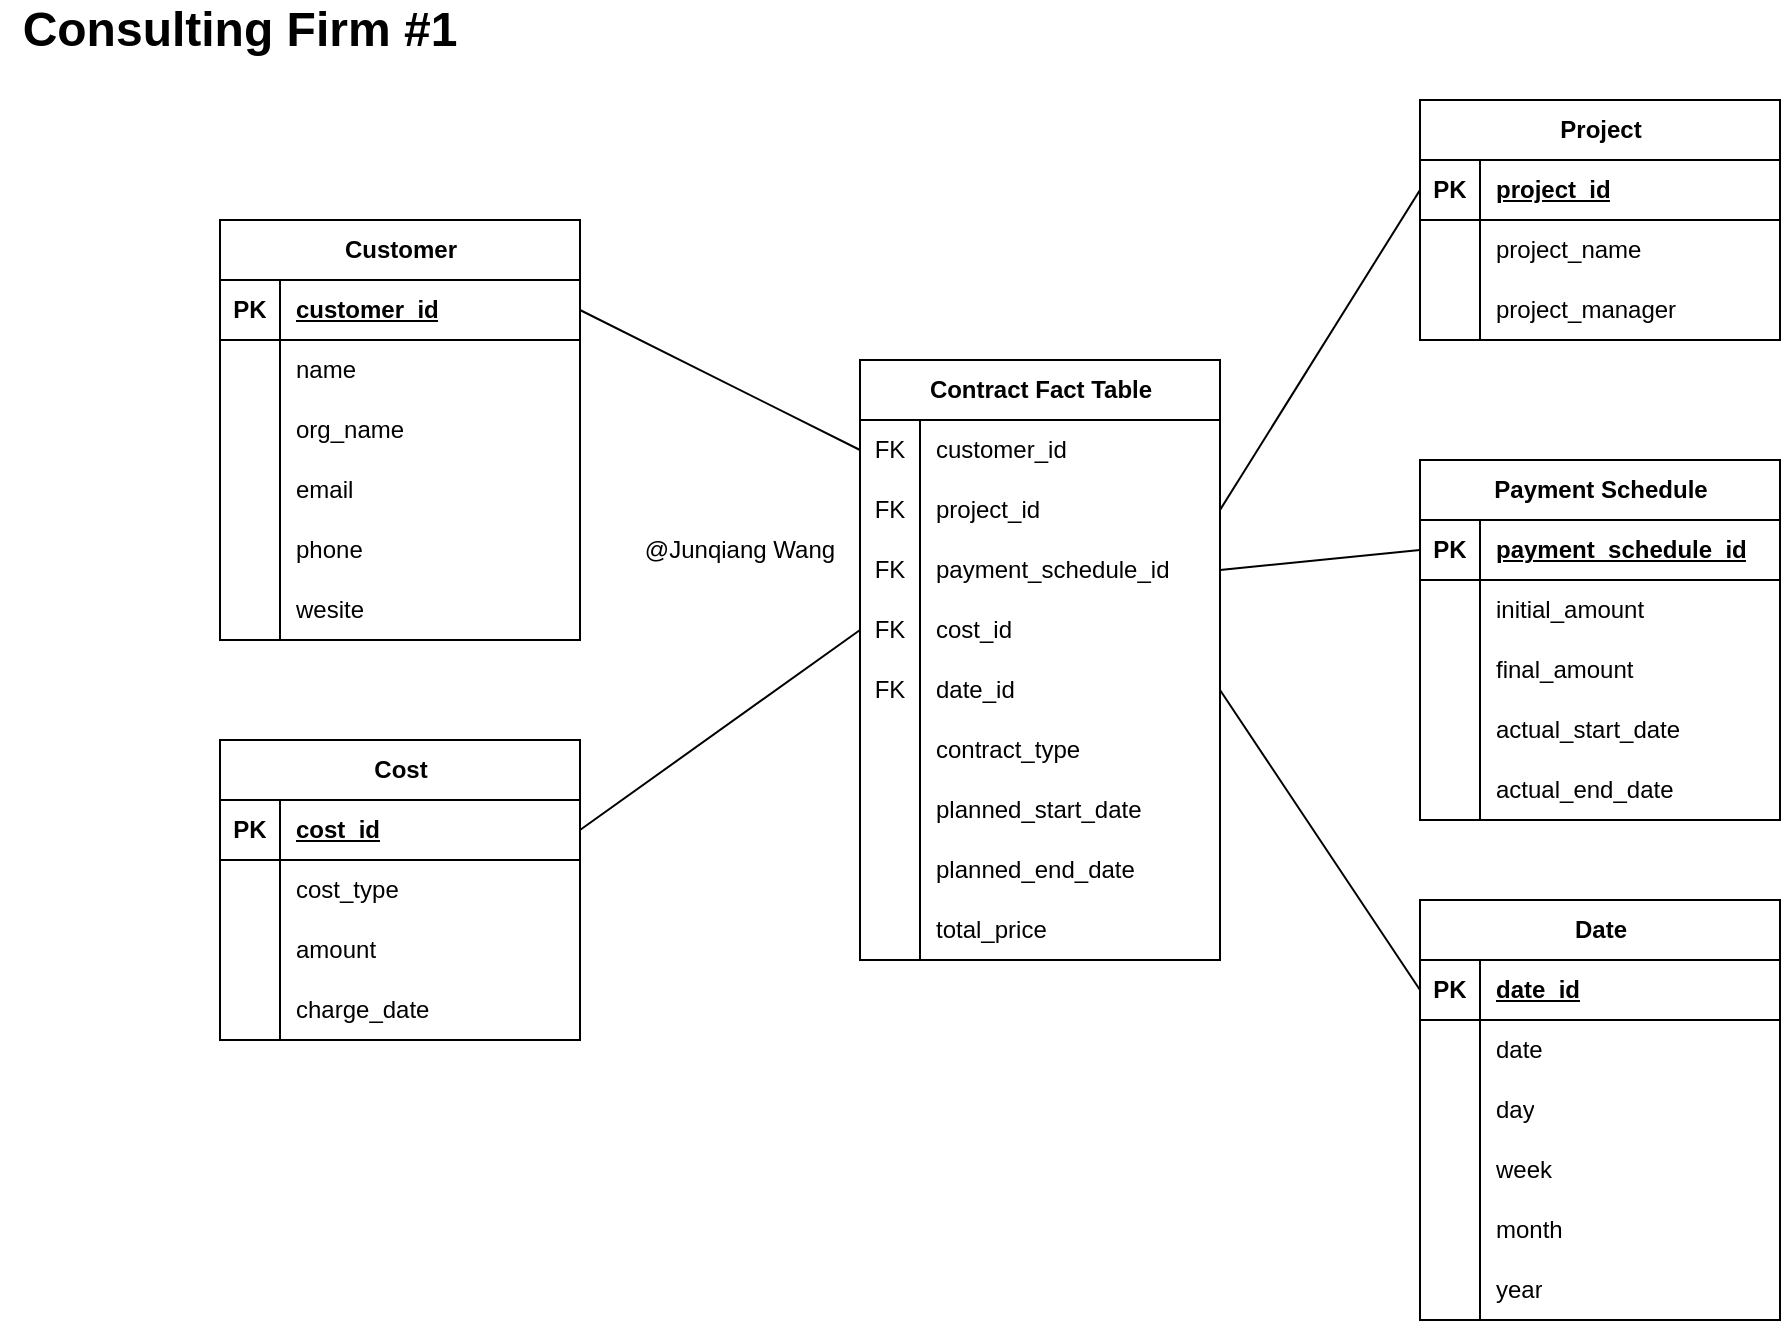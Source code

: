 <mxfile version="21.1.1" type="github" pages="4">
  <diagram name="consulting-1" id="lt5WdSJExkgqK6rfkLQR">
    <mxGraphModel dx="1434" dy="796" grid="1" gridSize="10" guides="1" tooltips="1" connect="1" arrows="1" fold="1" page="1" pageScale="1" pageWidth="1100" pageHeight="850" math="0" shadow="0">
      <root>
        <mxCell id="0" />
        <mxCell id="1" parent="0" />
        <mxCell id="T7kzzDQ3x-rCGMSOjvVj-1" value="Contract Fact Table" style="shape=table;startSize=30;container=1;collapsible=1;childLayout=tableLayout;fixedRows=1;rowLines=0;fontStyle=1;align=center;resizeLast=1;html=1;" vertex="1" parent="1">
          <mxGeometry x="450" y="230" width="180" height="300" as="geometry" />
        </mxCell>
        <mxCell id="T7kzzDQ3x-rCGMSOjvVj-2" value="" style="shape=tableRow;horizontal=0;startSize=0;swimlaneHead=0;swimlaneBody=0;fillColor=none;collapsible=0;dropTarget=0;points=[[0,0.5],[1,0.5]];portConstraint=eastwest;top=0;left=0;right=0;bottom=0;" vertex="1" parent="T7kzzDQ3x-rCGMSOjvVj-1">
          <mxGeometry y="30" width="180" height="30" as="geometry" />
        </mxCell>
        <mxCell id="T7kzzDQ3x-rCGMSOjvVj-3" value="FK" style="shape=partialRectangle;connectable=0;fillColor=none;top=0;left=0;bottom=0;right=0;editable=1;overflow=hidden;whiteSpace=wrap;html=1;" vertex="1" parent="T7kzzDQ3x-rCGMSOjvVj-2">
          <mxGeometry width="30" height="30" as="geometry">
            <mxRectangle width="30" height="30" as="alternateBounds" />
          </mxGeometry>
        </mxCell>
        <mxCell id="T7kzzDQ3x-rCGMSOjvVj-4" value="customer_id" style="shape=partialRectangle;connectable=0;fillColor=none;top=0;left=0;bottom=0;right=0;align=left;spacingLeft=6;overflow=hidden;whiteSpace=wrap;html=1;" vertex="1" parent="T7kzzDQ3x-rCGMSOjvVj-2">
          <mxGeometry x="30" width="150" height="30" as="geometry">
            <mxRectangle width="150" height="30" as="alternateBounds" />
          </mxGeometry>
        </mxCell>
        <mxCell id="T7kzzDQ3x-rCGMSOjvVj-5" value="" style="shape=tableRow;horizontal=0;startSize=0;swimlaneHead=0;swimlaneBody=0;fillColor=none;collapsible=0;dropTarget=0;points=[[0,0.5],[1,0.5]];portConstraint=eastwest;top=0;left=0;right=0;bottom=0;" vertex="1" parent="T7kzzDQ3x-rCGMSOjvVj-1">
          <mxGeometry y="60" width="180" height="30" as="geometry" />
        </mxCell>
        <mxCell id="T7kzzDQ3x-rCGMSOjvVj-6" value="FK" style="shape=partialRectangle;connectable=0;fillColor=none;top=0;left=0;bottom=0;right=0;editable=1;overflow=hidden;whiteSpace=wrap;html=1;" vertex="1" parent="T7kzzDQ3x-rCGMSOjvVj-5">
          <mxGeometry width="30" height="30" as="geometry">
            <mxRectangle width="30" height="30" as="alternateBounds" />
          </mxGeometry>
        </mxCell>
        <mxCell id="T7kzzDQ3x-rCGMSOjvVj-7" value="project_id" style="shape=partialRectangle;connectable=0;fillColor=none;top=0;left=0;bottom=0;right=0;align=left;spacingLeft=6;overflow=hidden;whiteSpace=wrap;html=1;" vertex="1" parent="T7kzzDQ3x-rCGMSOjvVj-5">
          <mxGeometry x="30" width="150" height="30" as="geometry">
            <mxRectangle width="150" height="30" as="alternateBounds" />
          </mxGeometry>
        </mxCell>
        <mxCell id="T7kzzDQ3x-rCGMSOjvVj-8" value="" style="shape=tableRow;horizontal=0;startSize=0;swimlaneHead=0;swimlaneBody=0;fillColor=none;collapsible=0;dropTarget=0;points=[[0,0.5],[1,0.5]];portConstraint=eastwest;top=0;left=0;right=0;bottom=0;" vertex="1" parent="T7kzzDQ3x-rCGMSOjvVj-1">
          <mxGeometry y="90" width="180" height="30" as="geometry" />
        </mxCell>
        <mxCell id="T7kzzDQ3x-rCGMSOjvVj-9" value="FK" style="shape=partialRectangle;connectable=0;fillColor=none;top=0;left=0;bottom=0;right=0;editable=1;overflow=hidden;whiteSpace=wrap;html=1;" vertex="1" parent="T7kzzDQ3x-rCGMSOjvVj-8">
          <mxGeometry width="30" height="30" as="geometry">
            <mxRectangle width="30" height="30" as="alternateBounds" />
          </mxGeometry>
        </mxCell>
        <mxCell id="T7kzzDQ3x-rCGMSOjvVj-10" value="payment_schedule_id" style="shape=partialRectangle;connectable=0;fillColor=none;top=0;left=0;bottom=0;right=0;align=left;spacingLeft=6;overflow=hidden;whiteSpace=wrap;html=1;" vertex="1" parent="T7kzzDQ3x-rCGMSOjvVj-8">
          <mxGeometry x="30" width="150" height="30" as="geometry">
            <mxRectangle width="150" height="30" as="alternateBounds" />
          </mxGeometry>
        </mxCell>
        <mxCell id="T7kzzDQ3x-rCGMSOjvVj-11" value="" style="shape=tableRow;horizontal=0;startSize=0;swimlaneHead=0;swimlaneBody=0;fillColor=none;collapsible=0;dropTarget=0;points=[[0,0.5],[1,0.5]];portConstraint=eastwest;top=0;left=0;right=0;bottom=0;" vertex="1" parent="T7kzzDQ3x-rCGMSOjvVj-1">
          <mxGeometry y="120" width="180" height="30" as="geometry" />
        </mxCell>
        <mxCell id="T7kzzDQ3x-rCGMSOjvVj-12" value="FK" style="shape=partialRectangle;connectable=0;fillColor=none;top=0;left=0;bottom=0;right=0;editable=1;overflow=hidden;whiteSpace=wrap;html=1;" vertex="1" parent="T7kzzDQ3x-rCGMSOjvVj-11">
          <mxGeometry width="30" height="30" as="geometry">
            <mxRectangle width="30" height="30" as="alternateBounds" />
          </mxGeometry>
        </mxCell>
        <mxCell id="T7kzzDQ3x-rCGMSOjvVj-13" value="cost_id" style="shape=partialRectangle;connectable=0;fillColor=none;top=0;left=0;bottom=0;right=0;align=left;spacingLeft=6;overflow=hidden;whiteSpace=wrap;html=1;" vertex="1" parent="T7kzzDQ3x-rCGMSOjvVj-11">
          <mxGeometry x="30" width="150" height="30" as="geometry">
            <mxRectangle width="150" height="30" as="alternateBounds" />
          </mxGeometry>
        </mxCell>
        <mxCell id="T7kzzDQ3x-rCGMSOjvVj-149" value="" style="shape=tableRow;horizontal=0;startSize=0;swimlaneHead=0;swimlaneBody=0;fillColor=none;collapsible=0;dropTarget=0;points=[[0,0.5],[1,0.5]];portConstraint=eastwest;top=0;left=0;right=0;bottom=0;" vertex="1" parent="T7kzzDQ3x-rCGMSOjvVj-1">
          <mxGeometry y="150" width="180" height="30" as="geometry" />
        </mxCell>
        <mxCell id="T7kzzDQ3x-rCGMSOjvVj-150" value="FK" style="shape=partialRectangle;connectable=0;fillColor=none;top=0;left=0;bottom=0;right=0;editable=1;overflow=hidden;whiteSpace=wrap;html=1;" vertex="1" parent="T7kzzDQ3x-rCGMSOjvVj-149">
          <mxGeometry width="30" height="30" as="geometry">
            <mxRectangle width="30" height="30" as="alternateBounds" />
          </mxGeometry>
        </mxCell>
        <mxCell id="T7kzzDQ3x-rCGMSOjvVj-151" value="date_id" style="shape=partialRectangle;connectable=0;fillColor=none;top=0;left=0;bottom=0;right=0;align=left;spacingLeft=6;overflow=hidden;whiteSpace=wrap;html=1;" vertex="1" parent="T7kzzDQ3x-rCGMSOjvVj-149">
          <mxGeometry x="30" width="150" height="30" as="geometry">
            <mxRectangle width="150" height="30" as="alternateBounds" />
          </mxGeometry>
        </mxCell>
        <mxCell id="T7kzzDQ3x-rCGMSOjvVj-20" value="" style="shape=tableRow;horizontal=0;startSize=0;swimlaneHead=0;swimlaneBody=0;fillColor=none;collapsible=0;dropTarget=0;points=[[0,0.5],[1,0.5]];portConstraint=eastwest;top=0;left=0;right=0;bottom=0;" vertex="1" parent="T7kzzDQ3x-rCGMSOjvVj-1">
          <mxGeometry y="180" width="180" height="30" as="geometry" />
        </mxCell>
        <mxCell id="T7kzzDQ3x-rCGMSOjvVj-21" value="" style="shape=partialRectangle;connectable=0;fillColor=none;top=0;left=0;bottom=0;right=0;editable=1;overflow=hidden;whiteSpace=wrap;html=1;" vertex="1" parent="T7kzzDQ3x-rCGMSOjvVj-20">
          <mxGeometry width="30" height="30" as="geometry">
            <mxRectangle width="30" height="30" as="alternateBounds" />
          </mxGeometry>
        </mxCell>
        <mxCell id="T7kzzDQ3x-rCGMSOjvVj-22" value="contract_type" style="shape=partialRectangle;connectable=0;fillColor=none;top=0;left=0;bottom=0;right=0;align=left;spacingLeft=6;overflow=hidden;whiteSpace=wrap;html=1;" vertex="1" parent="T7kzzDQ3x-rCGMSOjvVj-20">
          <mxGeometry x="30" width="150" height="30" as="geometry">
            <mxRectangle width="150" height="30" as="alternateBounds" />
          </mxGeometry>
        </mxCell>
        <mxCell id="T7kzzDQ3x-rCGMSOjvVj-23" value="" style="shape=tableRow;horizontal=0;startSize=0;swimlaneHead=0;swimlaneBody=0;fillColor=none;collapsible=0;dropTarget=0;points=[[0,0.5],[1,0.5]];portConstraint=eastwest;top=0;left=0;right=0;bottom=0;" vertex="1" parent="T7kzzDQ3x-rCGMSOjvVj-1">
          <mxGeometry y="210" width="180" height="30" as="geometry" />
        </mxCell>
        <mxCell id="T7kzzDQ3x-rCGMSOjvVj-24" value="" style="shape=partialRectangle;connectable=0;fillColor=none;top=0;left=0;bottom=0;right=0;editable=1;overflow=hidden;whiteSpace=wrap;html=1;" vertex="1" parent="T7kzzDQ3x-rCGMSOjvVj-23">
          <mxGeometry width="30" height="30" as="geometry">
            <mxRectangle width="30" height="30" as="alternateBounds" />
          </mxGeometry>
        </mxCell>
        <mxCell id="T7kzzDQ3x-rCGMSOjvVj-25" value="planned_start_date" style="shape=partialRectangle;connectable=0;fillColor=none;top=0;left=0;bottom=0;right=0;align=left;spacingLeft=6;overflow=hidden;whiteSpace=wrap;html=1;" vertex="1" parent="T7kzzDQ3x-rCGMSOjvVj-23">
          <mxGeometry x="30" width="150" height="30" as="geometry">
            <mxRectangle width="150" height="30" as="alternateBounds" />
          </mxGeometry>
        </mxCell>
        <mxCell id="T7kzzDQ3x-rCGMSOjvVj-26" value="" style="shape=tableRow;horizontal=0;startSize=0;swimlaneHead=0;swimlaneBody=0;fillColor=none;collapsible=0;dropTarget=0;points=[[0,0.5],[1,0.5]];portConstraint=eastwest;top=0;left=0;right=0;bottom=0;" vertex="1" parent="T7kzzDQ3x-rCGMSOjvVj-1">
          <mxGeometry y="240" width="180" height="30" as="geometry" />
        </mxCell>
        <mxCell id="T7kzzDQ3x-rCGMSOjvVj-27" value="" style="shape=partialRectangle;connectable=0;fillColor=none;top=0;left=0;bottom=0;right=0;editable=1;overflow=hidden;whiteSpace=wrap;html=1;" vertex="1" parent="T7kzzDQ3x-rCGMSOjvVj-26">
          <mxGeometry width="30" height="30" as="geometry">
            <mxRectangle width="30" height="30" as="alternateBounds" />
          </mxGeometry>
        </mxCell>
        <mxCell id="T7kzzDQ3x-rCGMSOjvVj-28" value="planned_end_date" style="shape=partialRectangle;connectable=0;fillColor=none;top=0;left=0;bottom=0;right=0;align=left;spacingLeft=6;overflow=hidden;whiteSpace=wrap;html=1;" vertex="1" parent="T7kzzDQ3x-rCGMSOjvVj-26">
          <mxGeometry x="30" width="150" height="30" as="geometry">
            <mxRectangle width="150" height="30" as="alternateBounds" />
          </mxGeometry>
        </mxCell>
        <mxCell id="T7kzzDQ3x-rCGMSOjvVj-29" value="" style="shape=tableRow;horizontal=0;startSize=0;swimlaneHead=0;swimlaneBody=0;fillColor=none;collapsible=0;dropTarget=0;points=[[0,0.5],[1,0.5]];portConstraint=eastwest;top=0;left=0;right=0;bottom=0;" vertex="1" parent="T7kzzDQ3x-rCGMSOjvVj-1">
          <mxGeometry y="270" width="180" height="30" as="geometry" />
        </mxCell>
        <mxCell id="T7kzzDQ3x-rCGMSOjvVj-30" value="" style="shape=partialRectangle;connectable=0;fillColor=none;top=0;left=0;bottom=0;right=0;editable=1;overflow=hidden;whiteSpace=wrap;html=1;" vertex="1" parent="T7kzzDQ3x-rCGMSOjvVj-29">
          <mxGeometry width="30" height="30" as="geometry">
            <mxRectangle width="30" height="30" as="alternateBounds" />
          </mxGeometry>
        </mxCell>
        <mxCell id="T7kzzDQ3x-rCGMSOjvVj-31" value="total_price" style="shape=partialRectangle;connectable=0;fillColor=none;top=0;left=0;bottom=0;right=0;align=left;spacingLeft=6;overflow=hidden;whiteSpace=wrap;html=1;" vertex="1" parent="T7kzzDQ3x-rCGMSOjvVj-29">
          <mxGeometry x="30" width="150" height="30" as="geometry">
            <mxRectangle width="150" height="30" as="alternateBounds" />
          </mxGeometry>
        </mxCell>
        <mxCell id="T7kzzDQ3x-rCGMSOjvVj-32" value="Customer" style="shape=table;startSize=30;container=1;collapsible=1;childLayout=tableLayout;fixedRows=1;rowLines=0;fontStyle=1;align=center;resizeLast=1;html=1;" vertex="1" parent="1">
          <mxGeometry x="130" y="160" width="180" height="210" as="geometry" />
        </mxCell>
        <mxCell id="T7kzzDQ3x-rCGMSOjvVj-33" value="" style="shape=tableRow;horizontal=0;startSize=0;swimlaneHead=0;swimlaneBody=0;fillColor=none;collapsible=0;dropTarget=0;points=[[0,0.5],[1,0.5]];portConstraint=eastwest;top=0;left=0;right=0;bottom=1;" vertex="1" parent="T7kzzDQ3x-rCGMSOjvVj-32">
          <mxGeometry y="30" width="180" height="30" as="geometry" />
        </mxCell>
        <mxCell id="T7kzzDQ3x-rCGMSOjvVj-34" value="PK" style="shape=partialRectangle;connectable=0;fillColor=none;top=0;left=0;bottom=0;right=0;fontStyle=1;overflow=hidden;whiteSpace=wrap;html=1;" vertex="1" parent="T7kzzDQ3x-rCGMSOjvVj-33">
          <mxGeometry width="30" height="30" as="geometry">
            <mxRectangle width="30" height="30" as="alternateBounds" />
          </mxGeometry>
        </mxCell>
        <mxCell id="T7kzzDQ3x-rCGMSOjvVj-35" value="customer_id" style="shape=partialRectangle;connectable=0;fillColor=none;top=0;left=0;bottom=0;right=0;align=left;spacingLeft=6;fontStyle=5;overflow=hidden;whiteSpace=wrap;html=1;" vertex="1" parent="T7kzzDQ3x-rCGMSOjvVj-33">
          <mxGeometry x="30" width="150" height="30" as="geometry">
            <mxRectangle width="150" height="30" as="alternateBounds" />
          </mxGeometry>
        </mxCell>
        <mxCell id="T7kzzDQ3x-rCGMSOjvVj-36" value="" style="shape=tableRow;horizontal=0;startSize=0;swimlaneHead=0;swimlaneBody=0;fillColor=none;collapsible=0;dropTarget=0;points=[[0,0.5],[1,0.5]];portConstraint=eastwest;top=0;left=0;right=0;bottom=0;" vertex="1" parent="T7kzzDQ3x-rCGMSOjvVj-32">
          <mxGeometry y="60" width="180" height="30" as="geometry" />
        </mxCell>
        <mxCell id="T7kzzDQ3x-rCGMSOjvVj-37" value="" style="shape=partialRectangle;connectable=0;fillColor=none;top=0;left=0;bottom=0;right=0;editable=1;overflow=hidden;whiteSpace=wrap;html=1;" vertex="1" parent="T7kzzDQ3x-rCGMSOjvVj-36">
          <mxGeometry width="30" height="30" as="geometry">
            <mxRectangle width="30" height="30" as="alternateBounds" />
          </mxGeometry>
        </mxCell>
        <mxCell id="T7kzzDQ3x-rCGMSOjvVj-38" value="name" style="shape=partialRectangle;connectable=0;fillColor=none;top=0;left=0;bottom=0;right=0;align=left;spacingLeft=6;overflow=hidden;whiteSpace=wrap;html=1;" vertex="1" parent="T7kzzDQ3x-rCGMSOjvVj-36">
          <mxGeometry x="30" width="150" height="30" as="geometry">
            <mxRectangle width="150" height="30" as="alternateBounds" />
          </mxGeometry>
        </mxCell>
        <mxCell id="T7kzzDQ3x-rCGMSOjvVj-39" value="" style="shape=tableRow;horizontal=0;startSize=0;swimlaneHead=0;swimlaneBody=0;fillColor=none;collapsible=0;dropTarget=0;points=[[0,0.5],[1,0.5]];portConstraint=eastwest;top=0;left=0;right=0;bottom=0;" vertex="1" parent="T7kzzDQ3x-rCGMSOjvVj-32">
          <mxGeometry y="90" width="180" height="30" as="geometry" />
        </mxCell>
        <mxCell id="T7kzzDQ3x-rCGMSOjvVj-40" value="" style="shape=partialRectangle;connectable=0;fillColor=none;top=0;left=0;bottom=0;right=0;editable=1;overflow=hidden;whiteSpace=wrap;html=1;" vertex="1" parent="T7kzzDQ3x-rCGMSOjvVj-39">
          <mxGeometry width="30" height="30" as="geometry">
            <mxRectangle width="30" height="30" as="alternateBounds" />
          </mxGeometry>
        </mxCell>
        <mxCell id="T7kzzDQ3x-rCGMSOjvVj-41" value="org_name" style="shape=partialRectangle;connectable=0;fillColor=none;top=0;left=0;bottom=0;right=0;align=left;spacingLeft=6;overflow=hidden;whiteSpace=wrap;html=1;" vertex="1" parent="T7kzzDQ3x-rCGMSOjvVj-39">
          <mxGeometry x="30" width="150" height="30" as="geometry">
            <mxRectangle width="150" height="30" as="alternateBounds" />
          </mxGeometry>
        </mxCell>
        <mxCell id="T7kzzDQ3x-rCGMSOjvVj-42" value="" style="shape=tableRow;horizontal=0;startSize=0;swimlaneHead=0;swimlaneBody=0;fillColor=none;collapsible=0;dropTarget=0;points=[[0,0.5],[1,0.5]];portConstraint=eastwest;top=0;left=0;right=0;bottom=0;" vertex="1" parent="T7kzzDQ3x-rCGMSOjvVj-32">
          <mxGeometry y="120" width="180" height="30" as="geometry" />
        </mxCell>
        <mxCell id="T7kzzDQ3x-rCGMSOjvVj-43" value="" style="shape=partialRectangle;connectable=0;fillColor=none;top=0;left=0;bottom=0;right=0;editable=1;overflow=hidden;whiteSpace=wrap;html=1;" vertex="1" parent="T7kzzDQ3x-rCGMSOjvVj-42">
          <mxGeometry width="30" height="30" as="geometry">
            <mxRectangle width="30" height="30" as="alternateBounds" />
          </mxGeometry>
        </mxCell>
        <mxCell id="T7kzzDQ3x-rCGMSOjvVj-44" value="email" style="shape=partialRectangle;connectable=0;fillColor=none;top=0;left=0;bottom=0;right=0;align=left;spacingLeft=6;overflow=hidden;whiteSpace=wrap;html=1;" vertex="1" parent="T7kzzDQ3x-rCGMSOjvVj-42">
          <mxGeometry x="30" width="150" height="30" as="geometry">
            <mxRectangle width="150" height="30" as="alternateBounds" />
          </mxGeometry>
        </mxCell>
        <mxCell id="T7kzzDQ3x-rCGMSOjvVj-45" value="" style="shape=tableRow;horizontal=0;startSize=0;swimlaneHead=0;swimlaneBody=0;fillColor=none;collapsible=0;dropTarget=0;points=[[0,0.5],[1,0.5]];portConstraint=eastwest;top=0;left=0;right=0;bottom=0;" vertex="1" parent="T7kzzDQ3x-rCGMSOjvVj-32">
          <mxGeometry y="150" width="180" height="30" as="geometry" />
        </mxCell>
        <mxCell id="T7kzzDQ3x-rCGMSOjvVj-46" value="" style="shape=partialRectangle;connectable=0;fillColor=none;top=0;left=0;bottom=0;right=0;editable=1;overflow=hidden;whiteSpace=wrap;html=1;" vertex="1" parent="T7kzzDQ3x-rCGMSOjvVj-45">
          <mxGeometry width="30" height="30" as="geometry">
            <mxRectangle width="30" height="30" as="alternateBounds" />
          </mxGeometry>
        </mxCell>
        <mxCell id="T7kzzDQ3x-rCGMSOjvVj-47" value="phone" style="shape=partialRectangle;connectable=0;fillColor=none;top=0;left=0;bottom=0;right=0;align=left;spacingLeft=6;overflow=hidden;whiteSpace=wrap;html=1;" vertex="1" parent="T7kzzDQ3x-rCGMSOjvVj-45">
          <mxGeometry x="30" width="150" height="30" as="geometry">
            <mxRectangle width="150" height="30" as="alternateBounds" />
          </mxGeometry>
        </mxCell>
        <mxCell id="T7kzzDQ3x-rCGMSOjvVj-48" value="" style="shape=tableRow;horizontal=0;startSize=0;swimlaneHead=0;swimlaneBody=0;fillColor=none;collapsible=0;dropTarget=0;points=[[0,0.5],[1,0.5]];portConstraint=eastwest;top=0;left=0;right=0;bottom=0;" vertex="1" parent="T7kzzDQ3x-rCGMSOjvVj-32">
          <mxGeometry y="180" width="180" height="30" as="geometry" />
        </mxCell>
        <mxCell id="T7kzzDQ3x-rCGMSOjvVj-49" value="" style="shape=partialRectangle;connectable=0;fillColor=none;top=0;left=0;bottom=0;right=0;editable=1;overflow=hidden;whiteSpace=wrap;html=1;" vertex="1" parent="T7kzzDQ3x-rCGMSOjvVj-48">
          <mxGeometry width="30" height="30" as="geometry">
            <mxRectangle width="30" height="30" as="alternateBounds" />
          </mxGeometry>
        </mxCell>
        <mxCell id="T7kzzDQ3x-rCGMSOjvVj-50" value="wesite" style="shape=partialRectangle;connectable=0;fillColor=none;top=0;left=0;bottom=0;right=0;align=left;spacingLeft=6;overflow=hidden;whiteSpace=wrap;html=1;" vertex="1" parent="T7kzzDQ3x-rCGMSOjvVj-48">
          <mxGeometry x="30" width="150" height="30" as="geometry">
            <mxRectangle width="150" height="30" as="alternateBounds" />
          </mxGeometry>
        </mxCell>
        <mxCell id="T7kzzDQ3x-rCGMSOjvVj-58" value="Project" style="shape=table;startSize=30;container=1;collapsible=1;childLayout=tableLayout;fixedRows=1;rowLines=0;fontStyle=1;align=center;resizeLast=1;html=1;" vertex="1" parent="1">
          <mxGeometry x="730" y="100" width="180" height="120" as="geometry" />
        </mxCell>
        <mxCell id="T7kzzDQ3x-rCGMSOjvVj-59" value="" style="shape=tableRow;horizontal=0;startSize=0;swimlaneHead=0;swimlaneBody=0;fillColor=none;collapsible=0;dropTarget=0;points=[[0,0.5],[1,0.5]];portConstraint=eastwest;top=0;left=0;right=0;bottom=1;" vertex="1" parent="T7kzzDQ3x-rCGMSOjvVj-58">
          <mxGeometry y="30" width="180" height="30" as="geometry" />
        </mxCell>
        <mxCell id="T7kzzDQ3x-rCGMSOjvVj-60" value="PK" style="shape=partialRectangle;connectable=0;fillColor=none;top=0;left=0;bottom=0;right=0;fontStyle=1;overflow=hidden;whiteSpace=wrap;html=1;" vertex="1" parent="T7kzzDQ3x-rCGMSOjvVj-59">
          <mxGeometry width="30" height="30" as="geometry">
            <mxRectangle width="30" height="30" as="alternateBounds" />
          </mxGeometry>
        </mxCell>
        <mxCell id="T7kzzDQ3x-rCGMSOjvVj-61" value="project_id" style="shape=partialRectangle;connectable=0;fillColor=none;top=0;left=0;bottom=0;right=0;align=left;spacingLeft=6;fontStyle=5;overflow=hidden;whiteSpace=wrap;html=1;" vertex="1" parent="T7kzzDQ3x-rCGMSOjvVj-59">
          <mxGeometry x="30" width="150" height="30" as="geometry">
            <mxRectangle width="150" height="30" as="alternateBounds" />
          </mxGeometry>
        </mxCell>
        <mxCell id="T7kzzDQ3x-rCGMSOjvVj-62" value="" style="shape=tableRow;horizontal=0;startSize=0;swimlaneHead=0;swimlaneBody=0;fillColor=none;collapsible=0;dropTarget=0;points=[[0,0.5],[1,0.5]];portConstraint=eastwest;top=0;left=0;right=0;bottom=0;" vertex="1" parent="T7kzzDQ3x-rCGMSOjvVj-58">
          <mxGeometry y="60" width="180" height="30" as="geometry" />
        </mxCell>
        <mxCell id="T7kzzDQ3x-rCGMSOjvVj-63" value="" style="shape=partialRectangle;connectable=0;fillColor=none;top=0;left=0;bottom=0;right=0;editable=1;overflow=hidden;whiteSpace=wrap;html=1;" vertex="1" parent="T7kzzDQ3x-rCGMSOjvVj-62">
          <mxGeometry width="30" height="30" as="geometry">
            <mxRectangle width="30" height="30" as="alternateBounds" />
          </mxGeometry>
        </mxCell>
        <mxCell id="T7kzzDQ3x-rCGMSOjvVj-64" value="project_name" style="shape=partialRectangle;connectable=0;fillColor=none;top=0;left=0;bottom=0;right=0;align=left;spacingLeft=6;overflow=hidden;whiteSpace=wrap;html=1;" vertex="1" parent="T7kzzDQ3x-rCGMSOjvVj-62">
          <mxGeometry x="30" width="150" height="30" as="geometry">
            <mxRectangle width="150" height="30" as="alternateBounds" />
          </mxGeometry>
        </mxCell>
        <mxCell id="T7kzzDQ3x-rCGMSOjvVj-65" value="" style="shape=tableRow;horizontal=0;startSize=0;swimlaneHead=0;swimlaneBody=0;fillColor=none;collapsible=0;dropTarget=0;points=[[0,0.5],[1,0.5]];portConstraint=eastwest;top=0;left=0;right=0;bottom=0;" vertex="1" parent="T7kzzDQ3x-rCGMSOjvVj-58">
          <mxGeometry y="90" width="180" height="30" as="geometry" />
        </mxCell>
        <mxCell id="T7kzzDQ3x-rCGMSOjvVj-66" value="" style="shape=partialRectangle;connectable=0;fillColor=none;top=0;left=0;bottom=0;right=0;editable=1;overflow=hidden;whiteSpace=wrap;html=1;" vertex="1" parent="T7kzzDQ3x-rCGMSOjvVj-65">
          <mxGeometry width="30" height="30" as="geometry">
            <mxRectangle width="30" height="30" as="alternateBounds" />
          </mxGeometry>
        </mxCell>
        <mxCell id="T7kzzDQ3x-rCGMSOjvVj-67" value="project_manager" style="shape=partialRectangle;connectable=0;fillColor=none;top=0;left=0;bottom=0;right=0;align=left;spacingLeft=6;overflow=hidden;whiteSpace=wrap;html=1;" vertex="1" parent="T7kzzDQ3x-rCGMSOjvVj-65">
          <mxGeometry x="30" width="150" height="30" as="geometry">
            <mxRectangle width="150" height="30" as="alternateBounds" />
          </mxGeometry>
        </mxCell>
        <mxCell id="T7kzzDQ3x-rCGMSOjvVj-71" value="Payment Schedule" style="shape=table;startSize=30;container=1;collapsible=1;childLayout=tableLayout;fixedRows=1;rowLines=0;fontStyle=1;align=center;resizeLast=1;html=1;" vertex="1" parent="1">
          <mxGeometry x="730" y="280" width="180" height="180" as="geometry" />
        </mxCell>
        <mxCell id="T7kzzDQ3x-rCGMSOjvVj-72" value="" style="shape=tableRow;horizontal=0;startSize=0;swimlaneHead=0;swimlaneBody=0;fillColor=none;collapsible=0;dropTarget=0;points=[[0,0.5],[1,0.5]];portConstraint=eastwest;top=0;left=0;right=0;bottom=1;" vertex="1" parent="T7kzzDQ3x-rCGMSOjvVj-71">
          <mxGeometry y="30" width="180" height="30" as="geometry" />
        </mxCell>
        <mxCell id="T7kzzDQ3x-rCGMSOjvVj-73" value="PK" style="shape=partialRectangle;connectable=0;fillColor=none;top=0;left=0;bottom=0;right=0;fontStyle=1;overflow=hidden;whiteSpace=wrap;html=1;" vertex="1" parent="T7kzzDQ3x-rCGMSOjvVj-72">
          <mxGeometry width="30" height="30" as="geometry">
            <mxRectangle width="30" height="30" as="alternateBounds" />
          </mxGeometry>
        </mxCell>
        <mxCell id="T7kzzDQ3x-rCGMSOjvVj-74" value="payment_schedule_id" style="shape=partialRectangle;connectable=0;fillColor=none;top=0;left=0;bottom=0;right=0;align=left;spacingLeft=6;fontStyle=5;overflow=hidden;whiteSpace=wrap;html=1;" vertex="1" parent="T7kzzDQ3x-rCGMSOjvVj-72">
          <mxGeometry x="30" width="150" height="30" as="geometry">
            <mxRectangle width="150" height="30" as="alternateBounds" />
          </mxGeometry>
        </mxCell>
        <mxCell id="T7kzzDQ3x-rCGMSOjvVj-75" value="" style="shape=tableRow;horizontal=0;startSize=0;swimlaneHead=0;swimlaneBody=0;fillColor=none;collapsible=0;dropTarget=0;points=[[0,0.5],[1,0.5]];portConstraint=eastwest;top=0;left=0;right=0;bottom=0;" vertex="1" parent="T7kzzDQ3x-rCGMSOjvVj-71">
          <mxGeometry y="60" width="180" height="30" as="geometry" />
        </mxCell>
        <mxCell id="T7kzzDQ3x-rCGMSOjvVj-76" value="" style="shape=partialRectangle;connectable=0;fillColor=none;top=0;left=0;bottom=0;right=0;editable=1;overflow=hidden;whiteSpace=wrap;html=1;" vertex="1" parent="T7kzzDQ3x-rCGMSOjvVj-75">
          <mxGeometry width="30" height="30" as="geometry">
            <mxRectangle width="30" height="30" as="alternateBounds" />
          </mxGeometry>
        </mxCell>
        <mxCell id="T7kzzDQ3x-rCGMSOjvVj-77" value="initial_amount" style="shape=partialRectangle;connectable=0;fillColor=none;top=0;left=0;bottom=0;right=0;align=left;spacingLeft=6;overflow=hidden;whiteSpace=wrap;html=1;" vertex="1" parent="T7kzzDQ3x-rCGMSOjvVj-75">
          <mxGeometry x="30" width="150" height="30" as="geometry">
            <mxRectangle width="150" height="30" as="alternateBounds" />
          </mxGeometry>
        </mxCell>
        <mxCell id="T7kzzDQ3x-rCGMSOjvVj-78" value="" style="shape=tableRow;horizontal=0;startSize=0;swimlaneHead=0;swimlaneBody=0;fillColor=none;collapsible=0;dropTarget=0;points=[[0,0.5],[1,0.5]];portConstraint=eastwest;top=0;left=0;right=0;bottom=0;" vertex="1" parent="T7kzzDQ3x-rCGMSOjvVj-71">
          <mxGeometry y="90" width="180" height="30" as="geometry" />
        </mxCell>
        <mxCell id="T7kzzDQ3x-rCGMSOjvVj-79" value="" style="shape=partialRectangle;connectable=0;fillColor=none;top=0;left=0;bottom=0;right=0;editable=1;overflow=hidden;whiteSpace=wrap;html=1;" vertex="1" parent="T7kzzDQ3x-rCGMSOjvVj-78">
          <mxGeometry width="30" height="30" as="geometry">
            <mxRectangle width="30" height="30" as="alternateBounds" />
          </mxGeometry>
        </mxCell>
        <mxCell id="T7kzzDQ3x-rCGMSOjvVj-80" value="final_amount" style="shape=partialRectangle;connectable=0;fillColor=none;top=0;left=0;bottom=0;right=0;align=left;spacingLeft=6;overflow=hidden;whiteSpace=wrap;html=1;" vertex="1" parent="T7kzzDQ3x-rCGMSOjvVj-78">
          <mxGeometry x="30" width="150" height="30" as="geometry">
            <mxRectangle width="150" height="30" as="alternateBounds" />
          </mxGeometry>
        </mxCell>
        <mxCell id="T7kzzDQ3x-rCGMSOjvVj-81" value="" style="shape=tableRow;horizontal=0;startSize=0;swimlaneHead=0;swimlaneBody=0;fillColor=none;collapsible=0;dropTarget=0;points=[[0,0.5],[1,0.5]];portConstraint=eastwest;top=0;left=0;right=0;bottom=0;" vertex="1" parent="T7kzzDQ3x-rCGMSOjvVj-71">
          <mxGeometry y="120" width="180" height="30" as="geometry" />
        </mxCell>
        <mxCell id="T7kzzDQ3x-rCGMSOjvVj-82" value="" style="shape=partialRectangle;connectable=0;fillColor=none;top=0;left=0;bottom=0;right=0;editable=1;overflow=hidden;whiteSpace=wrap;html=1;" vertex="1" parent="T7kzzDQ3x-rCGMSOjvVj-81">
          <mxGeometry width="30" height="30" as="geometry">
            <mxRectangle width="30" height="30" as="alternateBounds" />
          </mxGeometry>
        </mxCell>
        <mxCell id="T7kzzDQ3x-rCGMSOjvVj-83" value="actual_start_date" style="shape=partialRectangle;connectable=0;fillColor=none;top=0;left=0;bottom=0;right=0;align=left;spacingLeft=6;overflow=hidden;whiteSpace=wrap;html=1;" vertex="1" parent="T7kzzDQ3x-rCGMSOjvVj-81">
          <mxGeometry x="30" width="150" height="30" as="geometry">
            <mxRectangle width="150" height="30" as="alternateBounds" />
          </mxGeometry>
        </mxCell>
        <mxCell id="T7kzzDQ3x-rCGMSOjvVj-84" value="" style="shape=tableRow;horizontal=0;startSize=0;swimlaneHead=0;swimlaneBody=0;fillColor=none;collapsible=0;dropTarget=0;points=[[0,0.5],[1,0.5]];portConstraint=eastwest;top=0;left=0;right=0;bottom=0;" vertex="1" parent="T7kzzDQ3x-rCGMSOjvVj-71">
          <mxGeometry y="150" width="180" height="30" as="geometry" />
        </mxCell>
        <mxCell id="T7kzzDQ3x-rCGMSOjvVj-85" value="" style="shape=partialRectangle;connectable=0;fillColor=none;top=0;left=0;bottom=0;right=0;editable=1;overflow=hidden;whiteSpace=wrap;html=1;" vertex="1" parent="T7kzzDQ3x-rCGMSOjvVj-84">
          <mxGeometry width="30" height="30" as="geometry">
            <mxRectangle width="30" height="30" as="alternateBounds" />
          </mxGeometry>
        </mxCell>
        <mxCell id="T7kzzDQ3x-rCGMSOjvVj-86" value="actual_end_date" style="shape=partialRectangle;connectable=0;fillColor=none;top=0;left=0;bottom=0;right=0;align=left;spacingLeft=6;overflow=hidden;whiteSpace=wrap;html=1;" vertex="1" parent="T7kzzDQ3x-rCGMSOjvVj-84">
          <mxGeometry x="30" width="150" height="30" as="geometry">
            <mxRectangle width="150" height="30" as="alternateBounds" />
          </mxGeometry>
        </mxCell>
        <mxCell id="T7kzzDQ3x-rCGMSOjvVj-87" value="Cost" style="shape=table;startSize=30;container=1;collapsible=1;childLayout=tableLayout;fixedRows=1;rowLines=0;fontStyle=1;align=center;resizeLast=1;html=1;" vertex="1" parent="1">
          <mxGeometry x="130" y="420" width="180" height="150" as="geometry" />
        </mxCell>
        <mxCell id="T7kzzDQ3x-rCGMSOjvVj-88" value="" style="shape=tableRow;horizontal=0;startSize=0;swimlaneHead=0;swimlaneBody=0;fillColor=none;collapsible=0;dropTarget=0;points=[[0,0.5],[1,0.5]];portConstraint=eastwest;top=0;left=0;right=0;bottom=1;" vertex="1" parent="T7kzzDQ3x-rCGMSOjvVj-87">
          <mxGeometry y="30" width="180" height="30" as="geometry" />
        </mxCell>
        <mxCell id="T7kzzDQ3x-rCGMSOjvVj-89" value="PK" style="shape=partialRectangle;connectable=0;fillColor=none;top=0;left=0;bottom=0;right=0;fontStyle=1;overflow=hidden;whiteSpace=wrap;html=1;" vertex="1" parent="T7kzzDQ3x-rCGMSOjvVj-88">
          <mxGeometry width="30" height="30" as="geometry">
            <mxRectangle width="30" height="30" as="alternateBounds" />
          </mxGeometry>
        </mxCell>
        <mxCell id="T7kzzDQ3x-rCGMSOjvVj-90" value="cost_id" style="shape=partialRectangle;connectable=0;fillColor=none;top=0;left=0;bottom=0;right=0;align=left;spacingLeft=6;fontStyle=5;overflow=hidden;whiteSpace=wrap;html=1;" vertex="1" parent="T7kzzDQ3x-rCGMSOjvVj-88">
          <mxGeometry x="30" width="150" height="30" as="geometry">
            <mxRectangle width="150" height="30" as="alternateBounds" />
          </mxGeometry>
        </mxCell>
        <mxCell id="T7kzzDQ3x-rCGMSOjvVj-91" value="" style="shape=tableRow;horizontal=0;startSize=0;swimlaneHead=0;swimlaneBody=0;fillColor=none;collapsible=0;dropTarget=0;points=[[0,0.5],[1,0.5]];portConstraint=eastwest;top=0;left=0;right=0;bottom=0;" vertex="1" parent="T7kzzDQ3x-rCGMSOjvVj-87">
          <mxGeometry y="60" width="180" height="30" as="geometry" />
        </mxCell>
        <mxCell id="T7kzzDQ3x-rCGMSOjvVj-92" value="" style="shape=partialRectangle;connectable=0;fillColor=none;top=0;left=0;bottom=0;right=0;editable=1;overflow=hidden;whiteSpace=wrap;html=1;" vertex="1" parent="T7kzzDQ3x-rCGMSOjvVj-91">
          <mxGeometry width="30" height="30" as="geometry">
            <mxRectangle width="30" height="30" as="alternateBounds" />
          </mxGeometry>
        </mxCell>
        <mxCell id="T7kzzDQ3x-rCGMSOjvVj-93" value="cost_type" style="shape=partialRectangle;connectable=0;fillColor=none;top=0;left=0;bottom=0;right=0;align=left;spacingLeft=6;overflow=hidden;whiteSpace=wrap;html=1;" vertex="1" parent="T7kzzDQ3x-rCGMSOjvVj-91">
          <mxGeometry x="30" width="150" height="30" as="geometry">
            <mxRectangle width="150" height="30" as="alternateBounds" />
          </mxGeometry>
        </mxCell>
        <mxCell id="T7kzzDQ3x-rCGMSOjvVj-94" value="" style="shape=tableRow;horizontal=0;startSize=0;swimlaneHead=0;swimlaneBody=0;fillColor=none;collapsible=0;dropTarget=0;points=[[0,0.5],[1,0.5]];portConstraint=eastwest;top=0;left=0;right=0;bottom=0;" vertex="1" parent="T7kzzDQ3x-rCGMSOjvVj-87">
          <mxGeometry y="90" width="180" height="30" as="geometry" />
        </mxCell>
        <mxCell id="T7kzzDQ3x-rCGMSOjvVj-95" value="" style="shape=partialRectangle;connectable=0;fillColor=none;top=0;left=0;bottom=0;right=0;editable=1;overflow=hidden;whiteSpace=wrap;html=1;" vertex="1" parent="T7kzzDQ3x-rCGMSOjvVj-94">
          <mxGeometry width="30" height="30" as="geometry">
            <mxRectangle width="30" height="30" as="alternateBounds" />
          </mxGeometry>
        </mxCell>
        <mxCell id="T7kzzDQ3x-rCGMSOjvVj-96" value="amount" style="shape=partialRectangle;connectable=0;fillColor=none;top=0;left=0;bottom=0;right=0;align=left;spacingLeft=6;overflow=hidden;whiteSpace=wrap;html=1;" vertex="1" parent="T7kzzDQ3x-rCGMSOjvVj-94">
          <mxGeometry x="30" width="150" height="30" as="geometry">
            <mxRectangle width="150" height="30" as="alternateBounds" />
          </mxGeometry>
        </mxCell>
        <mxCell id="T7kzzDQ3x-rCGMSOjvVj-97" value="" style="shape=tableRow;horizontal=0;startSize=0;swimlaneHead=0;swimlaneBody=0;fillColor=none;collapsible=0;dropTarget=0;points=[[0,0.5],[1,0.5]];portConstraint=eastwest;top=0;left=0;right=0;bottom=0;" vertex="1" parent="T7kzzDQ3x-rCGMSOjvVj-87">
          <mxGeometry y="120" width="180" height="30" as="geometry" />
        </mxCell>
        <mxCell id="T7kzzDQ3x-rCGMSOjvVj-98" value="" style="shape=partialRectangle;connectable=0;fillColor=none;top=0;left=0;bottom=0;right=0;editable=1;overflow=hidden;whiteSpace=wrap;html=1;" vertex="1" parent="T7kzzDQ3x-rCGMSOjvVj-97">
          <mxGeometry width="30" height="30" as="geometry">
            <mxRectangle width="30" height="30" as="alternateBounds" />
          </mxGeometry>
        </mxCell>
        <mxCell id="T7kzzDQ3x-rCGMSOjvVj-99" value="charge_date" style="shape=partialRectangle;connectable=0;fillColor=none;top=0;left=0;bottom=0;right=0;align=left;spacingLeft=6;overflow=hidden;whiteSpace=wrap;html=1;" vertex="1" parent="T7kzzDQ3x-rCGMSOjvVj-97">
          <mxGeometry x="30" width="150" height="30" as="geometry">
            <mxRectangle width="150" height="30" as="alternateBounds" />
          </mxGeometry>
        </mxCell>
        <mxCell id="T7kzzDQ3x-rCGMSOjvVj-123" value="Consulting Firm #1" style="text;html=1;strokeColor=none;fillColor=none;align=center;verticalAlign=middle;whiteSpace=wrap;rounded=0;fontStyle=1;fontSize=24;" vertex="1" parent="1">
          <mxGeometry x="20" y="50" width="240" height="30" as="geometry" />
        </mxCell>
        <mxCell id="T7kzzDQ3x-rCGMSOjvVj-124" style="rounded=0;orthogonalLoop=1;jettySize=auto;html=1;exitX=1;exitY=0.5;exitDx=0;exitDy=0;entryX=0;entryY=0.5;entryDx=0;entryDy=0;endArrow=none;endFill=0;" edge="1" parent="1" source="T7kzzDQ3x-rCGMSOjvVj-33" target="T7kzzDQ3x-rCGMSOjvVj-2">
          <mxGeometry relative="1" as="geometry" />
        </mxCell>
        <mxCell id="T7kzzDQ3x-rCGMSOjvVj-125" style="rounded=0;orthogonalLoop=1;jettySize=auto;html=1;exitX=1;exitY=0.5;exitDx=0;exitDy=0;entryX=0;entryY=0.5;entryDx=0;entryDy=0;endArrow=none;endFill=0;" edge="1" parent="1" source="T7kzzDQ3x-rCGMSOjvVj-88" target="T7kzzDQ3x-rCGMSOjvVj-11">
          <mxGeometry relative="1" as="geometry">
            <mxPoint x="460" y="355" as="targetPoint" />
          </mxGeometry>
        </mxCell>
        <mxCell id="T7kzzDQ3x-rCGMSOjvVj-127" style="rounded=0;orthogonalLoop=1;jettySize=auto;html=1;exitX=0;exitY=0.5;exitDx=0;exitDy=0;entryX=1;entryY=0.5;entryDx=0;entryDy=0;endArrow=none;endFill=0;" edge="1" parent="1" source="T7kzzDQ3x-rCGMSOjvVj-59" target="T7kzzDQ3x-rCGMSOjvVj-5">
          <mxGeometry relative="1" as="geometry" />
        </mxCell>
        <mxCell id="T7kzzDQ3x-rCGMSOjvVj-128" style="rounded=0;orthogonalLoop=1;jettySize=auto;html=1;exitX=1;exitY=0.5;exitDx=0;exitDy=0;entryX=0;entryY=0.5;entryDx=0;entryDy=0;endArrow=none;endFill=0;" edge="1" parent="1" source="T7kzzDQ3x-rCGMSOjvVj-8" target="T7kzzDQ3x-rCGMSOjvVj-72">
          <mxGeometry relative="1" as="geometry">
            <mxPoint x="680" y="350" as="sourcePoint" />
            <mxPoint x="830" y="390" as="targetPoint" />
          </mxGeometry>
        </mxCell>
        <mxCell id="T7kzzDQ3x-rCGMSOjvVj-129" value="@Junqiang Wang" style="text;html=1;strokeColor=none;fillColor=none;align=center;verticalAlign=middle;whiteSpace=wrap;rounded=0;" vertex="1" parent="1">
          <mxGeometry x="330" y="310" width="120" height="30" as="geometry" />
        </mxCell>
        <mxCell id="T7kzzDQ3x-rCGMSOjvVj-152" style="rounded=0;orthogonalLoop=1;jettySize=auto;html=1;exitX=0;exitY=0.5;exitDx=0;exitDy=0;entryX=1;entryY=0.5;entryDx=0;entryDy=0;endArrow=none;endFill=0;" edge="1" parent="1" source="T7kzzDQ3x-rCGMSOjvVj-131" target="T7kzzDQ3x-rCGMSOjvVj-149">
          <mxGeometry relative="1" as="geometry" />
        </mxCell>
        <mxCell id="T7kzzDQ3x-rCGMSOjvVj-130" value="Date" style="shape=table;startSize=30;container=1;collapsible=1;childLayout=tableLayout;fixedRows=1;rowLines=0;fontStyle=1;align=center;resizeLast=1;html=1;" vertex="1" parent="1">
          <mxGeometry x="730" y="500" width="180" height="210" as="geometry" />
        </mxCell>
        <mxCell id="T7kzzDQ3x-rCGMSOjvVj-131" value="" style="shape=tableRow;horizontal=0;startSize=0;swimlaneHead=0;swimlaneBody=0;fillColor=none;collapsible=0;dropTarget=0;points=[[0,0.5],[1,0.5]];portConstraint=eastwest;top=0;left=0;right=0;bottom=1;" vertex="1" parent="T7kzzDQ3x-rCGMSOjvVj-130">
          <mxGeometry y="30" width="180" height="30" as="geometry" />
        </mxCell>
        <mxCell id="T7kzzDQ3x-rCGMSOjvVj-132" value="PK" style="shape=partialRectangle;connectable=0;fillColor=none;top=0;left=0;bottom=0;right=0;fontStyle=1;overflow=hidden;whiteSpace=wrap;html=1;" vertex="1" parent="T7kzzDQ3x-rCGMSOjvVj-131">
          <mxGeometry width="30" height="30" as="geometry">
            <mxRectangle width="30" height="30" as="alternateBounds" />
          </mxGeometry>
        </mxCell>
        <mxCell id="T7kzzDQ3x-rCGMSOjvVj-133" value="date_id" style="shape=partialRectangle;connectable=0;fillColor=none;top=0;left=0;bottom=0;right=0;align=left;spacingLeft=6;fontStyle=5;overflow=hidden;whiteSpace=wrap;html=1;" vertex="1" parent="T7kzzDQ3x-rCGMSOjvVj-131">
          <mxGeometry x="30" width="150" height="30" as="geometry">
            <mxRectangle width="150" height="30" as="alternateBounds" />
          </mxGeometry>
        </mxCell>
        <mxCell id="T7kzzDQ3x-rCGMSOjvVj-134" value="" style="shape=tableRow;horizontal=0;startSize=0;swimlaneHead=0;swimlaneBody=0;fillColor=none;collapsible=0;dropTarget=0;points=[[0,0.5],[1,0.5]];portConstraint=eastwest;top=0;left=0;right=0;bottom=0;" vertex="1" parent="T7kzzDQ3x-rCGMSOjvVj-130">
          <mxGeometry y="60" width="180" height="30" as="geometry" />
        </mxCell>
        <mxCell id="T7kzzDQ3x-rCGMSOjvVj-135" value="" style="shape=partialRectangle;connectable=0;fillColor=none;top=0;left=0;bottom=0;right=0;editable=1;overflow=hidden;whiteSpace=wrap;html=1;" vertex="1" parent="T7kzzDQ3x-rCGMSOjvVj-134">
          <mxGeometry width="30" height="30" as="geometry">
            <mxRectangle width="30" height="30" as="alternateBounds" />
          </mxGeometry>
        </mxCell>
        <mxCell id="T7kzzDQ3x-rCGMSOjvVj-136" value="date" style="shape=partialRectangle;connectable=0;fillColor=none;top=0;left=0;bottom=0;right=0;align=left;spacingLeft=6;overflow=hidden;whiteSpace=wrap;html=1;" vertex="1" parent="T7kzzDQ3x-rCGMSOjvVj-134">
          <mxGeometry x="30" width="150" height="30" as="geometry">
            <mxRectangle width="150" height="30" as="alternateBounds" />
          </mxGeometry>
        </mxCell>
        <mxCell id="T7kzzDQ3x-rCGMSOjvVj-137" value="" style="shape=tableRow;horizontal=0;startSize=0;swimlaneHead=0;swimlaneBody=0;fillColor=none;collapsible=0;dropTarget=0;points=[[0,0.5],[1,0.5]];portConstraint=eastwest;top=0;left=0;right=0;bottom=0;" vertex="1" parent="T7kzzDQ3x-rCGMSOjvVj-130">
          <mxGeometry y="90" width="180" height="30" as="geometry" />
        </mxCell>
        <mxCell id="T7kzzDQ3x-rCGMSOjvVj-138" value="" style="shape=partialRectangle;connectable=0;fillColor=none;top=0;left=0;bottom=0;right=0;editable=1;overflow=hidden;whiteSpace=wrap;html=1;" vertex="1" parent="T7kzzDQ3x-rCGMSOjvVj-137">
          <mxGeometry width="30" height="30" as="geometry">
            <mxRectangle width="30" height="30" as="alternateBounds" />
          </mxGeometry>
        </mxCell>
        <mxCell id="T7kzzDQ3x-rCGMSOjvVj-139" value="day" style="shape=partialRectangle;connectable=0;fillColor=none;top=0;left=0;bottom=0;right=0;align=left;spacingLeft=6;overflow=hidden;whiteSpace=wrap;html=1;" vertex="1" parent="T7kzzDQ3x-rCGMSOjvVj-137">
          <mxGeometry x="30" width="150" height="30" as="geometry">
            <mxRectangle width="150" height="30" as="alternateBounds" />
          </mxGeometry>
        </mxCell>
        <mxCell id="T7kzzDQ3x-rCGMSOjvVj-140" value="" style="shape=tableRow;horizontal=0;startSize=0;swimlaneHead=0;swimlaneBody=0;fillColor=none;collapsible=0;dropTarget=0;points=[[0,0.5],[1,0.5]];portConstraint=eastwest;top=0;left=0;right=0;bottom=0;" vertex="1" parent="T7kzzDQ3x-rCGMSOjvVj-130">
          <mxGeometry y="120" width="180" height="30" as="geometry" />
        </mxCell>
        <mxCell id="T7kzzDQ3x-rCGMSOjvVj-141" value="" style="shape=partialRectangle;connectable=0;fillColor=none;top=0;left=0;bottom=0;right=0;editable=1;overflow=hidden;whiteSpace=wrap;html=1;" vertex="1" parent="T7kzzDQ3x-rCGMSOjvVj-140">
          <mxGeometry width="30" height="30" as="geometry">
            <mxRectangle width="30" height="30" as="alternateBounds" />
          </mxGeometry>
        </mxCell>
        <mxCell id="T7kzzDQ3x-rCGMSOjvVj-142" value="week" style="shape=partialRectangle;connectable=0;fillColor=none;top=0;left=0;bottom=0;right=0;align=left;spacingLeft=6;overflow=hidden;whiteSpace=wrap;html=1;" vertex="1" parent="T7kzzDQ3x-rCGMSOjvVj-140">
          <mxGeometry x="30" width="150" height="30" as="geometry">
            <mxRectangle width="150" height="30" as="alternateBounds" />
          </mxGeometry>
        </mxCell>
        <mxCell id="T7kzzDQ3x-rCGMSOjvVj-143" value="" style="shape=tableRow;horizontal=0;startSize=0;swimlaneHead=0;swimlaneBody=0;fillColor=none;collapsible=0;dropTarget=0;points=[[0,0.5],[1,0.5]];portConstraint=eastwest;top=0;left=0;right=0;bottom=0;" vertex="1" parent="T7kzzDQ3x-rCGMSOjvVj-130">
          <mxGeometry y="150" width="180" height="30" as="geometry" />
        </mxCell>
        <mxCell id="T7kzzDQ3x-rCGMSOjvVj-144" value="" style="shape=partialRectangle;connectable=0;fillColor=none;top=0;left=0;bottom=0;right=0;editable=1;overflow=hidden;whiteSpace=wrap;html=1;" vertex="1" parent="T7kzzDQ3x-rCGMSOjvVj-143">
          <mxGeometry width="30" height="30" as="geometry">
            <mxRectangle width="30" height="30" as="alternateBounds" />
          </mxGeometry>
        </mxCell>
        <mxCell id="T7kzzDQ3x-rCGMSOjvVj-145" value="month" style="shape=partialRectangle;connectable=0;fillColor=none;top=0;left=0;bottom=0;right=0;align=left;spacingLeft=6;overflow=hidden;whiteSpace=wrap;html=1;" vertex="1" parent="T7kzzDQ3x-rCGMSOjvVj-143">
          <mxGeometry x="30" width="150" height="30" as="geometry">
            <mxRectangle width="150" height="30" as="alternateBounds" />
          </mxGeometry>
        </mxCell>
        <mxCell id="T7kzzDQ3x-rCGMSOjvVj-146" value="" style="shape=tableRow;horizontal=0;startSize=0;swimlaneHead=0;swimlaneBody=0;fillColor=none;collapsible=0;dropTarget=0;points=[[0,0.5],[1,0.5]];portConstraint=eastwest;top=0;left=0;right=0;bottom=0;" vertex="1" parent="T7kzzDQ3x-rCGMSOjvVj-130">
          <mxGeometry y="180" width="180" height="30" as="geometry" />
        </mxCell>
        <mxCell id="T7kzzDQ3x-rCGMSOjvVj-147" value="" style="shape=partialRectangle;connectable=0;fillColor=none;top=0;left=0;bottom=0;right=0;editable=1;overflow=hidden;whiteSpace=wrap;html=1;" vertex="1" parent="T7kzzDQ3x-rCGMSOjvVj-146">
          <mxGeometry width="30" height="30" as="geometry">
            <mxRectangle width="30" height="30" as="alternateBounds" />
          </mxGeometry>
        </mxCell>
        <mxCell id="T7kzzDQ3x-rCGMSOjvVj-148" value="year" style="shape=partialRectangle;connectable=0;fillColor=none;top=0;left=0;bottom=0;right=0;align=left;spacingLeft=6;overflow=hidden;whiteSpace=wrap;html=1;" vertex="1" parent="T7kzzDQ3x-rCGMSOjvVj-146">
          <mxGeometry x="30" width="150" height="30" as="geometry">
            <mxRectangle width="150" height="30" as="alternateBounds" />
          </mxGeometry>
        </mxCell>
      </root>
    </mxGraphModel>
  </diagram>
  <diagram name="consulting-2" id="UV9M8Mll0rfLd2qNXFRk">
    <mxGraphModel dx="1434" dy="796" grid="1" gridSize="10" guides="1" tooltips="1" connect="1" arrows="1" fold="1" page="1" pageScale="1" pageWidth="1100" pageHeight="850" math="0" shadow="0">
      <root>
        <mxCell id="QrbvKJhrjYfGmJvzGiab-0" />
        <mxCell id="QrbvKJhrjYfGmJvzGiab-1" parent="QrbvKJhrjYfGmJvzGiab-0" />
        <mxCell id="QrbvKJhrjYfGmJvzGiab-2" value="Contract Snapshot Table" style="shape=table;startSize=30;container=1;collapsible=1;childLayout=tableLayout;fixedRows=1;rowLines=0;fontStyle=1;align=center;resizeLast=1;html=1;" vertex="1" parent="QrbvKJhrjYfGmJvzGiab-1">
          <mxGeometry x="450" y="250" width="180" height="240" as="geometry" />
        </mxCell>
        <mxCell id="QrbvKJhrjYfGmJvzGiab-3" value="" style="shape=tableRow;horizontal=0;startSize=0;swimlaneHead=0;swimlaneBody=0;fillColor=none;collapsible=0;dropTarget=0;points=[[0,0.5],[1,0.5]];portConstraint=eastwest;top=0;left=0;right=0;bottom=0;" vertex="1" parent="QrbvKJhrjYfGmJvzGiab-2">
          <mxGeometry y="30" width="180" height="30" as="geometry" />
        </mxCell>
        <mxCell id="QrbvKJhrjYfGmJvzGiab-4" value="FK" style="shape=partialRectangle;connectable=0;fillColor=none;top=0;left=0;bottom=0;right=0;editable=1;overflow=hidden;whiteSpace=wrap;html=1;" vertex="1" parent="QrbvKJhrjYfGmJvzGiab-3">
          <mxGeometry width="30" height="30" as="geometry">
            <mxRectangle width="30" height="30" as="alternateBounds" />
          </mxGeometry>
        </mxCell>
        <mxCell id="QrbvKJhrjYfGmJvzGiab-5" value="customer_id" style="shape=partialRectangle;connectable=0;fillColor=none;top=0;left=0;bottom=0;right=0;align=left;spacingLeft=6;overflow=hidden;whiteSpace=wrap;html=1;" vertex="1" parent="QrbvKJhrjYfGmJvzGiab-3">
          <mxGeometry x="30" width="150" height="30" as="geometry">
            <mxRectangle width="150" height="30" as="alternateBounds" />
          </mxGeometry>
        </mxCell>
        <mxCell id="QrbvKJhrjYfGmJvzGiab-6" value="" style="shape=tableRow;horizontal=0;startSize=0;swimlaneHead=0;swimlaneBody=0;fillColor=none;collapsible=0;dropTarget=0;points=[[0,0.5],[1,0.5]];portConstraint=eastwest;top=0;left=0;right=0;bottom=0;" vertex="1" parent="QrbvKJhrjYfGmJvzGiab-2">
          <mxGeometry y="60" width="180" height="30" as="geometry" />
        </mxCell>
        <mxCell id="QrbvKJhrjYfGmJvzGiab-7" value="FK" style="shape=partialRectangle;connectable=0;fillColor=none;top=0;left=0;bottom=0;right=0;editable=1;overflow=hidden;whiteSpace=wrap;html=1;" vertex="1" parent="QrbvKJhrjYfGmJvzGiab-6">
          <mxGeometry width="30" height="30" as="geometry">
            <mxRectangle width="30" height="30" as="alternateBounds" />
          </mxGeometry>
        </mxCell>
        <mxCell id="QrbvKJhrjYfGmJvzGiab-8" value="project_id" style="shape=partialRectangle;connectable=0;fillColor=none;top=0;left=0;bottom=0;right=0;align=left;spacingLeft=6;overflow=hidden;whiteSpace=wrap;html=1;" vertex="1" parent="QrbvKJhrjYfGmJvzGiab-6">
          <mxGeometry x="30" width="150" height="30" as="geometry">
            <mxRectangle width="150" height="30" as="alternateBounds" />
          </mxGeometry>
        </mxCell>
        <mxCell id="QrbvKJhrjYfGmJvzGiab-9" value="" style="shape=tableRow;horizontal=0;startSize=0;swimlaneHead=0;swimlaneBody=0;fillColor=none;collapsible=0;dropTarget=0;points=[[0,0.5],[1,0.5]];portConstraint=eastwest;top=0;left=0;right=0;bottom=0;" vertex="1" parent="QrbvKJhrjYfGmJvzGiab-2">
          <mxGeometry y="90" width="180" height="30" as="geometry" />
        </mxCell>
        <mxCell id="QrbvKJhrjYfGmJvzGiab-10" value="FK" style="shape=partialRectangle;connectable=0;fillColor=none;top=0;left=0;bottom=0;right=0;editable=1;overflow=hidden;whiteSpace=wrap;html=1;" vertex="1" parent="QrbvKJhrjYfGmJvzGiab-9">
          <mxGeometry width="30" height="30" as="geometry">
            <mxRectangle width="30" height="30" as="alternateBounds" />
          </mxGeometry>
        </mxCell>
        <mxCell id="QrbvKJhrjYfGmJvzGiab-11" value="payment_schedule_id" style="shape=partialRectangle;connectable=0;fillColor=none;top=0;left=0;bottom=0;right=0;align=left;spacingLeft=6;overflow=hidden;whiteSpace=wrap;html=1;" vertex="1" parent="QrbvKJhrjYfGmJvzGiab-9">
          <mxGeometry x="30" width="150" height="30" as="geometry">
            <mxRectangle width="150" height="30" as="alternateBounds" />
          </mxGeometry>
        </mxCell>
        <mxCell id="QrbvKJhrjYfGmJvzGiab-15" value="" style="shape=tableRow;horizontal=0;startSize=0;swimlaneHead=0;swimlaneBody=0;fillColor=none;collapsible=0;dropTarget=0;points=[[0,0.5],[1,0.5]];portConstraint=eastwest;top=0;left=0;right=0;bottom=0;" vertex="1" parent="QrbvKJhrjYfGmJvzGiab-2">
          <mxGeometry y="120" width="180" height="30" as="geometry" />
        </mxCell>
        <mxCell id="QrbvKJhrjYfGmJvzGiab-16" value="FK" style="shape=partialRectangle;connectable=0;fillColor=none;top=0;left=0;bottom=0;right=0;editable=1;overflow=hidden;whiteSpace=wrap;html=1;" vertex="1" parent="QrbvKJhrjYfGmJvzGiab-15">
          <mxGeometry width="30" height="30" as="geometry">
            <mxRectangle width="30" height="30" as="alternateBounds" />
          </mxGeometry>
        </mxCell>
        <mxCell id="QrbvKJhrjYfGmJvzGiab-17" value="month_id" style="shape=partialRectangle;connectable=0;fillColor=none;top=0;left=0;bottom=0;right=0;align=left;spacingLeft=6;overflow=hidden;whiteSpace=wrap;html=1;" vertex="1" parent="QrbvKJhrjYfGmJvzGiab-15">
          <mxGeometry x="30" width="150" height="30" as="geometry">
            <mxRectangle width="150" height="30" as="alternateBounds" />
          </mxGeometry>
        </mxCell>
        <mxCell id="QrbvKJhrjYfGmJvzGiab-18" value="" style="shape=tableRow;horizontal=0;startSize=0;swimlaneHead=0;swimlaneBody=0;fillColor=none;collapsible=0;dropTarget=0;points=[[0,0.5],[1,0.5]];portConstraint=eastwest;top=0;left=0;right=0;bottom=0;" vertex="1" parent="QrbvKJhrjYfGmJvzGiab-2">
          <mxGeometry y="150" width="180" height="30" as="geometry" />
        </mxCell>
        <mxCell id="QrbvKJhrjYfGmJvzGiab-19" value="FK" style="shape=partialRectangle;connectable=0;fillColor=none;top=0;left=0;bottom=0;right=0;editable=1;overflow=hidden;whiteSpace=wrap;html=1;" vertex="1" parent="QrbvKJhrjYfGmJvzGiab-18">
          <mxGeometry width="30" height="30" as="geometry">
            <mxRectangle width="30" height="30" as="alternateBounds" />
          </mxGeometry>
        </mxCell>
        <mxCell id="QrbvKJhrjYfGmJvzGiab-20" value="contract_id" style="shape=partialRectangle;connectable=0;fillColor=none;top=0;left=0;bottom=0;right=0;align=left;spacingLeft=6;overflow=hidden;whiteSpace=wrap;html=1;" vertex="1" parent="QrbvKJhrjYfGmJvzGiab-18">
          <mxGeometry x="30" width="150" height="30" as="geometry">
            <mxRectangle width="150" height="30" as="alternateBounds" />
          </mxGeometry>
        </mxCell>
        <mxCell id="QrbvKJhrjYfGmJvzGiab-27" value="" style="shape=tableRow;horizontal=0;startSize=0;swimlaneHead=0;swimlaneBody=0;fillColor=none;collapsible=0;dropTarget=0;points=[[0,0.5],[1,0.5]];portConstraint=eastwest;top=0;left=0;right=0;bottom=0;" vertex="1" parent="QrbvKJhrjYfGmJvzGiab-2">
          <mxGeometry y="180" width="180" height="30" as="geometry" />
        </mxCell>
        <mxCell id="QrbvKJhrjYfGmJvzGiab-28" value="" style="shape=partialRectangle;connectable=0;fillColor=none;top=0;left=0;bottom=0;right=0;editable=1;overflow=hidden;whiteSpace=wrap;html=1;" vertex="1" parent="QrbvKJhrjYfGmJvzGiab-27">
          <mxGeometry width="30" height="30" as="geometry">
            <mxRectangle width="30" height="30" as="alternateBounds" />
          </mxGeometry>
        </mxCell>
        <mxCell id="QrbvKJhrjYfGmJvzGiab-29" value="total_price" style="shape=partialRectangle;connectable=0;fillColor=none;top=0;left=0;bottom=0;right=0;align=left;spacingLeft=6;overflow=hidden;whiteSpace=wrap;html=1;" vertex="1" parent="QrbvKJhrjYfGmJvzGiab-27">
          <mxGeometry x="30" width="150" height="30" as="geometry">
            <mxRectangle width="150" height="30" as="alternateBounds" />
          </mxGeometry>
        </mxCell>
        <mxCell id="ISDeRxOFfls8W4F2iI_D-0" value="" style="shape=tableRow;horizontal=0;startSize=0;swimlaneHead=0;swimlaneBody=0;fillColor=none;collapsible=0;dropTarget=0;points=[[0,0.5],[1,0.5]];portConstraint=eastwest;top=0;left=0;right=0;bottom=0;" vertex="1" parent="QrbvKJhrjYfGmJvzGiab-2">
          <mxGeometry y="210" width="180" height="30" as="geometry" />
        </mxCell>
        <mxCell id="ISDeRxOFfls8W4F2iI_D-1" value="" style="shape=partialRectangle;connectable=0;fillColor=none;top=0;left=0;bottom=0;right=0;editable=1;overflow=hidden;whiteSpace=wrap;html=1;" vertex="1" parent="ISDeRxOFfls8W4F2iI_D-0">
          <mxGeometry width="30" height="30" as="geometry">
            <mxRectangle width="30" height="30" as="alternateBounds" />
          </mxGeometry>
        </mxCell>
        <mxCell id="ISDeRxOFfls8W4F2iI_D-2" value="total_costs" style="shape=partialRectangle;connectable=0;fillColor=none;top=0;left=0;bottom=0;right=0;align=left;spacingLeft=6;overflow=hidden;whiteSpace=wrap;html=1;" vertex="1" parent="ISDeRxOFfls8W4F2iI_D-0">
          <mxGeometry x="30" width="150" height="30" as="geometry">
            <mxRectangle width="150" height="30" as="alternateBounds" />
          </mxGeometry>
        </mxCell>
        <mxCell id="QrbvKJhrjYfGmJvzGiab-30" value="Customer" style="shape=table;startSize=30;container=1;collapsible=1;childLayout=tableLayout;fixedRows=1;rowLines=0;fontStyle=1;align=center;resizeLast=1;html=1;" vertex="1" parent="QrbvKJhrjYfGmJvzGiab-1">
          <mxGeometry x="130" y="160" width="180" height="210" as="geometry" />
        </mxCell>
        <mxCell id="QrbvKJhrjYfGmJvzGiab-31" value="" style="shape=tableRow;horizontal=0;startSize=0;swimlaneHead=0;swimlaneBody=0;fillColor=none;collapsible=0;dropTarget=0;points=[[0,0.5],[1,0.5]];portConstraint=eastwest;top=0;left=0;right=0;bottom=1;" vertex="1" parent="QrbvKJhrjYfGmJvzGiab-30">
          <mxGeometry y="30" width="180" height="30" as="geometry" />
        </mxCell>
        <mxCell id="QrbvKJhrjYfGmJvzGiab-32" value="PK" style="shape=partialRectangle;connectable=0;fillColor=none;top=0;left=0;bottom=0;right=0;fontStyle=1;overflow=hidden;whiteSpace=wrap;html=1;" vertex="1" parent="QrbvKJhrjYfGmJvzGiab-31">
          <mxGeometry width="30" height="30" as="geometry">
            <mxRectangle width="30" height="30" as="alternateBounds" />
          </mxGeometry>
        </mxCell>
        <mxCell id="QrbvKJhrjYfGmJvzGiab-33" value="customer_id" style="shape=partialRectangle;connectable=0;fillColor=none;top=0;left=0;bottom=0;right=0;align=left;spacingLeft=6;fontStyle=5;overflow=hidden;whiteSpace=wrap;html=1;" vertex="1" parent="QrbvKJhrjYfGmJvzGiab-31">
          <mxGeometry x="30" width="150" height="30" as="geometry">
            <mxRectangle width="150" height="30" as="alternateBounds" />
          </mxGeometry>
        </mxCell>
        <mxCell id="QrbvKJhrjYfGmJvzGiab-34" value="" style="shape=tableRow;horizontal=0;startSize=0;swimlaneHead=0;swimlaneBody=0;fillColor=none;collapsible=0;dropTarget=0;points=[[0,0.5],[1,0.5]];portConstraint=eastwest;top=0;left=0;right=0;bottom=0;" vertex="1" parent="QrbvKJhrjYfGmJvzGiab-30">
          <mxGeometry y="60" width="180" height="30" as="geometry" />
        </mxCell>
        <mxCell id="QrbvKJhrjYfGmJvzGiab-35" value="" style="shape=partialRectangle;connectable=0;fillColor=none;top=0;left=0;bottom=0;right=0;editable=1;overflow=hidden;whiteSpace=wrap;html=1;" vertex="1" parent="QrbvKJhrjYfGmJvzGiab-34">
          <mxGeometry width="30" height="30" as="geometry">
            <mxRectangle width="30" height="30" as="alternateBounds" />
          </mxGeometry>
        </mxCell>
        <mxCell id="QrbvKJhrjYfGmJvzGiab-36" value="name" style="shape=partialRectangle;connectable=0;fillColor=none;top=0;left=0;bottom=0;right=0;align=left;spacingLeft=6;overflow=hidden;whiteSpace=wrap;html=1;" vertex="1" parent="QrbvKJhrjYfGmJvzGiab-34">
          <mxGeometry x="30" width="150" height="30" as="geometry">
            <mxRectangle width="150" height="30" as="alternateBounds" />
          </mxGeometry>
        </mxCell>
        <mxCell id="QrbvKJhrjYfGmJvzGiab-37" value="" style="shape=tableRow;horizontal=0;startSize=0;swimlaneHead=0;swimlaneBody=0;fillColor=none;collapsible=0;dropTarget=0;points=[[0,0.5],[1,0.5]];portConstraint=eastwest;top=0;left=0;right=0;bottom=0;" vertex="1" parent="QrbvKJhrjYfGmJvzGiab-30">
          <mxGeometry y="90" width="180" height="30" as="geometry" />
        </mxCell>
        <mxCell id="QrbvKJhrjYfGmJvzGiab-38" value="" style="shape=partialRectangle;connectable=0;fillColor=none;top=0;left=0;bottom=0;right=0;editable=1;overflow=hidden;whiteSpace=wrap;html=1;" vertex="1" parent="QrbvKJhrjYfGmJvzGiab-37">
          <mxGeometry width="30" height="30" as="geometry">
            <mxRectangle width="30" height="30" as="alternateBounds" />
          </mxGeometry>
        </mxCell>
        <mxCell id="QrbvKJhrjYfGmJvzGiab-39" value="org_name" style="shape=partialRectangle;connectable=0;fillColor=none;top=0;left=0;bottom=0;right=0;align=left;spacingLeft=6;overflow=hidden;whiteSpace=wrap;html=1;" vertex="1" parent="QrbvKJhrjYfGmJvzGiab-37">
          <mxGeometry x="30" width="150" height="30" as="geometry">
            <mxRectangle width="150" height="30" as="alternateBounds" />
          </mxGeometry>
        </mxCell>
        <mxCell id="QrbvKJhrjYfGmJvzGiab-40" value="" style="shape=tableRow;horizontal=0;startSize=0;swimlaneHead=0;swimlaneBody=0;fillColor=none;collapsible=0;dropTarget=0;points=[[0,0.5],[1,0.5]];portConstraint=eastwest;top=0;left=0;right=0;bottom=0;" vertex="1" parent="QrbvKJhrjYfGmJvzGiab-30">
          <mxGeometry y="120" width="180" height="30" as="geometry" />
        </mxCell>
        <mxCell id="QrbvKJhrjYfGmJvzGiab-41" value="" style="shape=partialRectangle;connectable=0;fillColor=none;top=0;left=0;bottom=0;right=0;editable=1;overflow=hidden;whiteSpace=wrap;html=1;" vertex="1" parent="QrbvKJhrjYfGmJvzGiab-40">
          <mxGeometry width="30" height="30" as="geometry">
            <mxRectangle width="30" height="30" as="alternateBounds" />
          </mxGeometry>
        </mxCell>
        <mxCell id="QrbvKJhrjYfGmJvzGiab-42" value="email" style="shape=partialRectangle;connectable=0;fillColor=none;top=0;left=0;bottom=0;right=0;align=left;spacingLeft=6;overflow=hidden;whiteSpace=wrap;html=1;" vertex="1" parent="QrbvKJhrjYfGmJvzGiab-40">
          <mxGeometry x="30" width="150" height="30" as="geometry">
            <mxRectangle width="150" height="30" as="alternateBounds" />
          </mxGeometry>
        </mxCell>
        <mxCell id="QrbvKJhrjYfGmJvzGiab-43" value="" style="shape=tableRow;horizontal=0;startSize=0;swimlaneHead=0;swimlaneBody=0;fillColor=none;collapsible=0;dropTarget=0;points=[[0,0.5],[1,0.5]];portConstraint=eastwest;top=0;left=0;right=0;bottom=0;" vertex="1" parent="QrbvKJhrjYfGmJvzGiab-30">
          <mxGeometry y="150" width="180" height="30" as="geometry" />
        </mxCell>
        <mxCell id="QrbvKJhrjYfGmJvzGiab-44" value="" style="shape=partialRectangle;connectable=0;fillColor=none;top=0;left=0;bottom=0;right=0;editable=1;overflow=hidden;whiteSpace=wrap;html=1;" vertex="1" parent="QrbvKJhrjYfGmJvzGiab-43">
          <mxGeometry width="30" height="30" as="geometry">
            <mxRectangle width="30" height="30" as="alternateBounds" />
          </mxGeometry>
        </mxCell>
        <mxCell id="QrbvKJhrjYfGmJvzGiab-45" value="phone" style="shape=partialRectangle;connectable=0;fillColor=none;top=0;left=0;bottom=0;right=0;align=left;spacingLeft=6;overflow=hidden;whiteSpace=wrap;html=1;" vertex="1" parent="QrbvKJhrjYfGmJvzGiab-43">
          <mxGeometry x="30" width="150" height="30" as="geometry">
            <mxRectangle width="150" height="30" as="alternateBounds" />
          </mxGeometry>
        </mxCell>
        <mxCell id="QrbvKJhrjYfGmJvzGiab-46" value="" style="shape=tableRow;horizontal=0;startSize=0;swimlaneHead=0;swimlaneBody=0;fillColor=none;collapsible=0;dropTarget=0;points=[[0,0.5],[1,0.5]];portConstraint=eastwest;top=0;left=0;right=0;bottom=0;" vertex="1" parent="QrbvKJhrjYfGmJvzGiab-30">
          <mxGeometry y="180" width="180" height="30" as="geometry" />
        </mxCell>
        <mxCell id="QrbvKJhrjYfGmJvzGiab-47" value="" style="shape=partialRectangle;connectable=0;fillColor=none;top=0;left=0;bottom=0;right=0;editable=1;overflow=hidden;whiteSpace=wrap;html=1;" vertex="1" parent="QrbvKJhrjYfGmJvzGiab-46">
          <mxGeometry width="30" height="30" as="geometry">
            <mxRectangle width="30" height="30" as="alternateBounds" />
          </mxGeometry>
        </mxCell>
        <mxCell id="QrbvKJhrjYfGmJvzGiab-48" value="wesite" style="shape=partialRectangle;connectable=0;fillColor=none;top=0;left=0;bottom=0;right=0;align=left;spacingLeft=6;overflow=hidden;whiteSpace=wrap;html=1;" vertex="1" parent="QrbvKJhrjYfGmJvzGiab-46">
          <mxGeometry x="30" width="150" height="30" as="geometry">
            <mxRectangle width="150" height="30" as="alternateBounds" />
          </mxGeometry>
        </mxCell>
        <mxCell id="QrbvKJhrjYfGmJvzGiab-49" value="Project" style="shape=table;startSize=30;container=1;collapsible=1;childLayout=tableLayout;fixedRows=1;rowLines=0;fontStyle=1;align=center;resizeLast=1;html=1;" vertex="1" parent="QrbvKJhrjYfGmJvzGiab-1">
          <mxGeometry x="730" y="90" width="180" height="120" as="geometry" />
        </mxCell>
        <mxCell id="QrbvKJhrjYfGmJvzGiab-50" value="" style="shape=tableRow;horizontal=0;startSize=0;swimlaneHead=0;swimlaneBody=0;fillColor=none;collapsible=0;dropTarget=0;points=[[0,0.5],[1,0.5]];portConstraint=eastwest;top=0;left=0;right=0;bottom=1;" vertex="1" parent="QrbvKJhrjYfGmJvzGiab-49">
          <mxGeometry y="30" width="180" height="30" as="geometry" />
        </mxCell>
        <mxCell id="QrbvKJhrjYfGmJvzGiab-51" value="PK" style="shape=partialRectangle;connectable=0;fillColor=none;top=0;left=0;bottom=0;right=0;fontStyle=1;overflow=hidden;whiteSpace=wrap;html=1;" vertex="1" parent="QrbvKJhrjYfGmJvzGiab-50">
          <mxGeometry width="30" height="30" as="geometry">
            <mxRectangle width="30" height="30" as="alternateBounds" />
          </mxGeometry>
        </mxCell>
        <mxCell id="QrbvKJhrjYfGmJvzGiab-52" value="project_id" style="shape=partialRectangle;connectable=0;fillColor=none;top=0;left=0;bottom=0;right=0;align=left;spacingLeft=6;fontStyle=5;overflow=hidden;whiteSpace=wrap;html=1;" vertex="1" parent="QrbvKJhrjYfGmJvzGiab-50">
          <mxGeometry x="30" width="150" height="30" as="geometry">
            <mxRectangle width="150" height="30" as="alternateBounds" />
          </mxGeometry>
        </mxCell>
        <mxCell id="QrbvKJhrjYfGmJvzGiab-53" value="" style="shape=tableRow;horizontal=0;startSize=0;swimlaneHead=0;swimlaneBody=0;fillColor=none;collapsible=0;dropTarget=0;points=[[0,0.5],[1,0.5]];portConstraint=eastwest;top=0;left=0;right=0;bottom=0;" vertex="1" parent="QrbvKJhrjYfGmJvzGiab-49">
          <mxGeometry y="60" width="180" height="30" as="geometry" />
        </mxCell>
        <mxCell id="QrbvKJhrjYfGmJvzGiab-54" value="" style="shape=partialRectangle;connectable=0;fillColor=none;top=0;left=0;bottom=0;right=0;editable=1;overflow=hidden;whiteSpace=wrap;html=1;" vertex="1" parent="QrbvKJhrjYfGmJvzGiab-53">
          <mxGeometry width="30" height="30" as="geometry">
            <mxRectangle width="30" height="30" as="alternateBounds" />
          </mxGeometry>
        </mxCell>
        <mxCell id="QrbvKJhrjYfGmJvzGiab-55" value="project_name" style="shape=partialRectangle;connectable=0;fillColor=none;top=0;left=0;bottom=0;right=0;align=left;spacingLeft=6;overflow=hidden;whiteSpace=wrap;html=1;" vertex="1" parent="QrbvKJhrjYfGmJvzGiab-53">
          <mxGeometry x="30" width="150" height="30" as="geometry">
            <mxRectangle width="150" height="30" as="alternateBounds" />
          </mxGeometry>
        </mxCell>
        <mxCell id="QrbvKJhrjYfGmJvzGiab-56" value="" style="shape=tableRow;horizontal=0;startSize=0;swimlaneHead=0;swimlaneBody=0;fillColor=none;collapsible=0;dropTarget=0;points=[[0,0.5],[1,0.5]];portConstraint=eastwest;top=0;left=0;right=0;bottom=0;" vertex="1" parent="QrbvKJhrjYfGmJvzGiab-49">
          <mxGeometry y="90" width="180" height="30" as="geometry" />
        </mxCell>
        <mxCell id="QrbvKJhrjYfGmJvzGiab-57" value="" style="shape=partialRectangle;connectable=0;fillColor=none;top=0;left=0;bottom=0;right=0;editable=1;overflow=hidden;whiteSpace=wrap;html=1;" vertex="1" parent="QrbvKJhrjYfGmJvzGiab-56">
          <mxGeometry width="30" height="30" as="geometry">
            <mxRectangle width="30" height="30" as="alternateBounds" />
          </mxGeometry>
        </mxCell>
        <mxCell id="QrbvKJhrjYfGmJvzGiab-58" value="project_manager" style="shape=partialRectangle;connectable=0;fillColor=none;top=0;left=0;bottom=0;right=0;align=left;spacingLeft=6;overflow=hidden;whiteSpace=wrap;html=1;" vertex="1" parent="QrbvKJhrjYfGmJvzGiab-56">
          <mxGeometry x="30" width="150" height="30" as="geometry">
            <mxRectangle width="150" height="30" as="alternateBounds" />
          </mxGeometry>
        </mxCell>
        <mxCell id="QrbvKJhrjYfGmJvzGiab-59" value="Payment Schedule" style="shape=table;startSize=30;container=1;collapsible=1;childLayout=tableLayout;fixedRows=1;rowLines=0;fontStyle=1;align=center;resizeLast=1;html=1;" vertex="1" parent="QrbvKJhrjYfGmJvzGiab-1">
          <mxGeometry x="730" y="260" width="180" height="210" as="geometry" />
        </mxCell>
        <mxCell id="QrbvKJhrjYfGmJvzGiab-60" value="" style="shape=tableRow;horizontal=0;startSize=0;swimlaneHead=0;swimlaneBody=0;fillColor=none;collapsible=0;dropTarget=0;points=[[0,0.5],[1,0.5]];portConstraint=eastwest;top=0;left=0;right=0;bottom=1;" vertex="1" parent="QrbvKJhrjYfGmJvzGiab-59">
          <mxGeometry y="30" width="180" height="30" as="geometry" />
        </mxCell>
        <mxCell id="QrbvKJhrjYfGmJvzGiab-61" value="PK" style="shape=partialRectangle;connectable=0;fillColor=none;top=0;left=0;bottom=0;right=0;fontStyle=1;overflow=hidden;whiteSpace=wrap;html=1;" vertex="1" parent="QrbvKJhrjYfGmJvzGiab-60">
          <mxGeometry width="30" height="30" as="geometry">
            <mxRectangle width="30" height="30" as="alternateBounds" />
          </mxGeometry>
        </mxCell>
        <mxCell id="QrbvKJhrjYfGmJvzGiab-62" value="payment_schedule_id" style="shape=partialRectangle;connectable=0;fillColor=none;top=0;left=0;bottom=0;right=0;align=left;spacingLeft=6;fontStyle=5;overflow=hidden;whiteSpace=wrap;html=1;" vertex="1" parent="QrbvKJhrjYfGmJvzGiab-60">
          <mxGeometry x="30" width="150" height="30" as="geometry">
            <mxRectangle width="150" height="30" as="alternateBounds" />
          </mxGeometry>
        </mxCell>
        <mxCell id="QrbvKJhrjYfGmJvzGiab-63" value="" style="shape=tableRow;horizontal=0;startSize=0;swimlaneHead=0;swimlaneBody=0;fillColor=none;collapsible=0;dropTarget=0;points=[[0,0.5],[1,0.5]];portConstraint=eastwest;top=0;left=0;right=0;bottom=0;" vertex="1" parent="QrbvKJhrjYfGmJvzGiab-59">
          <mxGeometry y="60" width="180" height="30" as="geometry" />
        </mxCell>
        <mxCell id="QrbvKJhrjYfGmJvzGiab-64" value="" style="shape=partialRectangle;connectable=0;fillColor=none;top=0;left=0;bottom=0;right=0;editable=1;overflow=hidden;whiteSpace=wrap;html=1;" vertex="1" parent="QrbvKJhrjYfGmJvzGiab-63">
          <mxGeometry width="30" height="30" as="geometry">
            <mxRectangle width="30" height="30" as="alternateBounds" />
          </mxGeometry>
        </mxCell>
        <mxCell id="QrbvKJhrjYfGmJvzGiab-65" value="initial_amount" style="shape=partialRectangle;connectable=0;fillColor=none;top=0;left=0;bottom=0;right=0;align=left;spacingLeft=6;overflow=hidden;whiteSpace=wrap;html=1;" vertex="1" parent="QrbvKJhrjYfGmJvzGiab-63">
          <mxGeometry x="30" width="150" height="30" as="geometry">
            <mxRectangle width="150" height="30" as="alternateBounds" />
          </mxGeometry>
        </mxCell>
        <mxCell id="QrbvKJhrjYfGmJvzGiab-66" value="" style="shape=tableRow;horizontal=0;startSize=0;swimlaneHead=0;swimlaneBody=0;fillColor=none;collapsible=0;dropTarget=0;points=[[0,0.5],[1,0.5]];portConstraint=eastwest;top=0;left=0;right=0;bottom=0;" vertex="1" parent="QrbvKJhrjYfGmJvzGiab-59">
          <mxGeometry y="90" width="180" height="30" as="geometry" />
        </mxCell>
        <mxCell id="QrbvKJhrjYfGmJvzGiab-67" value="" style="shape=partialRectangle;connectable=0;fillColor=none;top=0;left=0;bottom=0;right=0;editable=1;overflow=hidden;whiteSpace=wrap;html=1;" vertex="1" parent="QrbvKJhrjYfGmJvzGiab-66">
          <mxGeometry width="30" height="30" as="geometry">
            <mxRectangle width="30" height="30" as="alternateBounds" />
          </mxGeometry>
        </mxCell>
        <mxCell id="QrbvKJhrjYfGmJvzGiab-68" value="final_amount" style="shape=partialRectangle;connectable=0;fillColor=none;top=0;left=0;bottom=0;right=0;align=left;spacingLeft=6;overflow=hidden;whiteSpace=wrap;html=1;" vertex="1" parent="QrbvKJhrjYfGmJvzGiab-66">
          <mxGeometry x="30" width="150" height="30" as="geometry">
            <mxRectangle width="150" height="30" as="alternateBounds" />
          </mxGeometry>
        </mxCell>
        <mxCell id="QrbvKJhrjYfGmJvzGiab-69" value="" style="shape=tableRow;horizontal=0;startSize=0;swimlaneHead=0;swimlaneBody=0;fillColor=none;collapsible=0;dropTarget=0;points=[[0,0.5],[1,0.5]];portConstraint=eastwest;top=0;left=0;right=0;bottom=0;" vertex="1" parent="QrbvKJhrjYfGmJvzGiab-59">
          <mxGeometry y="120" width="180" height="30" as="geometry" />
        </mxCell>
        <mxCell id="QrbvKJhrjYfGmJvzGiab-70" value="" style="shape=partialRectangle;connectable=0;fillColor=none;top=0;left=0;bottom=0;right=0;editable=1;overflow=hidden;whiteSpace=wrap;html=1;" vertex="1" parent="QrbvKJhrjYfGmJvzGiab-69">
          <mxGeometry width="30" height="30" as="geometry">
            <mxRectangle width="30" height="30" as="alternateBounds" />
          </mxGeometry>
        </mxCell>
        <mxCell id="QrbvKJhrjYfGmJvzGiab-71" value="actual_start_date" style="shape=partialRectangle;connectable=0;fillColor=none;top=0;left=0;bottom=0;right=0;align=left;spacingLeft=6;overflow=hidden;whiteSpace=wrap;html=1;" vertex="1" parent="QrbvKJhrjYfGmJvzGiab-69">
          <mxGeometry x="30" width="150" height="30" as="geometry">
            <mxRectangle width="150" height="30" as="alternateBounds" />
          </mxGeometry>
        </mxCell>
        <mxCell id="QrbvKJhrjYfGmJvzGiab-72" value="" style="shape=tableRow;horizontal=0;startSize=0;swimlaneHead=0;swimlaneBody=0;fillColor=none;collapsible=0;dropTarget=0;points=[[0,0.5],[1,0.5]];portConstraint=eastwest;top=0;left=0;right=0;bottom=0;" vertex="1" parent="QrbvKJhrjYfGmJvzGiab-59">
          <mxGeometry y="150" width="180" height="30" as="geometry" />
        </mxCell>
        <mxCell id="QrbvKJhrjYfGmJvzGiab-73" value="" style="shape=partialRectangle;connectable=0;fillColor=none;top=0;left=0;bottom=0;right=0;editable=1;overflow=hidden;whiteSpace=wrap;html=1;" vertex="1" parent="QrbvKJhrjYfGmJvzGiab-72">
          <mxGeometry width="30" height="30" as="geometry">
            <mxRectangle width="30" height="30" as="alternateBounds" />
          </mxGeometry>
        </mxCell>
        <mxCell id="QrbvKJhrjYfGmJvzGiab-74" value="actual_end_date" style="shape=partialRectangle;connectable=0;fillColor=none;top=0;left=0;bottom=0;right=0;align=left;spacingLeft=6;overflow=hidden;whiteSpace=wrap;html=1;" vertex="1" parent="QrbvKJhrjYfGmJvzGiab-72">
          <mxGeometry x="30" width="150" height="30" as="geometry">
            <mxRectangle width="150" height="30" as="alternateBounds" />
          </mxGeometry>
        </mxCell>
        <mxCell id="CLZud6KZ9_qToqsl-VnU-0" value="" style="shape=tableRow;horizontal=0;startSize=0;swimlaneHead=0;swimlaneBody=0;fillColor=none;collapsible=0;dropTarget=0;points=[[0,0.5],[1,0.5]];portConstraint=eastwest;top=0;left=0;right=0;bottom=0;" vertex="1" parent="QrbvKJhrjYfGmJvzGiab-59">
          <mxGeometry y="180" width="180" height="30" as="geometry" />
        </mxCell>
        <mxCell id="CLZud6KZ9_qToqsl-VnU-1" value="FK" style="shape=partialRectangle;connectable=0;fillColor=none;top=0;left=0;bottom=0;right=0;editable=1;overflow=hidden;whiteSpace=wrap;html=1;" vertex="1" parent="CLZud6KZ9_qToqsl-VnU-0">
          <mxGeometry width="30" height="30" as="geometry">
            <mxRectangle width="30" height="30" as="alternateBounds" />
          </mxGeometry>
        </mxCell>
        <mxCell id="CLZud6KZ9_qToqsl-VnU-2" value="project_id" style="shape=partialRectangle;connectable=0;fillColor=none;top=0;left=0;bottom=0;right=0;align=left;spacingLeft=6;overflow=hidden;whiteSpace=wrap;html=1;" vertex="1" parent="CLZud6KZ9_qToqsl-VnU-0">
          <mxGeometry x="30" width="150" height="30" as="geometry">
            <mxRectangle width="150" height="30" as="alternateBounds" />
          </mxGeometry>
        </mxCell>
        <mxCell id="QrbvKJhrjYfGmJvzGiab-88" value="Consulting Firm #2" style="text;html=1;strokeColor=none;fillColor=none;align=center;verticalAlign=middle;whiteSpace=wrap;rounded=0;fontStyle=1;fontSize=24;" vertex="1" parent="QrbvKJhrjYfGmJvzGiab-1">
          <mxGeometry x="20" y="50" width="240" height="30" as="geometry" />
        </mxCell>
        <mxCell id="QrbvKJhrjYfGmJvzGiab-89" style="rounded=0;orthogonalLoop=1;jettySize=auto;html=1;exitX=1;exitY=0.5;exitDx=0;exitDy=0;entryX=0;entryY=0.5;entryDx=0;entryDy=0;endArrow=none;endFill=0;" edge="1" parent="QrbvKJhrjYfGmJvzGiab-1" source="QrbvKJhrjYfGmJvzGiab-31" target="QrbvKJhrjYfGmJvzGiab-3">
          <mxGeometry relative="1" as="geometry" />
        </mxCell>
        <mxCell id="QrbvKJhrjYfGmJvzGiab-91" style="rounded=0;orthogonalLoop=1;jettySize=auto;html=1;exitX=0;exitY=0.5;exitDx=0;exitDy=0;entryX=1;entryY=0.5;entryDx=0;entryDy=0;endArrow=none;endFill=0;" edge="1" parent="QrbvKJhrjYfGmJvzGiab-1" source="QrbvKJhrjYfGmJvzGiab-50" target="QrbvKJhrjYfGmJvzGiab-6">
          <mxGeometry relative="1" as="geometry" />
        </mxCell>
        <mxCell id="QrbvKJhrjYfGmJvzGiab-92" style="rounded=0;orthogonalLoop=1;jettySize=auto;html=1;exitX=1;exitY=0.5;exitDx=0;exitDy=0;entryX=0;entryY=0.5;entryDx=0;entryDy=0;endArrow=none;endFill=0;" edge="1" parent="QrbvKJhrjYfGmJvzGiab-1" source="QrbvKJhrjYfGmJvzGiab-9" target="QrbvKJhrjYfGmJvzGiab-60">
          <mxGeometry relative="1" as="geometry">
            <mxPoint x="680" y="350" as="sourcePoint" />
            <mxPoint x="830" y="390" as="targetPoint" />
          </mxGeometry>
        </mxCell>
        <mxCell id="QrbvKJhrjYfGmJvzGiab-93" value="@Junqiang Wang" style="text;html=1;strokeColor=none;fillColor=none;align=center;verticalAlign=middle;whiteSpace=wrap;rounded=0;" vertex="1" parent="QrbvKJhrjYfGmJvzGiab-1">
          <mxGeometry x="330" y="310" width="120" height="30" as="geometry" />
        </mxCell>
        <mxCell id="QrbvKJhrjYfGmJvzGiab-94" style="rounded=0;orthogonalLoop=1;jettySize=auto;html=1;exitX=1;exitY=0.5;exitDx=0;exitDy=0;entryX=0;entryY=0.5;entryDx=0;entryDy=0;endArrow=none;endFill=0;" edge="1" parent="QrbvKJhrjYfGmJvzGiab-1" source="QrbvKJhrjYfGmJvzGiab-96" target="QrbvKJhrjYfGmJvzGiab-15">
          <mxGeometry relative="1" as="geometry" />
        </mxCell>
        <mxCell id="QrbvKJhrjYfGmJvzGiab-95" value="Month" style="shape=table;startSize=30;container=1;collapsible=1;childLayout=tableLayout;fixedRows=1;rowLines=0;fontStyle=1;align=center;resizeLast=1;html=1;" vertex="1" parent="QrbvKJhrjYfGmJvzGiab-1">
          <mxGeometry x="130" y="425" width="180" height="120" as="geometry" />
        </mxCell>
        <mxCell id="QrbvKJhrjYfGmJvzGiab-96" value="" style="shape=tableRow;horizontal=0;startSize=0;swimlaneHead=0;swimlaneBody=0;fillColor=none;collapsible=0;dropTarget=0;points=[[0,0.5],[1,0.5]];portConstraint=eastwest;top=0;left=0;right=0;bottom=1;" vertex="1" parent="QrbvKJhrjYfGmJvzGiab-95">
          <mxGeometry y="30" width="180" height="30" as="geometry" />
        </mxCell>
        <mxCell id="QrbvKJhrjYfGmJvzGiab-97" value="PK" style="shape=partialRectangle;connectable=0;fillColor=none;top=0;left=0;bottom=0;right=0;fontStyle=1;overflow=hidden;whiteSpace=wrap;html=1;" vertex="1" parent="QrbvKJhrjYfGmJvzGiab-96">
          <mxGeometry width="30" height="30" as="geometry">
            <mxRectangle width="30" height="30" as="alternateBounds" />
          </mxGeometry>
        </mxCell>
        <mxCell id="QrbvKJhrjYfGmJvzGiab-98" value="month_id" style="shape=partialRectangle;connectable=0;fillColor=none;top=0;left=0;bottom=0;right=0;align=left;spacingLeft=6;fontStyle=5;overflow=hidden;whiteSpace=wrap;html=1;" vertex="1" parent="QrbvKJhrjYfGmJvzGiab-96">
          <mxGeometry x="30" width="150" height="30" as="geometry">
            <mxRectangle width="150" height="30" as="alternateBounds" />
          </mxGeometry>
        </mxCell>
        <mxCell id="QrbvKJhrjYfGmJvzGiab-108" value="" style="shape=tableRow;horizontal=0;startSize=0;swimlaneHead=0;swimlaneBody=0;fillColor=none;collapsible=0;dropTarget=0;points=[[0,0.5],[1,0.5]];portConstraint=eastwest;top=0;left=0;right=0;bottom=0;" vertex="1" parent="QrbvKJhrjYfGmJvzGiab-95">
          <mxGeometry y="60" width="180" height="30" as="geometry" />
        </mxCell>
        <mxCell id="QrbvKJhrjYfGmJvzGiab-109" value="" style="shape=partialRectangle;connectable=0;fillColor=none;top=0;left=0;bottom=0;right=0;editable=1;overflow=hidden;whiteSpace=wrap;html=1;" vertex="1" parent="QrbvKJhrjYfGmJvzGiab-108">
          <mxGeometry width="30" height="30" as="geometry">
            <mxRectangle width="30" height="30" as="alternateBounds" />
          </mxGeometry>
        </mxCell>
        <mxCell id="QrbvKJhrjYfGmJvzGiab-110" value="month" style="shape=partialRectangle;connectable=0;fillColor=none;top=0;left=0;bottom=0;right=0;align=left;spacingLeft=6;overflow=hidden;whiteSpace=wrap;html=1;" vertex="1" parent="QrbvKJhrjYfGmJvzGiab-108">
          <mxGeometry x="30" width="150" height="30" as="geometry">
            <mxRectangle width="150" height="30" as="alternateBounds" />
          </mxGeometry>
        </mxCell>
        <mxCell id="QrbvKJhrjYfGmJvzGiab-111" value="" style="shape=tableRow;horizontal=0;startSize=0;swimlaneHead=0;swimlaneBody=0;fillColor=none;collapsible=0;dropTarget=0;points=[[0,0.5],[1,0.5]];portConstraint=eastwest;top=0;left=0;right=0;bottom=0;" vertex="1" parent="QrbvKJhrjYfGmJvzGiab-95">
          <mxGeometry y="90" width="180" height="30" as="geometry" />
        </mxCell>
        <mxCell id="QrbvKJhrjYfGmJvzGiab-112" value="" style="shape=partialRectangle;connectable=0;fillColor=none;top=0;left=0;bottom=0;right=0;editable=1;overflow=hidden;whiteSpace=wrap;html=1;" vertex="1" parent="QrbvKJhrjYfGmJvzGiab-111">
          <mxGeometry width="30" height="30" as="geometry">
            <mxRectangle width="30" height="30" as="alternateBounds" />
          </mxGeometry>
        </mxCell>
        <mxCell id="QrbvKJhrjYfGmJvzGiab-113" value="year" style="shape=partialRectangle;connectable=0;fillColor=none;top=0;left=0;bottom=0;right=0;align=left;spacingLeft=6;overflow=hidden;whiteSpace=wrap;html=1;" vertex="1" parent="QrbvKJhrjYfGmJvzGiab-111">
          <mxGeometry x="30" width="150" height="30" as="geometry">
            <mxRectangle width="150" height="30" as="alternateBounds" />
          </mxGeometry>
        </mxCell>
        <mxCell id="ISDeRxOFfls8W4F2iI_D-3" value="Contract" style="shape=table;startSize=30;container=1;collapsible=1;childLayout=tableLayout;fixedRows=1;rowLines=0;fontStyle=1;align=center;resizeLast=1;html=1;" vertex="1" parent="QrbvKJhrjYfGmJvzGiab-1">
          <mxGeometry x="730" y="510" width="180" height="180" as="geometry" />
        </mxCell>
        <mxCell id="ISDeRxOFfls8W4F2iI_D-4" value="" style="shape=tableRow;horizontal=0;startSize=0;swimlaneHead=0;swimlaneBody=0;fillColor=none;collapsible=0;dropTarget=0;points=[[0,0.5],[1,0.5]];portConstraint=eastwest;top=0;left=0;right=0;bottom=1;" vertex="1" parent="ISDeRxOFfls8W4F2iI_D-3">
          <mxGeometry y="30" width="180" height="30" as="geometry" />
        </mxCell>
        <mxCell id="ISDeRxOFfls8W4F2iI_D-5" value="PK" style="shape=partialRectangle;connectable=0;fillColor=none;top=0;left=0;bottom=0;right=0;fontStyle=1;overflow=hidden;whiteSpace=wrap;html=1;" vertex="1" parent="ISDeRxOFfls8W4F2iI_D-4">
          <mxGeometry width="30" height="30" as="geometry">
            <mxRectangle width="30" height="30" as="alternateBounds" />
          </mxGeometry>
        </mxCell>
        <mxCell id="ISDeRxOFfls8W4F2iI_D-6" value="contract_id" style="shape=partialRectangle;connectable=0;fillColor=none;top=0;left=0;bottom=0;right=0;align=left;spacingLeft=6;fontStyle=5;overflow=hidden;whiteSpace=wrap;html=1;" vertex="1" parent="ISDeRxOFfls8W4F2iI_D-4">
          <mxGeometry x="30" width="150" height="30" as="geometry">
            <mxRectangle width="150" height="30" as="alternateBounds" />
          </mxGeometry>
        </mxCell>
        <mxCell id="ISDeRxOFfls8W4F2iI_D-7" value="" style="shape=tableRow;horizontal=0;startSize=0;swimlaneHead=0;swimlaneBody=0;fillColor=none;collapsible=0;dropTarget=0;points=[[0,0.5],[1,0.5]];portConstraint=eastwest;top=0;left=0;right=0;bottom=0;" vertex="1" parent="ISDeRxOFfls8W4F2iI_D-3">
          <mxGeometry y="60" width="180" height="30" as="geometry" />
        </mxCell>
        <mxCell id="ISDeRxOFfls8W4F2iI_D-8" value="" style="shape=partialRectangle;connectable=0;fillColor=none;top=0;left=0;bottom=0;right=0;editable=1;overflow=hidden;whiteSpace=wrap;html=1;" vertex="1" parent="ISDeRxOFfls8W4F2iI_D-7">
          <mxGeometry width="30" height="30" as="geometry">
            <mxRectangle width="30" height="30" as="alternateBounds" />
          </mxGeometry>
        </mxCell>
        <mxCell id="ISDeRxOFfls8W4F2iI_D-9" value="contract_type" style="shape=partialRectangle;connectable=0;fillColor=none;top=0;left=0;bottom=0;right=0;align=left;spacingLeft=6;overflow=hidden;whiteSpace=wrap;html=1;" vertex="1" parent="ISDeRxOFfls8W4F2iI_D-7">
          <mxGeometry x="30" width="150" height="30" as="geometry">
            <mxRectangle width="150" height="30" as="alternateBounds" />
          </mxGeometry>
        </mxCell>
        <mxCell id="ISDeRxOFfls8W4F2iI_D-10" value="" style="shape=tableRow;horizontal=0;startSize=0;swimlaneHead=0;swimlaneBody=0;fillColor=none;collapsible=0;dropTarget=0;points=[[0,0.5],[1,0.5]];portConstraint=eastwest;top=0;left=0;right=0;bottom=0;" vertex="1" parent="ISDeRxOFfls8W4F2iI_D-3">
          <mxGeometry y="90" width="180" height="30" as="geometry" />
        </mxCell>
        <mxCell id="ISDeRxOFfls8W4F2iI_D-11" value="" style="shape=partialRectangle;connectable=0;fillColor=none;top=0;left=0;bottom=0;right=0;editable=1;overflow=hidden;whiteSpace=wrap;html=1;" vertex="1" parent="ISDeRxOFfls8W4F2iI_D-10">
          <mxGeometry width="30" height="30" as="geometry">
            <mxRectangle width="30" height="30" as="alternateBounds" />
          </mxGeometry>
        </mxCell>
        <mxCell id="ISDeRxOFfls8W4F2iI_D-12" value="planned_start_date" style="shape=partialRectangle;connectable=0;fillColor=none;top=0;left=0;bottom=0;right=0;align=left;spacingLeft=6;overflow=hidden;whiteSpace=wrap;html=1;" vertex="1" parent="ISDeRxOFfls8W4F2iI_D-10">
          <mxGeometry x="30" width="150" height="30" as="geometry">
            <mxRectangle width="150" height="30" as="alternateBounds" />
          </mxGeometry>
        </mxCell>
        <mxCell id="ISDeRxOFfls8W4F2iI_D-13" value="" style="shape=tableRow;horizontal=0;startSize=0;swimlaneHead=0;swimlaneBody=0;fillColor=none;collapsible=0;dropTarget=0;points=[[0,0.5],[1,0.5]];portConstraint=eastwest;top=0;left=0;right=0;bottom=0;" vertex="1" parent="ISDeRxOFfls8W4F2iI_D-3">
          <mxGeometry y="120" width="180" height="30" as="geometry" />
        </mxCell>
        <mxCell id="ISDeRxOFfls8W4F2iI_D-14" value="" style="shape=partialRectangle;connectable=0;fillColor=none;top=0;left=0;bottom=0;right=0;editable=1;overflow=hidden;whiteSpace=wrap;html=1;" vertex="1" parent="ISDeRxOFfls8W4F2iI_D-13">
          <mxGeometry width="30" height="30" as="geometry">
            <mxRectangle width="30" height="30" as="alternateBounds" />
          </mxGeometry>
        </mxCell>
        <mxCell id="ISDeRxOFfls8W4F2iI_D-15" value="planned_end_date" style="shape=partialRectangle;connectable=0;fillColor=none;top=0;left=0;bottom=0;right=0;align=left;spacingLeft=6;overflow=hidden;whiteSpace=wrap;html=1;" vertex="1" parent="ISDeRxOFfls8W4F2iI_D-13">
          <mxGeometry x="30" width="150" height="30" as="geometry">
            <mxRectangle width="150" height="30" as="alternateBounds" />
          </mxGeometry>
        </mxCell>
        <mxCell id="ISDeRxOFfls8W4F2iI_D-16" value="" style="shape=tableRow;horizontal=0;startSize=0;swimlaneHead=0;swimlaneBody=0;fillColor=none;collapsible=0;dropTarget=0;points=[[0,0.5],[1,0.5]];portConstraint=eastwest;top=0;left=0;right=0;bottom=0;" vertex="1" parent="ISDeRxOFfls8W4F2iI_D-3">
          <mxGeometry y="150" width="180" height="30" as="geometry" />
        </mxCell>
        <mxCell id="ISDeRxOFfls8W4F2iI_D-17" value="" style="shape=partialRectangle;connectable=0;fillColor=none;top=0;left=0;bottom=0;right=0;editable=1;overflow=hidden;whiteSpace=wrap;html=1;" vertex="1" parent="ISDeRxOFfls8W4F2iI_D-16">
          <mxGeometry width="30" height="30" as="geometry">
            <mxRectangle width="30" height="30" as="alternateBounds" />
          </mxGeometry>
        </mxCell>
        <mxCell id="ISDeRxOFfls8W4F2iI_D-18" value="price" style="shape=partialRectangle;connectable=0;fillColor=none;top=0;left=0;bottom=0;right=0;align=left;spacingLeft=6;overflow=hidden;whiteSpace=wrap;html=1;" vertex="1" parent="ISDeRxOFfls8W4F2iI_D-16">
          <mxGeometry x="30" width="150" height="30" as="geometry">
            <mxRectangle width="150" height="30" as="alternateBounds" />
          </mxGeometry>
        </mxCell>
        <mxCell id="ISDeRxOFfls8W4F2iI_D-28" style="rounded=0;orthogonalLoop=1;jettySize=auto;html=1;exitX=0;exitY=0.5;exitDx=0;exitDy=0;entryX=1;entryY=0.5;entryDx=0;entryDy=0;endArrow=none;endFill=0;" edge="1" parent="QrbvKJhrjYfGmJvzGiab-1" source="ISDeRxOFfls8W4F2iI_D-4" target="QrbvKJhrjYfGmJvzGiab-18">
          <mxGeometry relative="1" as="geometry" />
        </mxCell>
      </root>
    </mxGraphModel>
  </diagram>
  <diagram name="consulting-3" id="WbiKQcddvisEEyXB2vRm">
    <mxGraphModel dx="1434" dy="796" grid="1" gridSize="10" guides="1" tooltips="1" connect="1" arrows="1" fold="1" page="1" pageScale="1" pageWidth="1100" pageHeight="850" math="0" shadow="0">
      <root>
        <mxCell id="zf9SgmhpqOkla-uWvDvm-0" />
        <mxCell id="zf9SgmhpqOkla-uWvDvm-1" parent="zf9SgmhpqOkla-uWvDvm-0" />
        <mxCell id="zf9SgmhpqOkla-uWvDvm-2" value="Financial Summary Table" style="shape=table;startSize=30;container=1;collapsible=1;childLayout=tableLayout;fixedRows=1;rowLines=0;fontStyle=1;align=center;resizeLast=1;html=1;" vertex="1" parent="zf9SgmhpqOkla-uWvDvm-1">
          <mxGeometry x="450" y="270" width="180" height="210" as="geometry" />
        </mxCell>
        <mxCell id="zf9SgmhpqOkla-uWvDvm-3" value="" style="shape=tableRow;horizontal=0;startSize=0;swimlaneHead=0;swimlaneBody=0;fillColor=none;collapsible=0;dropTarget=0;points=[[0,0.5],[1,0.5]];portConstraint=eastwest;top=0;left=0;right=0;bottom=0;" vertex="1" parent="zf9SgmhpqOkla-uWvDvm-2">
          <mxGeometry y="30" width="180" height="30" as="geometry" />
        </mxCell>
        <mxCell id="zf9SgmhpqOkla-uWvDvm-4" value="FK" style="shape=partialRectangle;connectable=0;fillColor=none;top=0;left=0;bottom=0;right=0;editable=1;overflow=hidden;whiteSpace=wrap;html=1;" vertex="1" parent="zf9SgmhpqOkla-uWvDvm-3">
          <mxGeometry width="30" height="30" as="geometry">
            <mxRectangle width="30" height="30" as="alternateBounds" />
          </mxGeometry>
        </mxCell>
        <mxCell id="zf9SgmhpqOkla-uWvDvm-5" value="account_id" style="shape=partialRectangle;connectable=0;fillColor=none;top=0;left=0;bottom=0;right=0;align=left;spacingLeft=6;overflow=hidden;whiteSpace=wrap;html=1;" vertex="1" parent="zf9SgmhpqOkla-uWvDvm-3">
          <mxGeometry x="30" width="150" height="30" as="geometry">
            <mxRectangle width="150" height="30" as="alternateBounds" />
          </mxGeometry>
        </mxCell>
        <mxCell id="zf9SgmhpqOkla-uWvDvm-6" value="" style="shape=tableRow;horizontal=0;startSize=0;swimlaneHead=0;swimlaneBody=0;fillColor=none;collapsible=0;dropTarget=0;points=[[0,0.5],[1,0.5]];portConstraint=eastwest;top=0;left=0;right=0;bottom=0;" vertex="1" parent="zf9SgmhpqOkla-uWvDvm-2">
          <mxGeometry y="60" width="180" height="30" as="geometry" />
        </mxCell>
        <mxCell id="zf9SgmhpqOkla-uWvDvm-7" value="FK" style="shape=partialRectangle;connectable=0;fillColor=none;top=0;left=0;bottom=0;right=0;editable=1;overflow=hidden;whiteSpace=wrap;html=1;" vertex="1" parent="zf9SgmhpqOkla-uWvDvm-6">
          <mxGeometry width="30" height="30" as="geometry">
            <mxRectangle width="30" height="30" as="alternateBounds" />
          </mxGeometry>
        </mxCell>
        <mxCell id="zf9SgmhpqOkla-uWvDvm-8" value="cost_id" style="shape=partialRectangle;connectable=0;fillColor=none;top=0;left=0;bottom=0;right=0;align=left;spacingLeft=6;overflow=hidden;whiteSpace=wrap;html=1;" vertex="1" parent="zf9SgmhpqOkla-uWvDvm-6">
          <mxGeometry x="30" width="150" height="30" as="geometry">
            <mxRectangle width="150" height="30" as="alternateBounds" />
          </mxGeometry>
        </mxCell>
        <mxCell id="zf9SgmhpqOkla-uWvDvm-12" value="" style="shape=tableRow;horizontal=0;startSize=0;swimlaneHead=0;swimlaneBody=0;fillColor=none;collapsible=0;dropTarget=0;points=[[0,0.5],[1,0.5]];portConstraint=eastwest;top=0;left=0;right=0;bottom=0;" vertex="1" parent="zf9SgmhpqOkla-uWvDvm-2">
          <mxGeometry y="90" width="180" height="30" as="geometry" />
        </mxCell>
        <mxCell id="zf9SgmhpqOkla-uWvDvm-13" value="FK" style="shape=partialRectangle;connectable=0;fillColor=none;top=0;left=0;bottom=0;right=0;editable=1;overflow=hidden;whiteSpace=wrap;html=1;" vertex="1" parent="zf9SgmhpqOkla-uWvDvm-12">
          <mxGeometry width="30" height="30" as="geometry">
            <mxRectangle width="30" height="30" as="alternateBounds" />
          </mxGeometry>
        </mxCell>
        <mxCell id="zf9SgmhpqOkla-uWvDvm-14" value="quarter_id" style="shape=partialRectangle;connectable=0;fillColor=none;top=0;left=0;bottom=0;right=0;align=left;spacingLeft=6;overflow=hidden;whiteSpace=wrap;html=1;" vertex="1" parent="zf9SgmhpqOkla-uWvDvm-12">
          <mxGeometry x="30" width="150" height="30" as="geometry">
            <mxRectangle width="150" height="30" as="alternateBounds" />
          </mxGeometry>
        </mxCell>
        <mxCell id="zf9SgmhpqOkla-uWvDvm-15" value="" style="shape=tableRow;horizontal=0;startSize=0;swimlaneHead=0;swimlaneBody=0;fillColor=none;collapsible=0;dropTarget=0;points=[[0,0.5],[1,0.5]];portConstraint=eastwest;top=0;left=0;right=0;bottom=0;" vertex="1" parent="zf9SgmhpqOkla-uWvDvm-2">
          <mxGeometry y="120" width="180" height="30" as="geometry" />
        </mxCell>
        <mxCell id="zf9SgmhpqOkla-uWvDvm-16" value="FK" style="shape=partialRectangle;connectable=0;fillColor=none;top=0;left=0;bottom=0;right=0;editable=1;overflow=hidden;whiteSpace=wrap;html=1;" vertex="1" parent="zf9SgmhpqOkla-uWvDvm-15">
          <mxGeometry width="30" height="30" as="geometry">
            <mxRectangle width="30" height="30" as="alternateBounds" />
          </mxGeometry>
        </mxCell>
        <mxCell id="zf9SgmhpqOkla-uWvDvm-17" value="contract_id" style="shape=partialRectangle;connectable=0;fillColor=none;top=0;left=0;bottom=0;right=0;align=left;spacingLeft=6;overflow=hidden;whiteSpace=wrap;html=1;" vertex="1" parent="zf9SgmhpqOkla-uWvDvm-15">
          <mxGeometry x="30" width="150" height="30" as="geometry">
            <mxRectangle width="150" height="30" as="alternateBounds" />
          </mxGeometry>
        </mxCell>
        <mxCell id="zf9SgmhpqOkla-uWvDvm-18" value="" style="shape=tableRow;horizontal=0;startSize=0;swimlaneHead=0;swimlaneBody=0;fillColor=none;collapsible=0;dropTarget=0;points=[[0,0.5],[1,0.5]];portConstraint=eastwest;top=0;left=0;right=0;bottom=0;" vertex="1" parent="zf9SgmhpqOkla-uWvDvm-2">
          <mxGeometry y="150" width="180" height="30" as="geometry" />
        </mxCell>
        <mxCell id="zf9SgmhpqOkla-uWvDvm-19" value="" style="shape=partialRectangle;connectable=0;fillColor=none;top=0;left=0;bottom=0;right=0;editable=1;overflow=hidden;whiteSpace=wrap;html=1;" vertex="1" parent="zf9SgmhpqOkla-uWvDvm-18">
          <mxGeometry width="30" height="30" as="geometry">
            <mxRectangle width="30" height="30" as="alternateBounds" />
          </mxGeometry>
        </mxCell>
        <mxCell id="zf9SgmhpqOkla-uWvDvm-20" value="balance" style="shape=partialRectangle;connectable=0;fillColor=none;top=0;left=0;bottom=0;right=0;align=left;spacingLeft=6;overflow=hidden;whiteSpace=wrap;html=1;" vertex="1" parent="zf9SgmhpqOkla-uWvDvm-18">
          <mxGeometry x="30" width="150" height="30" as="geometry">
            <mxRectangle width="150" height="30" as="alternateBounds" />
          </mxGeometry>
        </mxCell>
        <mxCell id="zf9SgmhpqOkla-uWvDvm-21" value="" style="shape=tableRow;horizontal=0;startSize=0;swimlaneHead=0;swimlaneBody=0;fillColor=none;collapsible=0;dropTarget=0;points=[[0,0.5],[1,0.5]];portConstraint=eastwest;top=0;left=0;right=0;bottom=0;" vertex="1" parent="zf9SgmhpqOkla-uWvDvm-2">
          <mxGeometry y="180" width="180" height="30" as="geometry" />
        </mxCell>
        <mxCell id="zf9SgmhpqOkla-uWvDvm-22" value="" style="shape=partialRectangle;connectable=0;fillColor=none;top=0;left=0;bottom=0;right=0;editable=1;overflow=hidden;whiteSpace=wrap;html=1;" vertex="1" parent="zf9SgmhpqOkla-uWvDvm-21">
          <mxGeometry width="30" height="30" as="geometry">
            <mxRectangle width="30" height="30" as="alternateBounds" />
          </mxGeometry>
        </mxCell>
        <mxCell id="zf9SgmhpqOkla-uWvDvm-23" value="forecast_revenue" style="shape=partialRectangle;connectable=0;fillColor=none;top=0;left=0;bottom=0;right=0;align=left;spacingLeft=6;overflow=hidden;whiteSpace=wrap;html=1;" vertex="1" parent="zf9SgmhpqOkla-uWvDvm-21">
          <mxGeometry x="30" width="150" height="30" as="geometry">
            <mxRectangle width="150" height="30" as="alternateBounds" />
          </mxGeometry>
        </mxCell>
        <mxCell id="zf9SgmhpqOkla-uWvDvm-24" value="Account" style="shape=table;startSize=30;container=1;collapsible=1;childLayout=tableLayout;fixedRows=1;rowLines=0;fontStyle=1;align=center;resizeLast=1;html=1;" vertex="1" parent="zf9SgmhpqOkla-uWvDvm-1">
          <mxGeometry x="130" y="170" width="180" height="150" as="geometry" />
        </mxCell>
        <mxCell id="zf9SgmhpqOkla-uWvDvm-25" value="" style="shape=tableRow;horizontal=0;startSize=0;swimlaneHead=0;swimlaneBody=0;fillColor=none;collapsible=0;dropTarget=0;points=[[0,0.5],[1,0.5]];portConstraint=eastwest;top=0;left=0;right=0;bottom=1;" vertex="1" parent="zf9SgmhpqOkla-uWvDvm-24">
          <mxGeometry y="30" width="180" height="30" as="geometry" />
        </mxCell>
        <mxCell id="zf9SgmhpqOkla-uWvDvm-26" value="PK" style="shape=partialRectangle;connectable=0;fillColor=none;top=0;left=0;bottom=0;right=0;fontStyle=1;overflow=hidden;whiteSpace=wrap;html=1;" vertex="1" parent="zf9SgmhpqOkla-uWvDvm-25">
          <mxGeometry width="30" height="30" as="geometry">
            <mxRectangle width="30" height="30" as="alternateBounds" />
          </mxGeometry>
        </mxCell>
        <mxCell id="zf9SgmhpqOkla-uWvDvm-27" value="account_id" style="shape=partialRectangle;connectable=0;fillColor=none;top=0;left=0;bottom=0;right=0;align=left;spacingLeft=6;fontStyle=5;overflow=hidden;whiteSpace=wrap;html=1;" vertex="1" parent="zf9SgmhpqOkla-uWvDvm-25">
          <mxGeometry x="30" width="150" height="30" as="geometry">
            <mxRectangle width="150" height="30" as="alternateBounds" />
          </mxGeometry>
        </mxCell>
        <mxCell id="zf9SgmhpqOkla-uWvDvm-28" value="" style="shape=tableRow;horizontal=0;startSize=0;swimlaneHead=0;swimlaneBody=0;fillColor=none;collapsible=0;dropTarget=0;points=[[0,0.5],[1,0.5]];portConstraint=eastwest;top=0;left=0;right=0;bottom=0;" vertex="1" parent="zf9SgmhpqOkla-uWvDvm-24">
          <mxGeometry y="60" width="180" height="30" as="geometry" />
        </mxCell>
        <mxCell id="zf9SgmhpqOkla-uWvDvm-29" value="" style="shape=partialRectangle;connectable=0;fillColor=none;top=0;left=0;bottom=0;right=0;editable=1;overflow=hidden;whiteSpace=wrap;html=1;" vertex="1" parent="zf9SgmhpqOkla-uWvDvm-28">
          <mxGeometry width="30" height="30" as="geometry">
            <mxRectangle width="30" height="30" as="alternateBounds" />
          </mxGeometry>
        </mxCell>
        <mxCell id="zf9SgmhpqOkla-uWvDvm-30" value="account_name" style="shape=partialRectangle;connectable=0;fillColor=none;top=0;left=0;bottom=0;right=0;align=left;spacingLeft=6;overflow=hidden;whiteSpace=wrap;html=1;" vertex="1" parent="zf9SgmhpqOkla-uWvDvm-28">
          <mxGeometry x="30" width="150" height="30" as="geometry">
            <mxRectangle width="150" height="30" as="alternateBounds" />
          </mxGeometry>
        </mxCell>
        <mxCell id="zf9SgmhpqOkla-uWvDvm-31" value="" style="shape=tableRow;horizontal=0;startSize=0;swimlaneHead=0;swimlaneBody=0;fillColor=none;collapsible=0;dropTarget=0;points=[[0,0.5],[1,0.5]];portConstraint=eastwest;top=0;left=0;right=0;bottom=0;" vertex="1" parent="zf9SgmhpqOkla-uWvDvm-24">
          <mxGeometry y="90" width="180" height="30" as="geometry" />
        </mxCell>
        <mxCell id="zf9SgmhpqOkla-uWvDvm-32" value="" style="shape=partialRectangle;connectable=0;fillColor=none;top=0;left=0;bottom=0;right=0;editable=1;overflow=hidden;whiteSpace=wrap;html=1;" vertex="1" parent="zf9SgmhpqOkla-uWvDvm-31">
          <mxGeometry width="30" height="30" as="geometry">
            <mxRectangle width="30" height="30" as="alternateBounds" />
          </mxGeometry>
        </mxCell>
        <mxCell id="zf9SgmhpqOkla-uWvDvm-33" value="department" style="shape=partialRectangle;connectable=0;fillColor=none;top=0;left=0;bottom=0;right=0;align=left;spacingLeft=6;overflow=hidden;whiteSpace=wrap;html=1;" vertex="1" parent="zf9SgmhpqOkla-uWvDvm-31">
          <mxGeometry x="30" width="150" height="30" as="geometry">
            <mxRectangle width="150" height="30" as="alternateBounds" />
          </mxGeometry>
        </mxCell>
        <mxCell id="zf9SgmhpqOkla-uWvDvm-34" value="" style="shape=tableRow;horizontal=0;startSize=0;swimlaneHead=0;swimlaneBody=0;fillColor=none;collapsible=0;dropTarget=0;points=[[0,0.5],[1,0.5]];portConstraint=eastwest;top=0;left=0;right=0;bottom=0;" vertex="1" parent="zf9SgmhpqOkla-uWvDvm-24">
          <mxGeometry y="120" width="180" height="30" as="geometry" />
        </mxCell>
        <mxCell id="zf9SgmhpqOkla-uWvDvm-35" value="" style="shape=partialRectangle;connectable=0;fillColor=none;top=0;left=0;bottom=0;right=0;editable=1;overflow=hidden;whiteSpace=wrap;html=1;" vertex="1" parent="zf9SgmhpqOkla-uWvDvm-34">
          <mxGeometry width="30" height="30" as="geometry">
            <mxRectangle width="30" height="30" as="alternateBounds" />
          </mxGeometry>
        </mxCell>
        <mxCell id="zf9SgmhpqOkla-uWvDvm-36" value="accountant" style="shape=partialRectangle;connectable=0;fillColor=none;top=0;left=0;bottom=0;right=0;align=left;spacingLeft=6;overflow=hidden;whiteSpace=wrap;html=1;" vertex="1" parent="zf9SgmhpqOkla-uWvDvm-34">
          <mxGeometry x="30" width="150" height="30" as="geometry">
            <mxRectangle width="150" height="30" as="alternateBounds" />
          </mxGeometry>
        </mxCell>
        <mxCell id="zf9SgmhpqOkla-uWvDvm-43" value="Cost" style="shape=table;startSize=30;container=1;collapsible=1;childLayout=tableLayout;fixedRows=1;rowLines=0;fontStyle=1;align=center;resizeLast=1;html=1;" vertex="1" parent="zf9SgmhpqOkla-uWvDvm-1">
          <mxGeometry x="730" y="150" width="180" height="150" as="geometry" />
        </mxCell>
        <mxCell id="zf9SgmhpqOkla-uWvDvm-44" value="" style="shape=tableRow;horizontal=0;startSize=0;swimlaneHead=0;swimlaneBody=0;fillColor=none;collapsible=0;dropTarget=0;points=[[0,0.5],[1,0.5]];portConstraint=eastwest;top=0;left=0;right=0;bottom=1;" vertex="1" parent="zf9SgmhpqOkla-uWvDvm-43">
          <mxGeometry y="30" width="180" height="30" as="geometry" />
        </mxCell>
        <mxCell id="zf9SgmhpqOkla-uWvDvm-45" value="PK" style="shape=partialRectangle;connectable=0;fillColor=none;top=0;left=0;bottom=0;right=0;fontStyle=1;overflow=hidden;whiteSpace=wrap;html=1;" vertex="1" parent="zf9SgmhpqOkla-uWvDvm-44">
          <mxGeometry width="30" height="30" as="geometry">
            <mxRectangle width="30" height="30" as="alternateBounds" />
          </mxGeometry>
        </mxCell>
        <mxCell id="zf9SgmhpqOkla-uWvDvm-46" value="cost_id" style="shape=partialRectangle;connectable=0;fillColor=none;top=0;left=0;bottom=0;right=0;align=left;spacingLeft=6;fontStyle=5;overflow=hidden;whiteSpace=wrap;html=1;" vertex="1" parent="zf9SgmhpqOkla-uWvDvm-44">
          <mxGeometry x="30" width="150" height="30" as="geometry">
            <mxRectangle width="150" height="30" as="alternateBounds" />
          </mxGeometry>
        </mxCell>
        <mxCell id="zf9SgmhpqOkla-uWvDvm-47" value="" style="shape=tableRow;horizontal=0;startSize=0;swimlaneHead=0;swimlaneBody=0;fillColor=none;collapsible=0;dropTarget=0;points=[[0,0.5],[1,0.5]];portConstraint=eastwest;top=0;left=0;right=0;bottom=0;" vertex="1" parent="zf9SgmhpqOkla-uWvDvm-43">
          <mxGeometry y="60" width="180" height="30" as="geometry" />
        </mxCell>
        <mxCell id="zf9SgmhpqOkla-uWvDvm-48" value="" style="shape=partialRectangle;connectable=0;fillColor=none;top=0;left=0;bottom=0;right=0;editable=1;overflow=hidden;whiteSpace=wrap;html=1;" vertex="1" parent="zf9SgmhpqOkla-uWvDvm-47">
          <mxGeometry width="30" height="30" as="geometry">
            <mxRectangle width="30" height="30" as="alternateBounds" />
          </mxGeometry>
        </mxCell>
        <mxCell id="zf9SgmhpqOkla-uWvDvm-49" value="cost_type" style="shape=partialRectangle;connectable=0;fillColor=none;top=0;left=0;bottom=0;right=0;align=left;spacingLeft=6;overflow=hidden;whiteSpace=wrap;html=1;" vertex="1" parent="zf9SgmhpqOkla-uWvDvm-47">
          <mxGeometry x="30" width="150" height="30" as="geometry">
            <mxRectangle width="150" height="30" as="alternateBounds" />
          </mxGeometry>
        </mxCell>
        <mxCell id="zf9SgmhpqOkla-uWvDvm-50" value="" style="shape=tableRow;horizontal=0;startSize=0;swimlaneHead=0;swimlaneBody=0;fillColor=none;collapsible=0;dropTarget=0;points=[[0,0.5],[1,0.5]];portConstraint=eastwest;top=0;left=0;right=0;bottom=0;" vertex="1" parent="zf9SgmhpqOkla-uWvDvm-43">
          <mxGeometry y="90" width="180" height="30" as="geometry" />
        </mxCell>
        <mxCell id="zf9SgmhpqOkla-uWvDvm-51" value="" style="shape=partialRectangle;connectable=0;fillColor=none;top=0;left=0;bottom=0;right=0;editable=1;overflow=hidden;whiteSpace=wrap;html=1;" vertex="1" parent="zf9SgmhpqOkla-uWvDvm-50">
          <mxGeometry width="30" height="30" as="geometry">
            <mxRectangle width="30" height="30" as="alternateBounds" />
          </mxGeometry>
        </mxCell>
        <mxCell id="zf9SgmhpqOkla-uWvDvm-52" value="cost_amount" style="shape=partialRectangle;connectable=0;fillColor=none;top=0;left=0;bottom=0;right=0;align=left;spacingLeft=6;overflow=hidden;whiteSpace=wrap;html=1;" vertex="1" parent="zf9SgmhpqOkla-uWvDvm-50">
          <mxGeometry x="30" width="150" height="30" as="geometry">
            <mxRectangle width="150" height="30" as="alternateBounds" />
          </mxGeometry>
        </mxCell>
        <mxCell id="EC637K0Z4njuPI4H0YIP-6" value="" style="shape=tableRow;horizontal=0;startSize=0;swimlaneHead=0;swimlaneBody=0;fillColor=none;collapsible=0;dropTarget=0;points=[[0,0.5],[1,0.5]];portConstraint=eastwest;top=0;left=0;right=0;bottom=0;" vertex="1" parent="zf9SgmhpqOkla-uWvDvm-43">
          <mxGeometry y="120" width="180" height="30" as="geometry" />
        </mxCell>
        <mxCell id="EC637K0Z4njuPI4H0YIP-7" value="FK" style="shape=partialRectangle;connectable=0;fillColor=none;top=0;left=0;bottom=0;right=0;editable=1;overflow=hidden;whiteSpace=wrap;html=1;" vertex="1" parent="EC637K0Z4njuPI4H0YIP-6">
          <mxGeometry width="30" height="30" as="geometry">
            <mxRectangle width="30" height="30" as="alternateBounds" />
          </mxGeometry>
        </mxCell>
        <mxCell id="EC637K0Z4njuPI4H0YIP-8" value="contract_id" style="shape=partialRectangle;connectable=0;fillColor=none;top=0;left=0;bottom=0;right=0;align=left;spacingLeft=6;overflow=hidden;whiteSpace=wrap;html=1;" vertex="1" parent="EC637K0Z4njuPI4H0YIP-6">
          <mxGeometry x="30" width="150" height="30" as="geometry">
            <mxRectangle width="150" height="30" as="alternateBounds" />
          </mxGeometry>
        </mxCell>
        <mxCell id="zf9SgmhpqOkla-uWvDvm-72" value="Consulting Firm #3" style="text;html=1;strokeColor=none;fillColor=none;align=center;verticalAlign=middle;whiteSpace=wrap;rounded=0;fontStyle=1;fontSize=24;" vertex="1" parent="zf9SgmhpqOkla-uWvDvm-1">
          <mxGeometry x="20" y="50" width="240" height="30" as="geometry" />
        </mxCell>
        <mxCell id="zf9SgmhpqOkla-uWvDvm-73" style="rounded=0;orthogonalLoop=1;jettySize=auto;html=1;exitX=1;exitY=0.5;exitDx=0;exitDy=0;entryX=0;entryY=0.5;entryDx=0;entryDy=0;endArrow=none;endFill=0;" edge="1" parent="zf9SgmhpqOkla-uWvDvm-1" source="zf9SgmhpqOkla-uWvDvm-25" target="zf9SgmhpqOkla-uWvDvm-3">
          <mxGeometry relative="1" as="geometry" />
        </mxCell>
        <mxCell id="zf9SgmhpqOkla-uWvDvm-74" style="rounded=0;orthogonalLoop=1;jettySize=auto;html=1;exitX=0;exitY=0.5;exitDx=0;exitDy=0;entryX=1;entryY=0.5;entryDx=0;entryDy=0;endArrow=none;endFill=0;" edge="1" parent="zf9SgmhpqOkla-uWvDvm-1" source="zf9SgmhpqOkla-uWvDvm-44" target="zf9SgmhpqOkla-uWvDvm-6">
          <mxGeometry relative="1" as="geometry" />
        </mxCell>
        <mxCell id="zf9SgmhpqOkla-uWvDvm-76" value="@Junqiang Wang" style="text;html=1;strokeColor=none;fillColor=none;align=center;verticalAlign=middle;whiteSpace=wrap;rounded=0;" vertex="1" parent="zf9SgmhpqOkla-uWvDvm-1">
          <mxGeometry x="320" y="330" width="120" height="30" as="geometry" />
        </mxCell>
        <mxCell id="zf9SgmhpqOkla-uWvDvm-77" style="rounded=0;orthogonalLoop=1;jettySize=auto;html=1;exitX=1;exitY=0.5;exitDx=0;exitDy=0;entryX=0;entryY=0.5;entryDx=0;entryDy=0;endArrow=none;endFill=0;" edge="1" parent="zf9SgmhpqOkla-uWvDvm-1" source="zf9SgmhpqOkla-uWvDvm-79" target="zf9SgmhpqOkla-uWvDvm-12">
          <mxGeometry relative="1" as="geometry" />
        </mxCell>
        <mxCell id="zf9SgmhpqOkla-uWvDvm-78" value="Quarter" style="shape=table;startSize=30;container=1;collapsible=1;childLayout=tableLayout;fixedRows=1;rowLines=0;fontStyle=1;align=center;resizeLast=1;html=1;" vertex="1" parent="zf9SgmhpqOkla-uWvDvm-1">
          <mxGeometry x="130" y="425" width="180" height="150" as="geometry" />
        </mxCell>
        <mxCell id="zf9SgmhpqOkla-uWvDvm-79" value="" style="shape=tableRow;horizontal=0;startSize=0;swimlaneHead=0;swimlaneBody=0;fillColor=none;collapsible=0;dropTarget=0;points=[[0,0.5],[1,0.5]];portConstraint=eastwest;top=0;left=0;right=0;bottom=1;" vertex="1" parent="zf9SgmhpqOkla-uWvDvm-78">
          <mxGeometry y="30" width="180" height="30" as="geometry" />
        </mxCell>
        <mxCell id="zf9SgmhpqOkla-uWvDvm-80" value="PK" style="shape=partialRectangle;connectable=0;fillColor=none;top=0;left=0;bottom=0;right=0;fontStyle=1;overflow=hidden;whiteSpace=wrap;html=1;" vertex="1" parent="zf9SgmhpqOkla-uWvDvm-79">
          <mxGeometry width="30" height="30" as="geometry">
            <mxRectangle width="30" height="30" as="alternateBounds" />
          </mxGeometry>
        </mxCell>
        <mxCell id="zf9SgmhpqOkla-uWvDvm-81" value="quarter_id" style="shape=partialRectangle;connectable=0;fillColor=none;top=0;left=0;bottom=0;right=0;align=left;spacingLeft=6;fontStyle=5;overflow=hidden;whiteSpace=wrap;html=1;" vertex="1" parent="zf9SgmhpqOkla-uWvDvm-79">
          <mxGeometry x="30" width="150" height="30" as="geometry">
            <mxRectangle width="150" height="30" as="alternateBounds" />
          </mxGeometry>
        </mxCell>
        <mxCell id="zf9SgmhpqOkla-uWvDvm-82" value="" style="shape=tableRow;horizontal=0;startSize=0;swimlaneHead=0;swimlaneBody=0;fillColor=none;collapsible=0;dropTarget=0;points=[[0,0.5],[1,0.5]];portConstraint=eastwest;top=0;left=0;right=0;bottom=0;" vertex="1" parent="zf9SgmhpqOkla-uWvDvm-78">
          <mxGeometry y="60" width="180" height="30" as="geometry" />
        </mxCell>
        <mxCell id="zf9SgmhpqOkla-uWvDvm-83" value="" style="shape=partialRectangle;connectable=0;fillColor=none;top=0;left=0;bottom=0;right=0;editable=1;overflow=hidden;whiteSpace=wrap;html=1;" vertex="1" parent="zf9SgmhpqOkla-uWvDvm-82">
          <mxGeometry width="30" height="30" as="geometry">
            <mxRectangle width="30" height="30" as="alternateBounds" />
          </mxGeometry>
        </mxCell>
        <mxCell id="zf9SgmhpqOkla-uWvDvm-84" value="quarter" style="shape=partialRectangle;connectable=0;fillColor=none;top=0;left=0;bottom=0;right=0;align=left;spacingLeft=6;overflow=hidden;whiteSpace=wrap;html=1;" vertex="1" parent="zf9SgmhpqOkla-uWvDvm-82">
          <mxGeometry x="30" width="150" height="30" as="geometry">
            <mxRectangle width="150" height="30" as="alternateBounds" />
          </mxGeometry>
        </mxCell>
        <mxCell id="EC637K0Z4njuPI4H0YIP-9" value="" style="shape=tableRow;horizontal=0;startSize=0;swimlaneHead=0;swimlaneBody=0;fillColor=none;collapsible=0;dropTarget=0;points=[[0,0.5],[1,0.5]];portConstraint=eastwest;top=0;left=0;right=0;bottom=0;" vertex="1" parent="zf9SgmhpqOkla-uWvDvm-78">
          <mxGeometry y="90" width="180" height="30" as="geometry" />
        </mxCell>
        <mxCell id="EC637K0Z4njuPI4H0YIP-10" value="" style="shape=partialRectangle;connectable=0;fillColor=none;top=0;left=0;bottom=0;right=0;editable=1;overflow=hidden;whiteSpace=wrap;html=1;" vertex="1" parent="EC637K0Z4njuPI4H0YIP-9">
          <mxGeometry width="30" height="30" as="geometry">
            <mxRectangle width="30" height="30" as="alternateBounds" />
          </mxGeometry>
        </mxCell>
        <mxCell id="EC637K0Z4njuPI4H0YIP-11" value="quarter_end_date" style="shape=partialRectangle;connectable=0;fillColor=none;top=0;left=0;bottom=0;right=0;align=left;spacingLeft=6;overflow=hidden;whiteSpace=wrap;html=1;" vertex="1" parent="EC637K0Z4njuPI4H0YIP-9">
          <mxGeometry x="30" width="150" height="30" as="geometry">
            <mxRectangle width="150" height="30" as="alternateBounds" />
          </mxGeometry>
        </mxCell>
        <mxCell id="zf9SgmhpqOkla-uWvDvm-85" value="" style="shape=tableRow;horizontal=0;startSize=0;swimlaneHead=0;swimlaneBody=0;fillColor=none;collapsible=0;dropTarget=0;points=[[0,0.5],[1,0.5]];portConstraint=eastwest;top=0;left=0;right=0;bottom=0;" vertex="1" parent="zf9SgmhpqOkla-uWvDvm-78">
          <mxGeometry y="120" width="180" height="30" as="geometry" />
        </mxCell>
        <mxCell id="zf9SgmhpqOkla-uWvDvm-86" value="" style="shape=partialRectangle;connectable=0;fillColor=none;top=0;left=0;bottom=0;right=0;editable=1;overflow=hidden;whiteSpace=wrap;html=1;" vertex="1" parent="zf9SgmhpqOkla-uWvDvm-85">
          <mxGeometry width="30" height="30" as="geometry">
            <mxRectangle width="30" height="30" as="alternateBounds" />
          </mxGeometry>
        </mxCell>
        <mxCell id="zf9SgmhpqOkla-uWvDvm-87" value="year" style="shape=partialRectangle;connectable=0;fillColor=none;top=0;left=0;bottom=0;right=0;align=left;spacingLeft=6;overflow=hidden;whiteSpace=wrap;html=1;" vertex="1" parent="zf9SgmhpqOkla-uWvDvm-85">
          <mxGeometry x="30" width="150" height="30" as="geometry">
            <mxRectangle width="150" height="30" as="alternateBounds" />
          </mxGeometry>
        </mxCell>
        <mxCell id="zf9SgmhpqOkla-uWvDvm-88" value="Contract" style="shape=table;startSize=30;container=1;collapsible=1;childLayout=tableLayout;fixedRows=1;rowLines=0;fontStyle=1;align=center;resizeLast=1;html=1;" vertex="1" parent="zf9SgmhpqOkla-uWvDvm-1">
          <mxGeometry x="730" y="390" width="180" height="210" as="geometry" />
        </mxCell>
        <mxCell id="zf9SgmhpqOkla-uWvDvm-89" value="" style="shape=tableRow;horizontal=0;startSize=0;swimlaneHead=0;swimlaneBody=0;fillColor=none;collapsible=0;dropTarget=0;points=[[0,0.5],[1,0.5]];portConstraint=eastwest;top=0;left=0;right=0;bottom=1;" vertex="1" parent="zf9SgmhpqOkla-uWvDvm-88">
          <mxGeometry y="30" width="180" height="30" as="geometry" />
        </mxCell>
        <mxCell id="zf9SgmhpqOkla-uWvDvm-90" value="PK" style="shape=partialRectangle;connectable=0;fillColor=none;top=0;left=0;bottom=0;right=0;fontStyle=1;overflow=hidden;whiteSpace=wrap;html=1;" vertex="1" parent="zf9SgmhpqOkla-uWvDvm-89">
          <mxGeometry width="30" height="30" as="geometry">
            <mxRectangle width="30" height="30" as="alternateBounds" />
          </mxGeometry>
        </mxCell>
        <mxCell id="zf9SgmhpqOkla-uWvDvm-91" value="contract_id" style="shape=partialRectangle;connectable=0;fillColor=none;top=0;left=0;bottom=0;right=0;align=left;spacingLeft=6;fontStyle=5;overflow=hidden;whiteSpace=wrap;html=1;" vertex="1" parent="zf9SgmhpqOkla-uWvDvm-89">
          <mxGeometry x="30" width="150" height="30" as="geometry">
            <mxRectangle width="150" height="30" as="alternateBounds" />
          </mxGeometry>
        </mxCell>
        <mxCell id="zf9SgmhpqOkla-uWvDvm-92" value="" style="shape=tableRow;horizontal=0;startSize=0;swimlaneHead=0;swimlaneBody=0;fillColor=none;collapsible=0;dropTarget=0;points=[[0,0.5],[1,0.5]];portConstraint=eastwest;top=0;left=0;right=0;bottom=0;" vertex="1" parent="zf9SgmhpqOkla-uWvDvm-88">
          <mxGeometry y="60" width="180" height="30" as="geometry" />
        </mxCell>
        <mxCell id="zf9SgmhpqOkla-uWvDvm-93" value="" style="shape=partialRectangle;connectable=0;fillColor=none;top=0;left=0;bottom=0;right=0;editable=1;overflow=hidden;whiteSpace=wrap;html=1;" vertex="1" parent="zf9SgmhpqOkla-uWvDvm-92">
          <mxGeometry width="30" height="30" as="geometry">
            <mxRectangle width="30" height="30" as="alternateBounds" />
          </mxGeometry>
        </mxCell>
        <mxCell id="zf9SgmhpqOkla-uWvDvm-94" value="contract_type" style="shape=partialRectangle;connectable=0;fillColor=none;top=0;left=0;bottom=0;right=0;align=left;spacingLeft=6;overflow=hidden;whiteSpace=wrap;html=1;" vertex="1" parent="zf9SgmhpqOkla-uWvDvm-92">
          <mxGeometry x="30" width="150" height="30" as="geometry">
            <mxRectangle width="150" height="30" as="alternateBounds" />
          </mxGeometry>
        </mxCell>
        <mxCell id="zf9SgmhpqOkla-uWvDvm-95" value="" style="shape=tableRow;horizontal=0;startSize=0;swimlaneHead=0;swimlaneBody=0;fillColor=none;collapsible=0;dropTarget=0;points=[[0,0.5],[1,0.5]];portConstraint=eastwest;top=0;left=0;right=0;bottom=0;" vertex="1" parent="zf9SgmhpqOkla-uWvDvm-88">
          <mxGeometry y="90" width="180" height="30" as="geometry" />
        </mxCell>
        <mxCell id="zf9SgmhpqOkla-uWvDvm-96" value="" style="shape=partialRectangle;connectable=0;fillColor=none;top=0;left=0;bottom=0;right=0;editable=1;overflow=hidden;whiteSpace=wrap;html=1;" vertex="1" parent="zf9SgmhpqOkla-uWvDvm-95">
          <mxGeometry width="30" height="30" as="geometry">
            <mxRectangle width="30" height="30" as="alternateBounds" />
          </mxGeometry>
        </mxCell>
        <mxCell id="zf9SgmhpqOkla-uWvDvm-97" value="planned_start_date" style="shape=partialRectangle;connectable=0;fillColor=none;top=0;left=0;bottom=0;right=0;align=left;spacingLeft=6;overflow=hidden;whiteSpace=wrap;html=1;" vertex="1" parent="zf9SgmhpqOkla-uWvDvm-95">
          <mxGeometry x="30" width="150" height="30" as="geometry">
            <mxRectangle width="150" height="30" as="alternateBounds" />
          </mxGeometry>
        </mxCell>
        <mxCell id="zf9SgmhpqOkla-uWvDvm-98" value="" style="shape=tableRow;horizontal=0;startSize=0;swimlaneHead=0;swimlaneBody=0;fillColor=none;collapsible=0;dropTarget=0;points=[[0,0.5],[1,0.5]];portConstraint=eastwest;top=0;left=0;right=0;bottom=0;" vertex="1" parent="zf9SgmhpqOkla-uWvDvm-88">
          <mxGeometry y="120" width="180" height="30" as="geometry" />
        </mxCell>
        <mxCell id="zf9SgmhpqOkla-uWvDvm-99" value="" style="shape=partialRectangle;connectable=0;fillColor=none;top=0;left=0;bottom=0;right=0;editable=1;overflow=hidden;whiteSpace=wrap;html=1;" vertex="1" parent="zf9SgmhpqOkla-uWvDvm-98">
          <mxGeometry width="30" height="30" as="geometry">
            <mxRectangle width="30" height="30" as="alternateBounds" />
          </mxGeometry>
        </mxCell>
        <mxCell id="zf9SgmhpqOkla-uWvDvm-100" value="planned_end_date" style="shape=partialRectangle;connectable=0;fillColor=none;top=0;left=0;bottom=0;right=0;align=left;spacingLeft=6;overflow=hidden;whiteSpace=wrap;html=1;" vertex="1" parent="zf9SgmhpqOkla-uWvDvm-98">
          <mxGeometry x="30" width="150" height="30" as="geometry">
            <mxRectangle width="150" height="30" as="alternateBounds" />
          </mxGeometry>
        </mxCell>
        <mxCell id="zf9SgmhpqOkla-uWvDvm-101" value="" style="shape=tableRow;horizontal=0;startSize=0;swimlaneHead=0;swimlaneBody=0;fillColor=none;collapsible=0;dropTarget=0;points=[[0,0.5],[1,0.5]];portConstraint=eastwest;top=0;left=0;right=0;bottom=0;" vertex="1" parent="zf9SgmhpqOkla-uWvDvm-88">
          <mxGeometry y="150" width="180" height="30" as="geometry" />
        </mxCell>
        <mxCell id="zf9SgmhpqOkla-uWvDvm-102" value="" style="shape=partialRectangle;connectable=0;fillColor=none;top=0;left=0;bottom=0;right=0;editable=1;overflow=hidden;whiteSpace=wrap;html=1;" vertex="1" parent="zf9SgmhpqOkla-uWvDvm-101">
          <mxGeometry width="30" height="30" as="geometry">
            <mxRectangle width="30" height="30" as="alternateBounds" />
          </mxGeometry>
        </mxCell>
        <mxCell id="zf9SgmhpqOkla-uWvDvm-103" value="status" style="shape=partialRectangle;connectable=0;fillColor=none;top=0;left=0;bottom=0;right=0;align=left;spacingLeft=6;overflow=hidden;whiteSpace=wrap;html=1;" vertex="1" parent="zf9SgmhpqOkla-uWvDvm-101">
          <mxGeometry x="30" width="150" height="30" as="geometry">
            <mxRectangle width="150" height="30" as="alternateBounds" />
          </mxGeometry>
        </mxCell>
        <mxCell id="EC637K0Z4njuPI4H0YIP-3" value="" style="shape=tableRow;horizontal=0;startSize=0;swimlaneHead=0;swimlaneBody=0;fillColor=none;collapsible=0;dropTarget=0;points=[[0,0.5],[1,0.5]];portConstraint=eastwest;top=0;left=0;right=0;bottom=0;" vertex="1" parent="zf9SgmhpqOkla-uWvDvm-88">
          <mxGeometry y="180" width="180" height="30" as="geometry" />
        </mxCell>
        <mxCell id="EC637K0Z4njuPI4H0YIP-4" value="" style="shape=partialRectangle;connectable=0;fillColor=none;top=0;left=0;bottom=0;right=0;editable=1;overflow=hidden;whiteSpace=wrap;html=1;" vertex="1" parent="EC637K0Z4njuPI4H0YIP-3">
          <mxGeometry width="30" height="30" as="geometry">
            <mxRectangle width="30" height="30" as="alternateBounds" />
          </mxGeometry>
        </mxCell>
        <mxCell id="EC637K0Z4njuPI4H0YIP-5" value="price" style="shape=partialRectangle;connectable=0;fillColor=none;top=0;left=0;bottom=0;right=0;align=left;spacingLeft=6;overflow=hidden;whiteSpace=wrap;html=1;" vertex="1" parent="EC637K0Z4njuPI4H0YIP-3">
          <mxGeometry x="30" width="150" height="30" as="geometry">
            <mxRectangle width="150" height="30" as="alternateBounds" />
          </mxGeometry>
        </mxCell>
        <mxCell id="zf9SgmhpqOkla-uWvDvm-104" style="rounded=0;orthogonalLoop=1;jettySize=auto;html=1;exitX=0;exitY=0.5;exitDx=0;exitDy=0;entryX=1;entryY=0.5;entryDx=0;entryDy=0;endArrow=none;endFill=0;" edge="1" parent="zf9SgmhpqOkla-uWvDvm-1" source="zf9SgmhpqOkla-uWvDvm-89" target="zf9SgmhpqOkla-uWvDvm-15">
          <mxGeometry relative="1" as="geometry" />
        </mxCell>
      </root>
    </mxGraphModel>
  </diagram>
  <diagram name="consulting-4" id="KDMDvUGniEkgdVzxVV_W">
    <mxGraphModel dx="1434" dy="796" grid="1" gridSize="10" guides="1" tooltips="1" connect="1" arrows="1" fold="1" page="1" pageScale="1" pageWidth="1100" pageHeight="850" math="0" shadow="0">
      <root>
        <mxCell id="vMovcu0fRVa0mWTuRgeW-0" />
        <mxCell id="vMovcu0fRVa0mWTuRgeW-1" parent="vMovcu0fRVa0mWTuRgeW-0" />
        <mxCell id="vMovcu0fRVa0mWTuRgeW-2" value="Contract Fact Table" style="shape=table;startSize=30;container=1;collapsible=1;childLayout=tableLayout;fixedRows=1;rowLines=0;fontStyle=1;align=center;resizeLast=1;html=1;" vertex="1" parent="vMovcu0fRVa0mWTuRgeW-1">
          <mxGeometry x="450" y="230" width="180" height="300" as="geometry" />
        </mxCell>
        <mxCell id="vMovcu0fRVa0mWTuRgeW-3" value="" style="shape=tableRow;horizontal=0;startSize=0;swimlaneHead=0;swimlaneBody=0;fillColor=none;collapsible=0;dropTarget=0;points=[[0,0.5],[1,0.5]];portConstraint=eastwest;top=0;left=0;right=0;bottom=0;" vertex="1" parent="vMovcu0fRVa0mWTuRgeW-2">
          <mxGeometry y="30" width="180" height="30" as="geometry" />
        </mxCell>
        <mxCell id="vMovcu0fRVa0mWTuRgeW-4" value="FK" style="shape=partialRectangle;connectable=0;fillColor=none;top=0;left=0;bottom=0;right=0;editable=1;overflow=hidden;whiteSpace=wrap;html=1;" vertex="1" parent="vMovcu0fRVa0mWTuRgeW-3">
          <mxGeometry width="30" height="30" as="geometry">
            <mxRectangle width="30" height="30" as="alternateBounds" />
          </mxGeometry>
        </mxCell>
        <mxCell id="vMovcu0fRVa0mWTuRgeW-5" value="customer_id" style="shape=partialRectangle;connectable=0;fillColor=none;top=0;left=0;bottom=0;right=0;align=left;spacingLeft=6;overflow=hidden;whiteSpace=wrap;html=1;" vertex="1" parent="vMovcu0fRVa0mWTuRgeW-3">
          <mxGeometry x="30" width="150" height="30" as="geometry">
            <mxRectangle width="150" height="30" as="alternateBounds" />
          </mxGeometry>
        </mxCell>
        <mxCell id="vMovcu0fRVa0mWTuRgeW-6" value="" style="shape=tableRow;horizontal=0;startSize=0;swimlaneHead=0;swimlaneBody=0;fillColor=none;collapsible=0;dropTarget=0;points=[[0,0.5],[1,0.5]];portConstraint=eastwest;top=0;left=0;right=0;bottom=0;" vertex="1" parent="vMovcu0fRVa0mWTuRgeW-2">
          <mxGeometry y="60" width="180" height="30" as="geometry" />
        </mxCell>
        <mxCell id="vMovcu0fRVa0mWTuRgeW-7" value="FK" style="shape=partialRectangle;connectable=0;fillColor=none;top=0;left=0;bottom=0;right=0;editable=1;overflow=hidden;whiteSpace=wrap;html=1;" vertex="1" parent="vMovcu0fRVa0mWTuRgeW-6">
          <mxGeometry width="30" height="30" as="geometry">
            <mxRectangle width="30" height="30" as="alternateBounds" />
          </mxGeometry>
        </mxCell>
        <mxCell id="vMovcu0fRVa0mWTuRgeW-8" value="project_id" style="shape=partialRectangle;connectable=0;fillColor=none;top=0;left=0;bottom=0;right=0;align=left;spacingLeft=6;overflow=hidden;whiteSpace=wrap;html=1;" vertex="1" parent="vMovcu0fRVa0mWTuRgeW-6">
          <mxGeometry x="30" width="150" height="30" as="geometry">
            <mxRectangle width="150" height="30" as="alternateBounds" />
          </mxGeometry>
        </mxCell>
        <mxCell id="vMovcu0fRVa0mWTuRgeW-9" value="" style="shape=tableRow;horizontal=0;startSize=0;swimlaneHead=0;swimlaneBody=0;fillColor=none;collapsible=0;dropTarget=0;points=[[0,0.5],[1,0.5]];portConstraint=eastwest;top=0;left=0;right=0;bottom=0;" vertex="1" parent="vMovcu0fRVa0mWTuRgeW-2">
          <mxGeometry y="90" width="180" height="30" as="geometry" />
        </mxCell>
        <mxCell id="vMovcu0fRVa0mWTuRgeW-10" value="FK" style="shape=partialRectangle;connectable=0;fillColor=none;top=0;left=0;bottom=0;right=0;editable=1;overflow=hidden;whiteSpace=wrap;html=1;" vertex="1" parent="vMovcu0fRVa0mWTuRgeW-9">
          <mxGeometry width="30" height="30" as="geometry">
            <mxRectangle width="30" height="30" as="alternateBounds" />
          </mxGeometry>
        </mxCell>
        <mxCell id="vMovcu0fRVa0mWTuRgeW-11" value="payment_schedule_id" style="shape=partialRectangle;connectable=0;fillColor=none;top=0;left=0;bottom=0;right=0;align=left;spacingLeft=6;overflow=hidden;whiteSpace=wrap;html=1;" vertex="1" parent="vMovcu0fRVa0mWTuRgeW-9">
          <mxGeometry x="30" width="150" height="30" as="geometry">
            <mxRectangle width="150" height="30" as="alternateBounds" />
          </mxGeometry>
        </mxCell>
        <mxCell id="vMovcu0fRVa0mWTuRgeW-12" value="" style="shape=tableRow;horizontal=0;startSize=0;swimlaneHead=0;swimlaneBody=0;fillColor=none;collapsible=0;dropTarget=0;points=[[0,0.5],[1,0.5]];portConstraint=eastwest;top=0;left=0;right=0;bottom=0;" vertex="1" parent="vMovcu0fRVa0mWTuRgeW-2">
          <mxGeometry y="120" width="180" height="30" as="geometry" />
        </mxCell>
        <mxCell id="vMovcu0fRVa0mWTuRgeW-13" value="FK" style="shape=partialRectangle;connectable=0;fillColor=none;top=0;left=0;bottom=0;right=0;editable=1;overflow=hidden;whiteSpace=wrap;html=1;" vertex="1" parent="vMovcu0fRVa0mWTuRgeW-12">
          <mxGeometry width="30" height="30" as="geometry">
            <mxRectangle width="30" height="30" as="alternateBounds" />
          </mxGeometry>
        </mxCell>
        <mxCell id="vMovcu0fRVa0mWTuRgeW-14" value="cost_id" style="shape=partialRectangle;connectable=0;fillColor=none;top=0;left=0;bottom=0;right=0;align=left;spacingLeft=6;overflow=hidden;whiteSpace=wrap;html=1;" vertex="1" parent="vMovcu0fRVa0mWTuRgeW-12">
          <mxGeometry x="30" width="150" height="30" as="geometry">
            <mxRectangle width="150" height="30" as="alternateBounds" />
          </mxGeometry>
        </mxCell>
        <mxCell id="vMovcu0fRVa0mWTuRgeW-15" value="" style="shape=tableRow;horizontal=0;startSize=0;swimlaneHead=0;swimlaneBody=0;fillColor=none;collapsible=0;dropTarget=0;points=[[0,0.5],[1,0.5]];portConstraint=eastwest;top=0;left=0;right=0;bottom=0;" vertex="1" parent="vMovcu0fRVa0mWTuRgeW-2">
          <mxGeometry y="150" width="180" height="30" as="geometry" />
        </mxCell>
        <mxCell id="vMovcu0fRVa0mWTuRgeW-16" value="FK" style="shape=partialRectangle;connectable=0;fillColor=none;top=0;left=0;bottom=0;right=0;editable=1;overflow=hidden;whiteSpace=wrap;html=1;" vertex="1" parent="vMovcu0fRVa0mWTuRgeW-15">
          <mxGeometry width="30" height="30" as="geometry">
            <mxRectangle width="30" height="30" as="alternateBounds" />
          </mxGeometry>
        </mxCell>
        <mxCell id="vMovcu0fRVa0mWTuRgeW-17" value="date_id" style="shape=partialRectangle;connectable=0;fillColor=none;top=0;left=0;bottom=0;right=0;align=left;spacingLeft=6;overflow=hidden;whiteSpace=wrap;html=1;" vertex="1" parent="vMovcu0fRVa0mWTuRgeW-15">
          <mxGeometry x="30" width="150" height="30" as="geometry">
            <mxRectangle width="150" height="30" as="alternateBounds" />
          </mxGeometry>
        </mxCell>
        <mxCell id="vMovcu0fRVa0mWTuRgeW-18" value="" style="shape=tableRow;horizontal=0;startSize=0;swimlaneHead=0;swimlaneBody=0;fillColor=none;collapsible=0;dropTarget=0;points=[[0,0.5],[1,0.5]];portConstraint=eastwest;top=0;left=0;right=0;bottom=0;" vertex="1" parent="vMovcu0fRVa0mWTuRgeW-2">
          <mxGeometry y="180" width="180" height="30" as="geometry" />
        </mxCell>
        <mxCell id="vMovcu0fRVa0mWTuRgeW-19" value="FK" style="shape=partialRectangle;connectable=0;fillColor=none;top=0;left=0;bottom=0;right=0;editable=1;overflow=hidden;whiteSpace=wrap;html=1;" vertex="1" parent="vMovcu0fRVa0mWTuRgeW-18">
          <mxGeometry width="30" height="30" as="geometry">
            <mxRectangle width="30" height="30" as="alternateBounds" />
          </mxGeometry>
        </mxCell>
        <mxCell id="vMovcu0fRVa0mWTuRgeW-20" value="sub_contract_id" style="shape=partialRectangle;connectable=0;fillColor=none;top=0;left=0;bottom=0;right=0;align=left;spacingLeft=6;overflow=hidden;whiteSpace=wrap;html=1;" vertex="1" parent="vMovcu0fRVa0mWTuRgeW-18">
          <mxGeometry x="30" width="150" height="30" as="geometry">
            <mxRectangle width="150" height="30" as="alternateBounds" />
          </mxGeometry>
        </mxCell>
        <mxCell id="vMovcu0fRVa0mWTuRgeW-21" value="" style="shape=tableRow;horizontal=0;startSize=0;swimlaneHead=0;swimlaneBody=0;fillColor=none;collapsible=0;dropTarget=0;points=[[0,0.5],[1,0.5]];portConstraint=eastwest;top=0;left=0;right=0;bottom=0;" vertex="1" parent="vMovcu0fRVa0mWTuRgeW-2">
          <mxGeometry y="210" width="180" height="30" as="geometry" />
        </mxCell>
        <mxCell id="vMovcu0fRVa0mWTuRgeW-22" value="" style="shape=partialRectangle;connectable=0;fillColor=none;top=0;left=0;bottom=0;right=0;editable=1;overflow=hidden;whiteSpace=wrap;html=1;" vertex="1" parent="vMovcu0fRVa0mWTuRgeW-21">
          <mxGeometry width="30" height="30" as="geometry">
            <mxRectangle width="30" height="30" as="alternateBounds" />
          </mxGeometry>
        </mxCell>
        <mxCell id="vMovcu0fRVa0mWTuRgeW-23" value="planned_start_date" style="shape=partialRectangle;connectable=0;fillColor=none;top=0;left=0;bottom=0;right=0;align=left;spacingLeft=6;overflow=hidden;whiteSpace=wrap;html=1;" vertex="1" parent="vMovcu0fRVa0mWTuRgeW-21">
          <mxGeometry x="30" width="150" height="30" as="geometry">
            <mxRectangle width="150" height="30" as="alternateBounds" />
          </mxGeometry>
        </mxCell>
        <mxCell id="vMovcu0fRVa0mWTuRgeW-24" value="" style="shape=tableRow;horizontal=0;startSize=0;swimlaneHead=0;swimlaneBody=0;fillColor=none;collapsible=0;dropTarget=0;points=[[0,0.5],[1,0.5]];portConstraint=eastwest;top=0;left=0;right=0;bottom=0;" vertex="1" parent="vMovcu0fRVa0mWTuRgeW-2">
          <mxGeometry y="240" width="180" height="30" as="geometry" />
        </mxCell>
        <mxCell id="vMovcu0fRVa0mWTuRgeW-25" value="" style="shape=partialRectangle;connectable=0;fillColor=none;top=0;left=0;bottom=0;right=0;editable=1;overflow=hidden;whiteSpace=wrap;html=1;" vertex="1" parent="vMovcu0fRVa0mWTuRgeW-24">
          <mxGeometry width="30" height="30" as="geometry">
            <mxRectangle width="30" height="30" as="alternateBounds" />
          </mxGeometry>
        </mxCell>
        <mxCell id="vMovcu0fRVa0mWTuRgeW-26" value="planned_end_date" style="shape=partialRectangle;connectable=0;fillColor=none;top=0;left=0;bottom=0;right=0;align=left;spacingLeft=6;overflow=hidden;whiteSpace=wrap;html=1;" vertex="1" parent="vMovcu0fRVa0mWTuRgeW-24">
          <mxGeometry x="30" width="150" height="30" as="geometry">
            <mxRectangle width="150" height="30" as="alternateBounds" />
          </mxGeometry>
        </mxCell>
        <mxCell id="vMovcu0fRVa0mWTuRgeW-27" value="" style="shape=tableRow;horizontal=0;startSize=0;swimlaneHead=0;swimlaneBody=0;fillColor=none;collapsible=0;dropTarget=0;points=[[0,0.5],[1,0.5]];portConstraint=eastwest;top=0;left=0;right=0;bottom=0;" vertex="1" parent="vMovcu0fRVa0mWTuRgeW-2">
          <mxGeometry y="270" width="180" height="30" as="geometry" />
        </mxCell>
        <mxCell id="vMovcu0fRVa0mWTuRgeW-28" value="" style="shape=partialRectangle;connectable=0;fillColor=none;top=0;left=0;bottom=0;right=0;editable=1;overflow=hidden;whiteSpace=wrap;html=1;" vertex="1" parent="vMovcu0fRVa0mWTuRgeW-27">
          <mxGeometry width="30" height="30" as="geometry">
            <mxRectangle width="30" height="30" as="alternateBounds" />
          </mxGeometry>
        </mxCell>
        <mxCell id="vMovcu0fRVa0mWTuRgeW-29" value="total_price" style="shape=partialRectangle;connectable=0;fillColor=none;top=0;left=0;bottom=0;right=0;align=left;spacingLeft=6;overflow=hidden;whiteSpace=wrap;html=1;" vertex="1" parent="vMovcu0fRVa0mWTuRgeW-27">
          <mxGeometry x="30" width="150" height="30" as="geometry">
            <mxRectangle width="150" height="30" as="alternateBounds" />
          </mxGeometry>
        </mxCell>
        <mxCell id="vMovcu0fRVa0mWTuRgeW-30" value="Customer" style="shape=table;startSize=30;container=1;collapsible=1;childLayout=tableLayout;fixedRows=1;rowLines=0;fontStyle=1;align=center;resizeLast=1;html=1;" vertex="1" parent="vMovcu0fRVa0mWTuRgeW-1">
          <mxGeometry x="130" y="130" width="180" height="210" as="geometry" />
        </mxCell>
        <mxCell id="vMovcu0fRVa0mWTuRgeW-31" value="" style="shape=tableRow;horizontal=0;startSize=0;swimlaneHead=0;swimlaneBody=0;fillColor=none;collapsible=0;dropTarget=0;points=[[0,0.5],[1,0.5]];portConstraint=eastwest;top=0;left=0;right=0;bottom=1;" vertex="1" parent="vMovcu0fRVa0mWTuRgeW-30">
          <mxGeometry y="30" width="180" height="30" as="geometry" />
        </mxCell>
        <mxCell id="vMovcu0fRVa0mWTuRgeW-32" value="PK" style="shape=partialRectangle;connectable=0;fillColor=none;top=0;left=0;bottom=0;right=0;fontStyle=1;overflow=hidden;whiteSpace=wrap;html=1;" vertex="1" parent="vMovcu0fRVa0mWTuRgeW-31">
          <mxGeometry width="30" height="30" as="geometry">
            <mxRectangle width="30" height="30" as="alternateBounds" />
          </mxGeometry>
        </mxCell>
        <mxCell id="vMovcu0fRVa0mWTuRgeW-33" value="customer_id" style="shape=partialRectangle;connectable=0;fillColor=none;top=0;left=0;bottom=0;right=0;align=left;spacingLeft=6;fontStyle=5;overflow=hidden;whiteSpace=wrap;html=1;" vertex="1" parent="vMovcu0fRVa0mWTuRgeW-31">
          <mxGeometry x="30" width="150" height="30" as="geometry">
            <mxRectangle width="150" height="30" as="alternateBounds" />
          </mxGeometry>
        </mxCell>
        <mxCell id="vMovcu0fRVa0mWTuRgeW-34" value="" style="shape=tableRow;horizontal=0;startSize=0;swimlaneHead=0;swimlaneBody=0;fillColor=none;collapsible=0;dropTarget=0;points=[[0,0.5],[1,0.5]];portConstraint=eastwest;top=0;left=0;right=0;bottom=0;" vertex="1" parent="vMovcu0fRVa0mWTuRgeW-30">
          <mxGeometry y="60" width="180" height="30" as="geometry" />
        </mxCell>
        <mxCell id="vMovcu0fRVa0mWTuRgeW-35" value="" style="shape=partialRectangle;connectable=0;fillColor=none;top=0;left=0;bottom=0;right=0;editable=1;overflow=hidden;whiteSpace=wrap;html=1;" vertex="1" parent="vMovcu0fRVa0mWTuRgeW-34">
          <mxGeometry width="30" height="30" as="geometry">
            <mxRectangle width="30" height="30" as="alternateBounds" />
          </mxGeometry>
        </mxCell>
        <mxCell id="vMovcu0fRVa0mWTuRgeW-36" value="name" style="shape=partialRectangle;connectable=0;fillColor=none;top=0;left=0;bottom=0;right=0;align=left;spacingLeft=6;overflow=hidden;whiteSpace=wrap;html=1;" vertex="1" parent="vMovcu0fRVa0mWTuRgeW-34">
          <mxGeometry x="30" width="150" height="30" as="geometry">
            <mxRectangle width="150" height="30" as="alternateBounds" />
          </mxGeometry>
        </mxCell>
        <mxCell id="vMovcu0fRVa0mWTuRgeW-37" value="" style="shape=tableRow;horizontal=0;startSize=0;swimlaneHead=0;swimlaneBody=0;fillColor=none;collapsible=0;dropTarget=0;points=[[0,0.5],[1,0.5]];portConstraint=eastwest;top=0;left=0;right=0;bottom=0;" vertex="1" parent="vMovcu0fRVa0mWTuRgeW-30">
          <mxGeometry y="90" width="180" height="30" as="geometry" />
        </mxCell>
        <mxCell id="vMovcu0fRVa0mWTuRgeW-38" value="" style="shape=partialRectangle;connectable=0;fillColor=none;top=0;left=0;bottom=0;right=0;editable=1;overflow=hidden;whiteSpace=wrap;html=1;" vertex="1" parent="vMovcu0fRVa0mWTuRgeW-37">
          <mxGeometry width="30" height="30" as="geometry">
            <mxRectangle width="30" height="30" as="alternateBounds" />
          </mxGeometry>
        </mxCell>
        <mxCell id="vMovcu0fRVa0mWTuRgeW-39" value="org_name" style="shape=partialRectangle;connectable=0;fillColor=none;top=0;left=0;bottom=0;right=0;align=left;spacingLeft=6;overflow=hidden;whiteSpace=wrap;html=1;" vertex="1" parent="vMovcu0fRVa0mWTuRgeW-37">
          <mxGeometry x="30" width="150" height="30" as="geometry">
            <mxRectangle width="150" height="30" as="alternateBounds" />
          </mxGeometry>
        </mxCell>
        <mxCell id="vMovcu0fRVa0mWTuRgeW-40" value="" style="shape=tableRow;horizontal=0;startSize=0;swimlaneHead=0;swimlaneBody=0;fillColor=none;collapsible=0;dropTarget=0;points=[[0,0.5],[1,0.5]];portConstraint=eastwest;top=0;left=0;right=0;bottom=0;" vertex="1" parent="vMovcu0fRVa0mWTuRgeW-30">
          <mxGeometry y="120" width="180" height="30" as="geometry" />
        </mxCell>
        <mxCell id="vMovcu0fRVa0mWTuRgeW-41" value="" style="shape=partialRectangle;connectable=0;fillColor=none;top=0;left=0;bottom=0;right=0;editable=1;overflow=hidden;whiteSpace=wrap;html=1;" vertex="1" parent="vMovcu0fRVa0mWTuRgeW-40">
          <mxGeometry width="30" height="30" as="geometry">
            <mxRectangle width="30" height="30" as="alternateBounds" />
          </mxGeometry>
        </mxCell>
        <mxCell id="vMovcu0fRVa0mWTuRgeW-42" value="email" style="shape=partialRectangle;connectable=0;fillColor=none;top=0;left=0;bottom=0;right=0;align=left;spacingLeft=6;overflow=hidden;whiteSpace=wrap;html=1;" vertex="1" parent="vMovcu0fRVa0mWTuRgeW-40">
          <mxGeometry x="30" width="150" height="30" as="geometry">
            <mxRectangle width="150" height="30" as="alternateBounds" />
          </mxGeometry>
        </mxCell>
        <mxCell id="vMovcu0fRVa0mWTuRgeW-43" value="" style="shape=tableRow;horizontal=0;startSize=0;swimlaneHead=0;swimlaneBody=0;fillColor=none;collapsible=0;dropTarget=0;points=[[0,0.5],[1,0.5]];portConstraint=eastwest;top=0;left=0;right=0;bottom=0;" vertex="1" parent="vMovcu0fRVa0mWTuRgeW-30">
          <mxGeometry y="150" width="180" height="30" as="geometry" />
        </mxCell>
        <mxCell id="vMovcu0fRVa0mWTuRgeW-44" value="" style="shape=partialRectangle;connectable=0;fillColor=none;top=0;left=0;bottom=0;right=0;editable=1;overflow=hidden;whiteSpace=wrap;html=1;" vertex="1" parent="vMovcu0fRVa0mWTuRgeW-43">
          <mxGeometry width="30" height="30" as="geometry">
            <mxRectangle width="30" height="30" as="alternateBounds" />
          </mxGeometry>
        </mxCell>
        <mxCell id="vMovcu0fRVa0mWTuRgeW-45" value="phone" style="shape=partialRectangle;connectable=0;fillColor=none;top=0;left=0;bottom=0;right=0;align=left;spacingLeft=6;overflow=hidden;whiteSpace=wrap;html=1;" vertex="1" parent="vMovcu0fRVa0mWTuRgeW-43">
          <mxGeometry x="30" width="150" height="30" as="geometry">
            <mxRectangle width="150" height="30" as="alternateBounds" />
          </mxGeometry>
        </mxCell>
        <mxCell id="vMovcu0fRVa0mWTuRgeW-46" value="" style="shape=tableRow;horizontal=0;startSize=0;swimlaneHead=0;swimlaneBody=0;fillColor=none;collapsible=0;dropTarget=0;points=[[0,0.5],[1,0.5]];portConstraint=eastwest;top=0;left=0;right=0;bottom=0;" vertex="1" parent="vMovcu0fRVa0mWTuRgeW-30">
          <mxGeometry y="180" width="180" height="30" as="geometry" />
        </mxCell>
        <mxCell id="vMovcu0fRVa0mWTuRgeW-47" value="" style="shape=partialRectangle;connectable=0;fillColor=none;top=0;left=0;bottom=0;right=0;editable=1;overflow=hidden;whiteSpace=wrap;html=1;" vertex="1" parent="vMovcu0fRVa0mWTuRgeW-46">
          <mxGeometry width="30" height="30" as="geometry">
            <mxRectangle width="30" height="30" as="alternateBounds" />
          </mxGeometry>
        </mxCell>
        <mxCell id="vMovcu0fRVa0mWTuRgeW-48" value="wesite" style="shape=partialRectangle;connectable=0;fillColor=none;top=0;left=0;bottom=0;right=0;align=left;spacingLeft=6;overflow=hidden;whiteSpace=wrap;html=1;" vertex="1" parent="vMovcu0fRVa0mWTuRgeW-46">
          <mxGeometry x="30" width="150" height="30" as="geometry">
            <mxRectangle width="150" height="30" as="alternateBounds" />
          </mxGeometry>
        </mxCell>
        <mxCell id="vMovcu0fRVa0mWTuRgeW-49" value="Project" style="shape=table;startSize=30;container=1;collapsible=1;childLayout=tableLayout;fixedRows=1;rowLines=0;fontStyle=1;align=center;resizeLast=1;html=1;" vertex="1" parent="vMovcu0fRVa0mWTuRgeW-1">
          <mxGeometry x="730" y="110" width="180" height="120" as="geometry" />
        </mxCell>
        <mxCell id="vMovcu0fRVa0mWTuRgeW-50" value="" style="shape=tableRow;horizontal=0;startSize=0;swimlaneHead=0;swimlaneBody=0;fillColor=none;collapsible=0;dropTarget=0;points=[[0,0.5],[1,0.5]];portConstraint=eastwest;top=0;left=0;right=0;bottom=1;" vertex="1" parent="vMovcu0fRVa0mWTuRgeW-49">
          <mxGeometry y="30" width="180" height="30" as="geometry" />
        </mxCell>
        <mxCell id="vMovcu0fRVa0mWTuRgeW-51" value="PK" style="shape=partialRectangle;connectable=0;fillColor=none;top=0;left=0;bottom=0;right=0;fontStyle=1;overflow=hidden;whiteSpace=wrap;html=1;" vertex="1" parent="vMovcu0fRVa0mWTuRgeW-50">
          <mxGeometry width="30" height="30" as="geometry">
            <mxRectangle width="30" height="30" as="alternateBounds" />
          </mxGeometry>
        </mxCell>
        <mxCell id="vMovcu0fRVa0mWTuRgeW-52" value="project_id" style="shape=partialRectangle;connectable=0;fillColor=none;top=0;left=0;bottom=0;right=0;align=left;spacingLeft=6;fontStyle=5;overflow=hidden;whiteSpace=wrap;html=1;" vertex="1" parent="vMovcu0fRVa0mWTuRgeW-50">
          <mxGeometry x="30" width="150" height="30" as="geometry">
            <mxRectangle width="150" height="30" as="alternateBounds" />
          </mxGeometry>
        </mxCell>
        <mxCell id="vMovcu0fRVa0mWTuRgeW-53" value="" style="shape=tableRow;horizontal=0;startSize=0;swimlaneHead=0;swimlaneBody=0;fillColor=none;collapsible=0;dropTarget=0;points=[[0,0.5],[1,0.5]];portConstraint=eastwest;top=0;left=0;right=0;bottom=0;" vertex="1" parent="vMovcu0fRVa0mWTuRgeW-49">
          <mxGeometry y="60" width="180" height="30" as="geometry" />
        </mxCell>
        <mxCell id="vMovcu0fRVa0mWTuRgeW-54" value="" style="shape=partialRectangle;connectable=0;fillColor=none;top=0;left=0;bottom=0;right=0;editable=1;overflow=hidden;whiteSpace=wrap;html=1;" vertex="1" parent="vMovcu0fRVa0mWTuRgeW-53">
          <mxGeometry width="30" height="30" as="geometry">
            <mxRectangle width="30" height="30" as="alternateBounds" />
          </mxGeometry>
        </mxCell>
        <mxCell id="vMovcu0fRVa0mWTuRgeW-55" value="project_name" style="shape=partialRectangle;connectable=0;fillColor=none;top=0;left=0;bottom=0;right=0;align=left;spacingLeft=6;overflow=hidden;whiteSpace=wrap;html=1;" vertex="1" parent="vMovcu0fRVa0mWTuRgeW-53">
          <mxGeometry x="30" width="150" height="30" as="geometry">
            <mxRectangle width="150" height="30" as="alternateBounds" />
          </mxGeometry>
        </mxCell>
        <mxCell id="vMovcu0fRVa0mWTuRgeW-56" value="" style="shape=tableRow;horizontal=0;startSize=0;swimlaneHead=0;swimlaneBody=0;fillColor=none;collapsible=0;dropTarget=0;points=[[0,0.5],[1,0.5]];portConstraint=eastwest;top=0;left=0;right=0;bottom=0;" vertex="1" parent="vMovcu0fRVa0mWTuRgeW-49">
          <mxGeometry y="90" width="180" height="30" as="geometry" />
        </mxCell>
        <mxCell id="vMovcu0fRVa0mWTuRgeW-57" value="" style="shape=partialRectangle;connectable=0;fillColor=none;top=0;left=0;bottom=0;right=0;editable=1;overflow=hidden;whiteSpace=wrap;html=1;" vertex="1" parent="vMovcu0fRVa0mWTuRgeW-56">
          <mxGeometry width="30" height="30" as="geometry">
            <mxRectangle width="30" height="30" as="alternateBounds" />
          </mxGeometry>
        </mxCell>
        <mxCell id="vMovcu0fRVa0mWTuRgeW-58" value="project_manager" style="shape=partialRectangle;connectable=0;fillColor=none;top=0;left=0;bottom=0;right=0;align=left;spacingLeft=6;overflow=hidden;whiteSpace=wrap;html=1;" vertex="1" parent="vMovcu0fRVa0mWTuRgeW-56">
          <mxGeometry x="30" width="150" height="30" as="geometry">
            <mxRectangle width="150" height="30" as="alternateBounds" />
          </mxGeometry>
        </mxCell>
        <mxCell id="vMovcu0fRVa0mWTuRgeW-59" value="Payment Schedule" style="shape=table;startSize=30;container=1;collapsible=1;childLayout=tableLayout;fixedRows=1;rowLines=0;fontStyle=1;align=center;resizeLast=1;html=1;" vertex="1" parent="vMovcu0fRVa0mWTuRgeW-1">
          <mxGeometry x="730" y="280" width="180" height="180" as="geometry" />
        </mxCell>
        <mxCell id="vMovcu0fRVa0mWTuRgeW-60" value="" style="shape=tableRow;horizontal=0;startSize=0;swimlaneHead=0;swimlaneBody=0;fillColor=none;collapsible=0;dropTarget=0;points=[[0,0.5],[1,0.5]];portConstraint=eastwest;top=0;left=0;right=0;bottom=1;" vertex="1" parent="vMovcu0fRVa0mWTuRgeW-59">
          <mxGeometry y="30" width="180" height="30" as="geometry" />
        </mxCell>
        <mxCell id="vMovcu0fRVa0mWTuRgeW-61" value="PK" style="shape=partialRectangle;connectable=0;fillColor=none;top=0;left=0;bottom=0;right=0;fontStyle=1;overflow=hidden;whiteSpace=wrap;html=1;" vertex="1" parent="vMovcu0fRVa0mWTuRgeW-60">
          <mxGeometry width="30" height="30" as="geometry">
            <mxRectangle width="30" height="30" as="alternateBounds" />
          </mxGeometry>
        </mxCell>
        <mxCell id="vMovcu0fRVa0mWTuRgeW-62" value="payment_schedule_id" style="shape=partialRectangle;connectable=0;fillColor=none;top=0;left=0;bottom=0;right=0;align=left;spacingLeft=6;fontStyle=5;overflow=hidden;whiteSpace=wrap;html=1;" vertex="1" parent="vMovcu0fRVa0mWTuRgeW-60">
          <mxGeometry x="30" width="150" height="30" as="geometry">
            <mxRectangle width="150" height="30" as="alternateBounds" />
          </mxGeometry>
        </mxCell>
        <mxCell id="vMovcu0fRVa0mWTuRgeW-63" value="" style="shape=tableRow;horizontal=0;startSize=0;swimlaneHead=0;swimlaneBody=0;fillColor=none;collapsible=0;dropTarget=0;points=[[0,0.5],[1,0.5]];portConstraint=eastwest;top=0;left=0;right=0;bottom=0;" vertex="1" parent="vMovcu0fRVa0mWTuRgeW-59">
          <mxGeometry y="60" width="180" height="30" as="geometry" />
        </mxCell>
        <mxCell id="vMovcu0fRVa0mWTuRgeW-64" value="" style="shape=partialRectangle;connectable=0;fillColor=none;top=0;left=0;bottom=0;right=0;editable=1;overflow=hidden;whiteSpace=wrap;html=1;" vertex="1" parent="vMovcu0fRVa0mWTuRgeW-63">
          <mxGeometry width="30" height="30" as="geometry">
            <mxRectangle width="30" height="30" as="alternateBounds" />
          </mxGeometry>
        </mxCell>
        <mxCell id="vMovcu0fRVa0mWTuRgeW-65" value="initial_amount" style="shape=partialRectangle;connectable=0;fillColor=none;top=0;left=0;bottom=0;right=0;align=left;spacingLeft=6;overflow=hidden;whiteSpace=wrap;html=1;" vertex="1" parent="vMovcu0fRVa0mWTuRgeW-63">
          <mxGeometry x="30" width="150" height="30" as="geometry">
            <mxRectangle width="150" height="30" as="alternateBounds" />
          </mxGeometry>
        </mxCell>
        <mxCell id="vMovcu0fRVa0mWTuRgeW-66" value="" style="shape=tableRow;horizontal=0;startSize=0;swimlaneHead=0;swimlaneBody=0;fillColor=none;collapsible=0;dropTarget=0;points=[[0,0.5],[1,0.5]];portConstraint=eastwest;top=0;left=0;right=0;bottom=0;" vertex="1" parent="vMovcu0fRVa0mWTuRgeW-59">
          <mxGeometry y="90" width="180" height="30" as="geometry" />
        </mxCell>
        <mxCell id="vMovcu0fRVa0mWTuRgeW-67" value="" style="shape=partialRectangle;connectable=0;fillColor=none;top=0;left=0;bottom=0;right=0;editable=1;overflow=hidden;whiteSpace=wrap;html=1;" vertex="1" parent="vMovcu0fRVa0mWTuRgeW-66">
          <mxGeometry width="30" height="30" as="geometry">
            <mxRectangle width="30" height="30" as="alternateBounds" />
          </mxGeometry>
        </mxCell>
        <mxCell id="vMovcu0fRVa0mWTuRgeW-68" value="final_amount" style="shape=partialRectangle;connectable=0;fillColor=none;top=0;left=0;bottom=0;right=0;align=left;spacingLeft=6;overflow=hidden;whiteSpace=wrap;html=1;" vertex="1" parent="vMovcu0fRVa0mWTuRgeW-66">
          <mxGeometry x="30" width="150" height="30" as="geometry">
            <mxRectangle width="150" height="30" as="alternateBounds" />
          </mxGeometry>
        </mxCell>
        <mxCell id="vMovcu0fRVa0mWTuRgeW-69" value="" style="shape=tableRow;horizontal=0;startSize=0;swimlaneHead=0;swimlaneBody=0;fillColor=none;collapsible=0;dropTarget=0;points=[[0,0.5],[1,0.5]];portConstraint=eastwest;top=0;left=0;right=0;bottom=0;" vertex="1" parent="vMovcu0fRVa0mWTuRgeW-59">
          <mxGeometry y="120" width="180" height="30" as="geometry" />
        </mxCell>
        <mxCell id="vMovcu0fRVa0mWTuRgeW-70" value="" style="shape=partialRectangle;connectable=0;fillColor=none;top=0;left=0;bottom=0;right=0;editable=1;overflow=hidden;whiteSpace=wrap;html=1;" vertex="1" parent="vMovcu0fRVa0mWTuRgeW-69">
          <mxGeometry width="30" height="30" as="geometry">
            <mxRectangle width="30" height="30" as="alternateBounds" />
          </mxGeometry>
        </mxCell>
        <mxCell id="vMovcu0fRVa0mWTuRgeW-71" value="actual_start_date" style="shape=partialRectangle;connectable=0;fillColor=none;top=0;left=0;bottom=0;right=0;align=left;spacingLeft=6;overflow=hidden;whiteSpace=wrap;html=1;" vertex="1" parent="vMovcu0fRVa0mWTuRgeW-69">
          <mxGeometry x="30" width="150" height="30" as="geometry">
            <mxRectangle width="150" height="30" as="alternateBounds" />
          </mxGeometry>
        </mxCell>
        <mxCell id="vMovcu0fRVa0mWTuRgeW-72" value="" style="shape=tableRow;horizontal=0;startSize=0;swimlaneHead=0;swimlaneBody=0;fillColor=none;collapsible=0;dropTarget=0;points=[[0,0.5],[1,0.5]];portConstraint=eastwest;top=0;left=0;right=0;bottom=0;" vertex="1" parent="vMovcu0fRVa0mWTuRgeW-59">
          <mxGeometry y="150" width="180" height="30" as="geometry" />
        </mxCell>
        <mxCell id="vMovcu0fRVa0mWTuRgeW-73" value="" style="shape=partialRectangle;connectable=0;fillColor=none;top=0;left=0;bottom=0;right=0;editable=1;overflow=hidden;whiteSpace=wrap;html=1;" vertex="1" parent="vMovcu0fRVa0mWTuRgeW-72">
          <mxGeometry width="30" height="30" as="geometry">
            <mxRectangle width="30" height="30" as="alternateBounds" />
          </mxGeometry>
        </mxCell>
        <mxCell id="vMovcu0fRVa0mWTuRgeW-74" value="actual_end_date" style="shape=partialRectangle;connectable=0;fillColor=none;top=0;left=0;bottom=0;right=0;align=left;spacingLeft=6;overflow=hidden;whiteSpace=wrap;html=1;" vertex="1" parent="vMovcu0fRVa0mWTuRgeW-72">
          <mxGeometry x="30" width="150" height="30" as="geometry">
            <mxRectangle width="150" height="30" as="alternateBounds" />
          </mxGeometry>
        </mxCell>
        <mxCell id="vMovcu0fRVa0mWTuRgeW-75" value="Cost" style="shape=table;startSize=30;container=1;collapsible=1;childLayout=tableLayout;fixedRows=1;rowLines=0;fontStyle=1;align=center;resizeLast=1;html=1;" vertex="1" parent="vMovcu0fRVa0mWTuRgeW-1">
          <mxGeometry x="130" y="360" width="180" height="150" as="geometry" />
        </mxCell>
        <mxCell id="vMovcu0fRVa0mWTuRgeW-76" value="" style="shape=tableRow;horizontal=0;startSize=0;swimlaneHead=0;swimlaneBody=0;fillColor=none;collapsible=0;dropTarget=0;points=[[0,0.5],[1,0.5]];portConstraint=eastwest;top=0;left=0;right=0;bottom=1;" vertex="1" parent="vMovcu0fRVa0mWTuRgeW-75">
          <mxGeometry y="30" width="180" height="30" as="geometry" />
        </mxCell>
        <mxCell id="vMovcu0fRVa0mWTuRgeW-77" value="PK" style="shape=partialRectangle;connectable=0;fillColor=none;top=0;left=0;bottom=0;right=0;fontStyle=1;overflow=hidden;whiteSpace=wrap;html=1;" vertex="1" parent="vMovcu0fRVa0mWTuRgeW-76">
          <mxGeometry width="30" height="30" as="geometry">
            <mxRectangle width="30" height="30" as="alternateBounds" />
          </mxGeometry>
        </mxCell>
        <mxCell id="vMovcu0fRVa0mWTuRgeW-78" value="cost_id" style="shape=partialRectangle;connectable=0;fillColor=none;top=0;left=0;bottom=0;right=0;align=left;spacingLeft=6;fontStyle=5;overflow=hidden;whiteSpace=wrap;html=1;" vertex="1" parent="vMovcu0fRVa0mWTuRgeW-76">
          <mxGeometry x="30" width="150" height="30" as="geometry">
            <mxRectangle width="150" height="30" as="alternateBounds" />
          </mxGeometry>
        </mxCell>
        <mxCell id="vMovcu0fRVa0mWTuRgeW-79" value="" style="shape=tableRow;horizontal=0;startSize=0;swimlaneHead=0;swimlaneBody=0;fillColor=none;collapsible=0;dropTarget=0;points=[[0,0.5],[1,0.5]];portConstraint=eastwest;top=0;left=0;right=0;bottom=0;" vertex="1" parent="vMovcu0fRVa0mWTuRgeW-75">
          <mxGeometry y="60" width="180" height="30" as="geometry" />
        </mxCell>
        <mxCell id="vMovcu0fRVa0mWTuRgeW-80" value="" style="shape=partialRectangle;connectable=0;fillColor=none;top=0;left=0;bottom=0;right=0;editable=1;overflow=hidden;whiteSpace=wrap;html=1;" vertex="1" parent="vMovcu0fRVa0mWTuRgeW-79">
          <mxGeometry width="30" height="30" as="geometry">
            <mxRectangle width="30" height="30" as="alternateBounds" />
          </mxGeometry>
        </mxCell>
        <mxCell id="vMovcu0fRVa0mWTuRgeW-81" value="cost_type" style="shape=partialRectangle;connectable=0;fillColor=none;top=0;left=0;bottom=0;right=0;align=left;spacingLeft=6;overflow=hidden;whiteSpace=wrap;html=1;" vertex="1" parent="vMovcu0fRVa0mWTuRgeW-79">
          <mxGeometry x="30" width="150" height="30" as="geometry">
            <mxRectangle width="150" height="30" as="alternateBounds" />
          </mxGeometry>
        </mxCell>
        <mxCell id="vMovcu0fRVa0mWTuRgeW-82" value="" style="shape=tableRow;horizontal=0;startSize=0;swimlaneHead=0;swimlaneBody=0;fillColor=none;collapsible=0;dropTarget=0;points=[[0,0.5],[1,0.5]];portConstraint=eastwest;top=0;left=0;right=0;bottom=0;" vertex="1" parent="vMovcu0fRVa0mWTuRgeW-75">
          <mxGeometry y="90" width="180" height="30" as="geometry" />
        </mxCell>
        <mxCell id="vMovcu0fRVa0mWTuRgeW-83" value="" style="shape=partialRectangle;connectable=0;fillColor=none;top=0;left=0;bottom=0;right=0;editable=1;overflow=hidden;whiteSpace=wrap;html=1;" vertex="1" parent="vMovcu0fRVa0mWTuRgeW-82">
          <mxGeometry width="30" height="30" as="geometry">
            <mxRectangle width="30" height="30" as="alternateBounds" />
          </mxGeometry>
        </mxCell>
        <mxCell id="vMovcu0fRVa0mWTuRgeW-84" value="amount" style="shape=partialRectangle;connectable=0;fillColor=none;top=0;left=0;bottom=0;right=0;align=left;spacingLeft=6;overflow=hidden;whiteSpace=wrap;html=1;" vertex="1" parent="vMovcu0fRVa0mWTuRgeW-82">
          <mxGeometry x="30" width="150" height="30" as="geometry">
            <mxRectangle width="150" height="30" as="alternateBounds" />
          </mxGeometry>
        </mxCell>
        <mxCell id="vMovcu0fRVa0mWTuRgeW-85" value="" style="shape=tableRow;horizontal=0;startSize=0;swimlaneHead=0;swimlaneBody=0;fillColor=none;collapsible=0;dropTarget=0;points=[[0,0.5],[1,0.5]];portConstraint=eastwest;top=0;left=0;right=0;bottom=0;" vertex="1" parent="vMovcu0fRVa0mWTuRgeW-75">
          <mxGeometry y="120" width="180" height="30" as="geometry" />
        </mxCell>
        <mxCell id="vMovcu0fRVa0mWTuRgeW-86" value="" style="shape=partialRectangle;connectable=0;fillColor=none;top=0;left=0;bottom=0;right=0;editable=1;overflow=hidden;whiteSpace=wrap;html=1;" vertex="1" parent="vMovcu0fRVa0mWTuRgeW-85">
          <mxGeometry width="30" height="30" as="geometry">
            <mxRectangle width="30" height="30" as="alternateBounds" />
          </mxGeometry>
        </mxCell>
        <mxCell id="vMovcu0fRVa0mWTuRgeW-87" value="charge_date" style="shape=partialRectangle;connectable=0;fillColor=none;top=0;left=0;bottom=0;right=0;align=left;spacingLeft=6;overflow=hidden;whiteSpace=wrap;html=1;" vertex="1" parent="vMovcu0fRVa0mWTuRgeW-85">
          <mxGeometry x="30" width="150" height="30" as="geometry">
            <mxRectangle width="150" height="30" as="alternateBounds" />
          </mxGeometry>
        </mxCell>
        <mxCell id="vMovcu0fRVa0mWTuRgeW-88" value="Consulting Firm #4" style="text;html=1;strokeColor=none;fillColor=none;align=center;verticalAlign=middle;whiteSpace=wrap;rounded=0;fontStyle=1;fontSize=24;" vertex="1" parent="vMovcu0fRVa0mWTuRgeW-1">
          <mxGeometry x="20" y="50" width="240" height="30" as="geometry" />
        </mxCell>
        <mxCell id="vMovcu0fRVa0mWTuRgeW-89" style="rounded=0;orthogonalLoop=1;jettySize=auto;html=1;exitX=1;exitY=0.5;exitDx=0;exitDy=0;entryX=0;entryY=0.5;entryDx=0;entryDy=0;endArrow=none;endFill=0;" edge="1" parent="vMovcu0fRVa0mWTuRgeW-1" source="vMovcu0fRVa0mWTuRgeW-31" target="vMovcu0fRVa0mWTuRgeW-3">
          <mxGeometry relative="1" as="geometry" />
        </mxCell>
        <mxCell id="vMovcu0fRVa0mWTuRgeW-90" style="rounded=0;orthogonalLoop=1;jettySize=auto;html=1;exitX=1;exitY=0.5;exitDx=0;exitDy=0;entryX=0;entryY=0.5;entryDx=0;entryDy=0;endArrow=none;endFill=0;" edge="1" parent="vMovcu0fRVa0mWTuRgeW-1" source="vMovcu0fRVa0mWTuRgeW-76" target="vMovcu0fRVa0mWTuRgeW-12">
          <mxGeometry relative="1" as="geometry">
            <mxPoint x="460" y="355" as="targetPoint" />
          </mxGeometry>
        </mxCell>
        <mxCell id="vMovcu0fRVa0mWTuRgeW-91" style="rounded=0;orthogonalLoop=1;jettySize=auto;html=1;exitX=0;exitY=0.5;exitDx=0;exitDy=0;entryX=1;entryY=0.5;entryDx=0;entryDy=0;endArrow=none;endFill=0;" edge="1" parent="vMovcu0fRVa0mWTuRgeW-1" source="vMovcu0fRVa0mWTuRgeW-50" target="vMovcu0fRVa0mWTuRgeW-6">
          <mxGeometry relative="1" as="geometry" />
        </mxCell>
        <mxCell id="vMovcu0fRVa0mWTuRgeW-92" style="rounded=0;orthogonalLoop=1;jettySize=auto;html=1;exitX=1;exitY=0.5;exitDx=0;exitDy=0;entryX=0;entryY=0.5;entryDx=0;entryDy=0;endArrow=none;endFill=0;" edge="1" parent="vMovcu0fRVa0mWTuRgeW-1" source="vMovcu0fRVa0mWTuRgeW-9" target="vMovcu0fRVa0mWTuRgeW-60">
          <mxGeometry relative="1" as="geometry">
            <mxPoint x="680" y="350" as="sourcePoint" />
            <mxPoint x="830" y="390" as="targetPoint" />
          </mxGeometry>
        </mxCell>
        <mxCell id="vMovcu0fRVa0mWTuRgeW-93" value="@Junqiang Wang" style="text;html=1;strokeColor=none;fillColor=none;align=center;verticalAlign=middle;whiteSpace=wrap;rounded=0;" vertex="1" parent="vMovcu0fRVa0mWTuRgeW-1">
          <mxGeometry x="330" y="310" width="120" height="30" as="geometry" />
        </mxCell>
        <mxCell id="vMovcu0fRVa0mWTuRgeW-94" style="rounded=0;orthogonalLoop=1;jettySize=auto;html=1;exitX=0;exitY=0.5;exitDx=0;exitDy=0;entryX=1;entryY=0.5;entryDx=0;entryDy=0;endArrow=none;endFill=0;" edge="1" parent="vMovcu0fRVa0mWTuRgeW-1" source="vMovcu0fRVa0mWTuRgeW-96" target="vMovcu0fRVa0mWTuRgeW-15">
          <mxGeometry relative="1" as="geometry" />
        </mxCell>
        <mxCell id="vMovcu0fRVa0mWTuRgeW-95" value="Date" style="shape=table;startSize=30;container=1;collapsible=1;childLayout=tableLayout;fixedRows=1;rowLines=0;fontStyle=1;align=center;resizeLast=1;html=1;" vertex="1" parent="vMovcu0fRVa0mWTuRgeW-1">
          <mxGeometry x="730" y="500" width="180" height="210" as="geometry" />
        </mxCell>
        <mxCell id="vMovcu0fRVa0mWTuRgeW-96" value="" style="shape=tableRow;horizontal=0;startSize=0;swimlaneHead=0;swimlaneBody=0;fillColor=none;collapsible=0;dropTarget=0;points=[[0,0.5],[1,0.5]];portConstraint=eastwest;top=0;left=0;right=0;bottom=1;" vertex="1" parent="vMovcu0fRVa0mWTuRgeW-95">
          <mxGeometry y="30" width="180" height="30" as="geometry" />
        </mxCell>
        <mxCell id="vMovcu0fRVa0mWTuRgeW-97" value="PK" style="shape=partialRectangle;connectable=0;fillColor=none;top=0;left=0;bottom=0;right=0;fontStyle=1;overflow=hidden;whiteSpace=wrap;html=1;" vertex="1" parent="vMovcu0fRVa0mWTuRgeW-96">
          <mxGeometry width="30" height="30" as="geometry">
            <mxRectangle width="30" height="30" as="alternateBounds" />
          </mxGeometry>
        </mxCell>
        <mxCell id="vMovcu0fRVa0mWTuRgeW-98" value="date_id" style="shape=partialRectangle;connectable=0;fillColor=none;top=0;left=0;bottom=0;right=0;align=left;spacingLeft=6;fontStyle=5;overflow=hidden;whiteSpace=wrap;html=1;" vertex="1" parent="vMovcu0fRVa0mWTuRgeW-96">
          <mxGeometry x="30" width="150" height="30" as="geometry">
            <mxRectangle width="150" height="30" as="alternateBounds" />
          </mxGeometry>
        </mxCell>
        <mxCell id="vMovcu0fRVa0mWTuRgeW-99" value="" style="shape=tableRow;horizontal=0;startSize=0;swimlaneHead=0;swimlaneBody=0;fillColor=none;collapsible=0;dropTarget=0;points=[[0,0.5],[1,0.5]];portConstraint=eastwest;top=0;left=0;right=0;bottom=0;" vertex="1" parent="vMovcu0fRVa0mWTuRgeW-95">
          <mxGeometry y="60" width="180" height="30" as="geometry" />
        </mxCell>
        <mxCell id="vMovcu0fRVa0mWTuRgeW-100" value="" style="shape=partialRectangle;connectable=0;fillColor=none;top=0;left=0;bottom=0;right=0;editable=1;overflow=hidden;whiteSpace=wrap;html=1;" vertex="1" parent="vMovcu0fRVa0mWTuRgeW-99">
          <mxGeometry width="30" height="30" as="geometry">
            <mxRectangle width="30" height="30" as="alternateBounds" />
          </mxGeometry>
        </mxCell>
        <mxCell id="vMovcu0fRVa0mWTuRgeW-101" value="date" style="shape=partialRectangle;connectable=0;fillColor=none;top=0;left=0;bottom=0;right=0;align=left;spacingLeft=6;overflow=hidden;whiteSpace=wrap;html=1;" vertex="1" parent="vMovcu0fRVa0mWTuRgeW-99">
          <mxGeometry x="30" width="150" height="30" as="geometry">
            <mxRectangle width="150" height="30" as="alternateBounds" />
          </mxGeometry>
        </mxCell>
        <mxCell id="vMovcu0fRVa0mWTuRgeW-102" value="" style="shape=tableRow;horizontal=0;startSize=0;swimlaneHead=0;swimlaneBody=0;fillColor=none;collapsible=0;dropTarget=0;points=[[0,0.5],[1,0.5]];portConstraint=eastwest;top=0;left=0;right=0;bottom=0;" vertex="1" parent="vMovcu0fRVa0mWTuRgeW-95">
          <mxGeometry y="90" width="180" height="30" as="geometry" />
        </mxCell>
        <mxCell id="vMovcu0fRVa0mWTuRgeW-103" value="" style="shape=partialRectangle;connectable=0;fillColor=none;top=0;left=0;bottom=0;right=0;editable=1;overflow=hidden;whiteSpace=wrap;html=1;" vertex="1" parent="vMovcu0fRVa0mWTuRgeW-102">
          <mxGeometry width="30" height="30" as="geometry">
            <mxRectangle width="30" height="30" as="alternateBounds" />
          </mxGeometry>
        </mxCell>
        <mxCell id="vMovcu0fRVa0mWTuRgeW-104" value="day" style="shape=partialRectangle;connectable=0;fillColor=none;top=0;left=0;bottom=0;right=0;align=left;spacingLeft=6;overflow=hidden;whiteSpace=wrap;html=1;" vertex="1" parent="vMovcu0fRVa0mWTuRgeW-102">
          <mxGeometry x="30" width="150" height="30" as="geometry">
            <mxRectangle width="150" height="30" as="alternateBounds" />
          </mxGeometry>
        </mxCell>
        <mxCell id="vMovcu0fRVa0mWTuRgeW-105" value="" style="shape=tableRow;horizontal=0;startSize=0;swimlaneHead=0;swimlaneBody=0;fillColor=none;collapsible=0;dropTarget=0;points=[[0,0.5],[1,0.5]];portConstraint=eastwest;top=0;left=0;right=0;bottom=0;" vertex="1" parent="vMovcu0fRVa0mWTuRgeW-95">
          <mxGeometry y="120" width="180" height="30" as="geometry" />
        </mxCell>
        <mxCell id="vMovcu0fRVa0mWTuRgeW-106" value="" style="shape=partialRectangle;connectable=0;fillColor=none;top=0;left=0;bottom=0;right=0;editable=1;overflow=hidden;whiteSpace=wrap;html=1;" vertex="1" parent="vMovcu0fRVa0mWTuRgeW-105">
          <mxGeometry width="30" height="30" as="geometry">
            <mxRectangle width="30" height="30" as="alternateBounds" />
          </mxGeometry>
        </mxCell>
        <mxCell id="vMovcu0fRVa0mWTuRgeW-107" value="week" style="shape=partialRectangle;connectable=0;fillColor=none;top=0;left=0;bottom=0;right=0;align=left;spacingLeft=6;overflow=hidden;whiteSpace=wrap;html=1;" vertex="1" parent="vMovcu0fRVa0mWTuRgeW-105">
          <mxGeometry x="30" width="150" height="30" as="geometry">
            <mxRectangle width="150" height="30" as="alternateBounds" />
          </mxGeometry>
        </mxCell>
        <mxCell id="vMovcu0fRVa0mWTuRgeW-108" value="" style="shape=tableRow;horizontal=0;startSize=0;swimlaneHead=0;swimlaneBody=0;fillColor=none;collapsible=0;dropTarget=0;points=[[0,0.5],[1,0.5]];portConstraint=eastwest;top=0;left=0;right=0;bottom=0;" vertex="1" parent="vMovcu0fRVa0mWTuRgeW-95">
          <mxGeometry y="150" width="180" height="30" as="geometry" />
        </mxCell>
        <mxCell id="vMovcu0fRVa0mWTuRgeW-109" value="" style="shape=partialRectangle;connectable=0;fillColor=none;top=0;left=0;bottom=0;right=0;editable=1;overflow=hidden;whiteSpace=wrap;html=1;" vertex="1" parent="vMovcu0fRVa0mWTuRgeW-108">
          <mxGeometry width="30" height="30" as="geometry">
            <mxRectangle width="30" height="30" as="alternateBounds" />
          </mxGeometry>
        </mxCell>
        <mxCell id="vMovcu0fRVa0mWTuRgeW-110" value="month" style="shape=partialRectangle;connectable=0;fillColor=none;top=0;left=0;bottom=0;right=0;align=left;spacingLeft=6;overflow=hidden;whiteSpace=wrap;html=1;" vertex="1" parent="vMovcu0fRVa0mWTuRgeW-108">
          <mxGeometry x="30" width="150" height="30" as="geometry">
            <mxRectangle width="150" height="30" as="alternateBounds" />
          </mxGeometry>
        </mxCell>
        <mxCell id="vMovcu0fRVa0mWTuRgeW-111" value="" style="shape=tableRow;horizontal=0;startSize=0;swimlaneHead=0;swimlaneBody=0;fillColor=none;collapsible=0;dropTarget=0;points=[[0,0.5],[1,0.5]];portConstraint=eastwest;top=0;left=0;right=0;bottom=0;" vertex="1" parent="vMovcu0fRVa0mWTuRgeW-95">
          <mxGeometry y="180" width="180" height="30" as="geometry" />
        </mxCell>
        <mxCell id="vMovcu0fRVa0mWTuRgeW-112" value="" style="shape=partialRectangle;connectable=0;fillColor=none;top=0;left=0;bottom=0;right=0;editable=1;overflow=hidden;whiteSpace=wrap;html=1;" vertex="1" parent="vMovcu0fRVa0mWTuRgeW-111">
          <mxGeometry width="30" height="30" as="geometry">
            <mxRectangle width="30" height="30" as="alternateBounds" />
          </mxGeometry>
        </mxCell>
        <mxCell id="vMovcu0fRVa0mWTuRgeW-113" value="year" style="shape=partialRectangle;connectable=0;fillColor=none;top=0;left=0;bottom=0;right=0;align=left;spacingLeft=6;overflow=hidden;whiteSpace=wrap;html=1;" vertex="1" parent="vMovcu0fRVa0mWTuRgeW-111">
          <mxGeometry x="30" width="150" height="30" as="geometry">
            <mxRectangle width="150" height="30" as="alternateBounds" />
          </mxGeometry>
        </mxCell>
        <mxCell id="gRWRSPDbM--L7Yf3m472-0" value="Sub-contract" style="shape=table;startSize=30;container=1;collapsible=1;childLayout=tableLayout;fixedRows=1;rowLines=0;fontStyle=1;align=center;resizeLast=1;html=1;" vertex="1" parent="vMovcu0fRVa0mWTuRgeW-1">
          <mxGeometry x="130" y="550" width="180" height="120" as="geometry" />
        </mxCell>
        <mxCell id="gRWRSPDbM--L7Yf3m472-1" value="" style="shape=tableRow;horizontal=0;startSize=0;swimlaneHead=0;swimlaneBody=0;fillColor=none;collapsible=0;dropTarget=0;points=[[0,0.5],[1,0.5]];portConstraint=eastwest;top=0;left=0;right=0;bottom=1;" vertex="1" parent="gRWRSPDbM--L7Yf3m472-0">
          <mxGeometry y="30" width="180" height="30" as="geometry" />
        </mxCell>
        <mxCell id="gRWRSPDbM--L7Yf3m472-2" value="PK" style="shape=partialRectangle;connectable=0;fillColor=none;top=0;left=0;bottom=0;right=0;fontStyle=1;overflow=hidden;whiteSpace=wrap;html=1;" vertex="1" parent="gRWRSPDbM--L7Yf3m472-1">
          <mxGeometry width="30" height="30" as="geometry">
            <mxRectangle width="30" height="30" as="alternateBounds" />
          </mxGeometry>
        </mxCell>
        <mxCell id="gRWRSPDbM--L7Yf3m472-3" value="sub_contract_id" style="shape=partialRectangle;connectable=0;fillColor=none;top=0;left=0;bottom=0;right=0;align=left;spacingLeft=6;fontStyle=5;overflow=hidden;whiteSpace=wrap;html=1;" vertex="1" parent="gRWRSPDbM--L7Yf3m472-1">
          <mxGeometry x="30" width="150" height="30" as="geometry">
            <mxRectangle width="150" height="30" as="alternateBounds" />
          </mxGeometry>
        </mxCell>
        <mxCell id="gRWRSPDbM--L7Yf3m472-4" value="" style="shape=tableRow;horizontal=0;startSize=0;swimlaneHead=0;swimlaneBody=0;fillColor=none;collapsible=0;dropTarget=0;points=[[0,0.5],[1,0.5]];portConstraint=eastwest;top=0;left=0;right=0;bottom=0;" vertex="1" parent="gRWRSPDbM--L7Yf3m472-0">
          <mxGeometry y="60" width="180" height="30" as="geometry" />
        </mxCell>
        <mxCell id="gRWRSPDbM--L7Yf3m472-5" value="" style="shape=partialRectangle;connectable=0;fillColor=none;top=0;left=0;bottom=0;right=0;editable=1;overflow=hidden;whiteSpace=wrap;html=1;" vertex="1" parent="gRWRSPDbM--L7Yf3m472-4">
          <mxGeometry width="30" height="30" as="geometry">
            <mxRectangle width="30" height="30" as="alternateBounds" />
          </mxGeometry>
        </mxCell>
        <mxCell id="gRWRSPDbM--L7Yf3m472-6" value="contract_type" style="shape=partialRectangle;connectable=0;fillColor=none;top=0;left=0;bottom=0;right=0;align=left;spacingLeft=6;overflow=hidden;whiteSpace=wrap;html=1;" vertex="1" parent="gRWRSPDbM--L7Yf3m472-4">
          <mxGeometry x="30" width="150" height="30" as="geometry">
            <mxRectangle width="150" height="30" as="alternateBounds" />
          </mxGeometry>
        </mxCell>
        <mxCell id="gRWRSPDbM--L7Yf3m472-7" value="" style="shape=tableRow;horizontal=0;startSize=0;swimlaneHead=0;swimlaneBody=0;fillColor=none;collapsible=0;dropTarget=0;points=[[0,0.5],[1,0.5]];portConstraint=eastwest;top=0;left=0;right=0;bottom=0;" vertex="1" parent="gRWRSPDbM--L7Yf3m472-0">
          <mxGeometry y="90" width="180" height="30" as="geometry" />
        </mxCell>
        <mxCell id="gRWRSPDbM--L7Yf3m472-8" value="" style="shape=partialRectangle;connectable=0;fillColor=none;top=0;left=0;bottom=0;right=0;editable=1;overflow=hidden;whiteSpace=wrap;html=1;" vertex="1" parent="gRWRSPDbM--L7Yf3m472-7">
          <mxGeometry width="30" height="30" as="geometry">
            <mxRectangle width="30" height="30" as="alternateBounds" />
          </mxGeometry>
        </mxCell>
        <mxCell id="gRWRSPDbM--L7Yf3m472-9" value="percentage_revenue" style="shape=partialRectangle;connectable=0;fillColor=none;top=0;left=0;bottom=0;right=0;align=left;spacingLeft=6;overflow=hidden;whiteSpace=wrap;html=1;" vertex="1" parent="gRWRSPDbM--L7Yf3m472-7">
          <mxGeometry x="30" width="150" height="30" as="geometry">
            <mxRectangle width="150" height="30" as="alternateBounds" />
          </mxGeometry>
        </mxCell>
        <mxCell id="gRWRSPDbM--L7Yf3m472-14" style="rounded=0;orthogonalLoop=1;jettySize=auto;html=1;exitX=1;exitY=0.5;exitDx=0;exitDy=0;entryX=0;entryY=0.5;entryDx=0;entryDy=0;endArrow=none;endFill=0;" edge="1" parent="vMovcu0fRVa0mWTuRgeW-1" source="gRWRSPDbM--L7Yf3m472-1" target="vMovcu0fRVa0mWTuRgeW-18">
          <mxGeometry relative="1" as="geometry" />
        </mxCell>
      </root>
    </mxGraphModel>
  </diagram>
</mxfile>
